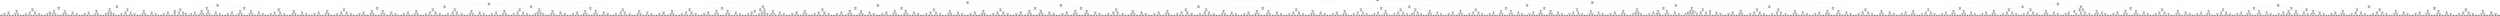 digraph bvh {
	node[group="", shape=none, style="rounded,filled", fontcolor="#101010"]
	NODE0[label="[-347.02,-151.46,-244.56]\n[1012.30,123.88,517.16]\nSA: 3238827.00\nVOL: 285086336.00"];
	NODE1[label="[-347.02,-143.33,-244.56]\n[70.69,62.99,517.16]\nSA: 1123040.12\nVOL: 65647136.00"];
	NODE2[label="[-29.91,-151.46,-171.06]\n[1012.30,123.88,416.69]\nSA: 2122671.25\nVOL: 168656800.00"];
	NODE3[label="[-347.02,-143.33,-244.56]\n[70.69,46.57,189.43]\nSA: 686046.38\nVOL: 34426132.00"];
	NODE4[label="[-261.24,-115.45,146.71]\n[25.40,62.99,517.16]\nSA: 446871.44\nVOL: 18947658.00"];
	NODE5[label="[-29.91,-108.78,-171.06]\n[63.30,47.75,416.69]\nSA: 322743.38\nVOL: 8575304.00"];
	NODE6[label="[-13.72,-151.46,-89.39]\n[1012.30,123.88,390.16]\nSA: 1813138.00\nVOL: 135473376.00"];
	NODE7[label="[-347.02,-143.33,-244.56]\n[70.69,46.57,188.65]\nSA: 685099.00\nVOL: 34364292.00"];
	NODE8[label="[-143.50,-91.72,77.87]\n[-12.35,42.98,189.43]\nSA: 94647.17\nVOL: 1970779.50"];
	NODE9[label="[-160.25,-107.11,146.71]\n[1.99,47.35,317.29]\nSA: 158161.56\nVOL: 4274541.50"];
	NODE10[label="[-261.24,-115.45,230.53]\n[25.40,62.99,517.16]\nSA: 368909.84\nVOL: 14660685.00"];
	NODE11[label="[-27.02,-55.48,-171.06]\n[60.92,46.57,145.45]\nSA: 138209.88\nVOL: 2840239.25"];
	NODE12[label="[-29.91,-108.78,105.77]\n[63.30,47.75,416.69]\nSA: 184475.62\nVOL: 4536347.00"];
	NODE13[label="[-13.72,-91.60,-37.50]\n[92.40,56.36,363.95]\nSA: 235404.80\nVOL: 6303440.50"];
	NODE14[label="[6.56,-151.46,-89.39]\n[1012.30,123.88,390.16]\nSA: 1782521.75\nVOL: 132795832.00"];
	NODE15[label="[-347.02,-143.33,-244.56]\n[0.29,42.03,40.43]\nSA: 432375.31\nVOL: 18347610.00"];
	NODE16[label="[-143.50,-131.44,-36.05]\n[70.69,46.57,188.65]\nSA: 252511.98\nVOL: 8567402.00"];
	NODE17[label="[-143.50,-91.72,77.87]\n[-12.35,18.93,189.43]\nSA: 82976.26\nVOL: 1619008.75"];
	NODE18[label="[-143.04,-17.37,83.02]\n[-12.95,42.98,188.86]\nSA: 56012.76\nVOL: 830902.62"];
	NODE19[label="[-143.50,-101.34,146.71]\n[1.99,10.20,223.26]\nSA: 71803.09\nVOL: 1242149.12"];
	NODE20[label="[-160.25,-107.11,196.84]\n[-3.79,47.35,317.29]\nSA: 123235.41\nVOL: 2910943.75"];
	NODE21[label="[-261.24,-115.45,230.53]\n[25.40,62.99,517.16]\nSA: 368909.84\nVOL: 14660685.00"];
	NODE22[label="[-130.45,-72.03,294.02]\n[-10.53,47.75,449.00]\nSA: 103022.16\nVOL: 2226023.00"];
	NODE23[label="[-27.02,-43.92,-171.06]\n[52.90,42.23,44.55]\nSA: 85376.15\nVOL: 1484304.62"];
	NODE24[label="[-25.67,-55.48,15.62]\n[60.92,46.57,145.45]\nSA: 66652.21\nVOL: 1147160.62"];
	NODE25[label="[-22.70,-108.78,105.77]\n[63.30,24.34,214.14]\nSA: 70390.91\nVOL: 1240724.50"];
	NODE26[label="[-29.91,-108.78,205.34]\n[47.79,47.75,416.69]\nSA: 123327.94\nVOL: 2570377.50"];
	NODE27[label="[7.03,-50.99,-37.50]\n[79.71,56.36,146.43]\nSA: 81831.31\nVOL: 1435116.88"];
	NODE28[label="[-13.72,-91.60,129.42]\n[92.40,42.03,363.95]\nSA: 140818.38\nVOL: 3325827.00"];
	NODE29[label="[23.91,-39.83,4.58]\n[97.41,40.42,236.49]\nSA: 83114.41\nVOL: 1368065.25"];
	NODE30[label="[6.56,-151.46,-89.39]\n[1012.30,123.88,390.16]\nSA: 1782521.75\nVOL: 132795832.00"];
	NODE31[label="[-347.02,-143.33,-244.56]\n[-72.13,25.43,40.43]\nSA: 345660.50\nVOL: 13221393.00"];
	NODE32[label="[-83.36,-58.44,-135.91]\n[0.29,42.03,36.36]\nSA: 80251.03\nVOL: 1447990.50"];
	NODE33[label="[-143.50,-48.74,26.28]\n[-15.22,18.00,70.53]\nSA: 34379.60\nVOL: 378797.25"];
	NODE34[label="[-143.50,-131.44,-36.05]\n[70.69,46.57,188.65]\nSA: 252511.98\nVOL: 8567402.00"];
	NODE35[label="[-143.50,-91.56,77.87]\n[-67.73,18.93,177.99]\nSA: 54039.98\nVOL: 838173.81"];
	NODE36[label="[-93.68,-91.72,92.64]\n[-12.35,18.93,189.43]\nSA: 55166.94\nVOL: 871144.12"];
	NODE37[label="[-143.04,-16.70,83.02]\n[-73.45,42.98,182.52]\nSA: 34030.48\nVOL: 413218.88"];
	NODE38[label="[-89.76,-17.37,83.48]\n[-12.95,34.17,188.86]\nSA: 34965.75\nVOL: 417119.84"];
	NODE39[label="[-143.50,-101.34,146.71]\n[-31.24,10.20,209.30]\nSA: 53058.07\nVOL: 783729.31"];
	NODE40[label="[-51.39,-87.83,162.35]\n[1.99,9.97,223.26]\nSA: 28861.28\nVOL: 318039.38"];
	NODE41[label="[-160.25,-107.11,204.01]\n[-29.35,47.35,317.29]\nSA: 105086.38\nVOL: 2290314.00"];
	NODE42[label="[-58.14,-92.86,196.84]\n[-3.79,20.77,308.56]\nSA: 49889.53\nVOL: 690069.19"];
	NODE43[label="[-234.21,-115.45,277.36]\n[-110.22,62.99,488.10]\nSA: 171727.31\nVOL: 4662971.00"];
	NODE44[label="[-261.24,-72.03,230.53]\n[25.40,47.45,517.16]\nSA: 301308.44\nVOL: 9816441.00"];
	NODE45[label="[-127.36,-72.03,294.02]\n[-10.53,41.39,390.27]\nSA: 70822.49\nVOL: 1275334.12"];
	NODE46[label="[-130.45,-57.45,363.89]\n[-13.22,47.75,449.00]\nSA: 62521.30\nVOL: 1049477.12"];
	NODE47[label="[-24.85,-30.16,-171.06]\n[49.13,42.23,17.10]\nSA: 65791.66\nVOL: 1007647.69"];
	NODE48[label="[-27.02,-43.92,-6.51]\n[52.90,42.03,44.55]\nSA: 30676.62\nVOL: 350736.53"];
	NODE49[label="[-22.98,-35.79,15.62]\n[43.70,32.52,64.54]\nSA: 22316.73\nVOL: 222822.16"];
	NODE50[label="[-25.67,-55.48,57.16]\n[60.92,46.57,145.45]\nSA: 50980.14\nVOL: 780104.38"];
	NODE51[label="[-22.70,-108.78,105.77]\n[63.30,11.38,214.14]\nSA: 65352.18\nVOL: 1119918.75"];
	NODE52[label="[-17.39,-4.55,133.33]\n[33.94,24.34,200.83]\nSA: 13792.89\nVOL: 100068.40"];
	NODE53[label="[-22.01,-108.78,205.34]\n[26.98,28.31,298.06]\nSA: 47932.21\nVOL: 622563.81"];
	NODE54[label="[-29.91,-89.48,291.01]\n[47.79,47.75,416.69]\nSA: 75345.22\nVOL: 1339978.38"];
	NODE55[label="[7.03,-36.51,-37.50]\n[79.71,42.23,62.29]\nSA: 41667.41\nVOL: 571108.00"];
	NODE56[label="[20.49,-50.99,47.65]\n[76.72,56.36,146.43]\nSA: 44390.19\nVOL: 596291.94"];
	NODE57[label="[25.97,-50.43,129.42]\n[92.40,42.03,186.03]\nSA: 30272.70\nVOL: 347691.25"];
	NODE58[label="[-13.72,-91.60,158.04]\n[83.85,38.33,363.95]\nSA: 119044.81\nVOL: 2610421.25"];
	NODE59[label="[50.04,-27.79,4.58]\n[78.61,40.42,121.33]\nSA: 26492.95\nVOL: 227458.83"];
	NODE60[label="[23.91,-39.83,114.94]\n[97.41,28.31,236.49]\nSA: 44449.54\nVOL: 608769.31"];
	NODE61[label="[6.56,-54.07,-30.64]\n[149.91,67.87,291.54]\nSA: 205910.30\nVOL: 5632036.00"];
	NODE62[label="[6.76,-151.46,-89.39]\n[1012.30,123.88,390.16]\nSA: 1782215.00\nVOL: 132769024.00"];
	NODE63[label="[-347.02,-143.33,-244.56]\n[-72.13,25.43,32.05]\nSA: 338224.03\nVOL: 12832584.00"];
	NODE64[label="[-141.51,-26.43,17.00]\n[-74.35,0.06,40.43]\nSA: 7945.63\nVOL: 41675.87"];
	NODE65[label="[-75.57,-58.44,-135.91]\n[0.29,42.03,21.26]\nSA: 70674.12\nVOL: 1197978.25"];
	NODE66[label="[-83.36,-26.43,19.76]\n[-17.92,-2.02,36.36]\nSA: 6176.48\nVOL: 26505.13"];
	NODE67[label="[-143.50,-48.74,26.28]\n[-91.37,17.06,70.53]\nSA: 17294.91\nVOL: 151754.34"];
	NODE68[label="[-95.26,-34.58,32.15]\n[-15.22,18.00,59.29]\nSA: 15616.91\nVOL: 114230.58"];
	NODE69[label="[-143.50,-48.80,51.85]\n[-17.04,46.57,86.87]\nSA: 39655.46\nVOL: 422328.72"];
	NODE70[label="[-141.15,-131.44,-36.05]\n[70.69,19.47,188.65]\nSA: 226960.89\nVOL: 7183501.00"];
	NODE71[label="[-143.50,-91.56,77.87]\n[-67.73,12.75,177.99]\nSA: 51863.16\nVOL: 791232.25"];
	NODE72[label="[-139.76,-35.34,85.08]\n[-70.32,18.93,172.20]\nSA: 29092.92\nVOL: 328324.44"];
	NODE73[label="[-93.68,-91.72,100.04]\n[-12.35,10.51,189.43]\nSA: 49448.70\nVOL: 743287.50"];
	NODE74[label="[-82.12,-35.34,92.64]\n[-15.28,18.93,168.25]\nSA: 25569.34\nVOL: 274272.94"];
	NODE75[label="[-143.04,-10.64,83.02]\n[-73.45,42.98,125.87]\nSA: 18021.79\nVOL: 159891.73"];
	NODE76[label="[-141.51,-16.70,118.50]\n[-81.08,28.28,182.52]\nSA: 18932.42\nVOL: 174006.27"];
	NODE77[label="[-85.93,-17.37,83.48]\n[-12.95,34.17,138.06]\nSA: 21115.82\nVOL: 205303.28"];
	NODE78[label="[-89.76,-17.24,117.29]\n[-15.68,13.51,188.86]\nSA: 19561.33\nVOL: 163047.70"];
	NODE79[label="[-143.50,-98.33,149.45]\n[-38.15,9.38,208.84]\nSA: 48001.23\nVOL: 673906.12"];
	NODE80[label="[-59.04,-101.34,146.71]\n[-31.24,10.20,209.30]\nSA: 23644.90\nVOL: 194090.81"];
	NODE81[label="[-51.39,-87.83,162.35]\n[1.99,-1.20,223.26]\nSA: 26306.66\nVOL: 281700.06"];
	NODE82[label="[-41.09,-15.57,166.54]\n[-11.47,9.97,206.42]\nSA: 5911.77\nVOL: 30163.18"];
	NODE83[label="[-127.72,-107.11,204.01]\n[-51.24,-12.43,309.79]\nSA: 50692.82\nVOL: 765958.12"];
	NODE84[label="[-160.25,-50.78,204.01]\n[-29.35,47.35,317.29]\nSA: 77573.98\nVOL: 1454946.88"];
	NODE85[label="[-58.00,-92.86,204.57]\n[-10.30,-7.44,308.56]\nSA: 35837.68\nVOL: 423740.91"];
	NODE86[label="[-58.14,-22.87,196.84]\n[-3.79,20.77,307.81]\nSA: 26494.06\nVOL: 263240.44"];
	NODE87[label="[-222.19,-57.85,277.36]\n[-110.22,56.05,402.84]\nSA: 82192.34\nVOL: 1600330.12"];
	NODE88[label="[-234.21,-115.45,386.44]\n[-130.27,62.99,488.10]\nSA: 94517.45\nVOL: 1885812.75"];
	NODE89[label="[-169.65,-72.03,280.95]\n[-104.49,47.45,441.49]\nSA: 74852.08\nVOL: 1249797.88"];
	NODE90[label="[-261.24,-72.03,230.53]\n[25.40,43.57,517.16]\nSA: 296868.88\nVOL: 9498309.00"];
	NODE91[label="[-127.36,-72.03,298.84]\n[-55.27,34.42,383.50]\nSA: 45578.59\nVOL: 649682.31"];
	NODE92[label="[-84.02,-72.03,294.02]\n[-10.53,41.39,390.27]\nSA: 52650.38\nVOL: 802260.00"];
	NODE93[label="[-130.45,-57.45,363.89]\n[-47.99,47.45,449.00]\nSA: 49186.82\nVOL: 736079.75"];
	NODE94[label="[-88.14,-57.45,364.10]\n[-13.22,47.75,444.69]\nSA: 44794.02\nVOL: 635164.62"];
	NODE95[label="[-24.85,-30.16,-171.06]\n[49.13,42.23,17.10]\nSA: 65791.66\nVOL: 1007647.69"];
	NODE96[label="[-0.56,0.00,-0.53]\n[0.56,1.03,0.53]\nSA: 6.87\nVOL: 1.22\n263 objects"];
	NODE97[label="[-27.02,-43.92,-6.51]\n[52.90,18.14,44.55]\nSA: 24417.38\nVOL: 253233.59"];
	NODE98[label="[-23.56,-24.29,-4.34]\n[49.13,42.03,35.03]\nSA: 20587.37\nVOL: 189796.33"];
	NODE99[label="[-22.98,-35.79,15.62]\n[32.24,5.91,62.62]\nSA: 13715.90\nVOL: 108225.55"];
	NODE100[label="[-21.68,-12.40,25.07]\n[43.70,32.52,64.54]\nSA: 14581.10\nVOL: 115922.41"];
	NODE101[label="[-25.67,-55.48,57.16]\n[60.92,30.49,145.45]\nSA: 45357.57\nVOL: 657214.31"];
	NODE102[label="[-21.43,-7.70,59.06]\n[43.57,46.57,143.82]\nSA: 27273.42\nVOL: 298990.94"];
	NODE103[label="[-22.64,-108.78,105.77]\n[62.94,3.03,214.14]\nSA: 61918.62\nVOL: 1036931.94"];
	NODE104[label="[-22.70,-31.26,106.24]\n[63.30,11.38,213.71]\nSA: 34983.38\nVOL: 394075.00"];
	NODE105[label="[7.07,-0.53,133.33]\n[33.21,9.39,160.73]\nSA: 2494.76\nVOL: 7105.41"];
	NODE106[label="[-17.39,-4.55,149.74]\n[33.94,24.34,200.83]\nSA: 11160.20\nVOL: 75737.47"];
	NODE107[label="[-21.67,-108.78,206.14]\n[24.63,4.82,298.06]\nSA: 39913.50\nVOL: 483457.44"];
	NODE108[label="[-22.01,-27.07,205.34]\n[26.98,28.31,298.00]\nSA: 24766.15\nVOL: 251358.28"];
	NODE109[label="[-16.68,-89.48,294.98]\n[30.98,-23.45,349.83]\nSA: 18763.90\nVOL: 172585.95"];
	NODE110[label="[-29.91,-48.98,291.01]\n[47.79,47.75,416.69]\nSA: 58871.63\nVOL: 944489.88"];
	NODE111[label="[7.03,-36.51,-37.50]\n[79.71,42.23,39.33]\nSA: 34714.30\nVOL: 439713.53"];
	NODE112[label="[25.53,-24.66,27.50]\n[60.49,21.42,62.29]\nSA: 8862.10\nVOL: 56059.66"];
	NODE113[label="[26.82,-50.99,47.65]\n[76.72,24.60,146.43]\nSA: 32335.88\nVOL: 372593.78"];
	NODE114[label="[20.49,-7.70,58.90]\n[65.29,56.36,137.50]\nSA: 22853.08\nVOL: 225587.33"];
	NODE115[label="[25.97,-50.43,129.42]\n[82.41,15.40,186.03]\nSA: 21275.16\nVOL: 210345.06"];
	NODE116[label="[27.18,-6.99,131.81]\n[92.40,42.03,171.86]\nSA: 15542.89\nVOL: 128018.20"];
	NODE117[label="[-13.72,-91.60,158.04]\n[83.85,22.41,204.66]\nSA: 41974.73\nVOL: 518580.16"];
	NODE118[label="[26.74,-50.11,198.54]\n[65.19,38.33,363.95]\nSA: 48775.97\nVOL: 562430.06"];
	NODE119[label="[50.04,-27.79,4.58]\n[78.61,28.57,85.32]\nSA: 16930.67\nVOL: 129951.42"];
	NODE120[label="[53.18,-24.56,63.40]\n[73.44,40.42,121.33]\nSA: 12510.04\nVOL: 76273.48"];
	NODE121[label="[23.91,-24.56,114.94]\n[97.41,26.36,168.23]\nSA: 20749.62\nVOL: 199496.94"];
	NODE122[label="[55.25,-39.83,158.00]\n[79.11,28.31,236.49]\nSA: 17694.70\nVOL: 127634.10"];
	NODE123[label="[56.58,-54.07,-30.64]\n[88.62,67.87,180.07]\nSA: 72706.96\nVOL: 823270.12"];
	NODE124[label="[6.56,-54.07,148.19]\n[149.91,36.13,291.54]\nSA: 92823.52\nVOL: 1853677.25"];
	NODE125[label="[6.76,-141.94,-53.24]\n[169.17,78.32,310.33]\nSA: 349793.81\nVOL: 13005431.00"];
	NODE126[label="[94.38,-151.46,-89.39]\n[1012.30,123.88,390.16]\nSA: 1649930.00\nVOL: 121200016.00"];
	NODE127[label="[-347.02,-143.33,-244.56]\n[-77.72,25.43,21.60]\nSA: 324088.53\nVOL: 12096652.00"];
	NODE128[label="[-143.50,-48.74,-15.76]\n[-72.13,15.23,32.05]\nSA: 22070.74\nVOL: 218258.02"];
	NODE129[label="[-141.51,-18.82,17.00]\n[-75.35,0.06,40.43]\nSA: 6483.00\nVOL: 29263.82"];
	NODE130[label="[-89.87,-26.43,18.27]\n[-74.35,0.03,35.54]\nSA: 2270.84\nVOL: 7089.77"];
	NODE131[label="[-75.37,-58.44,-135.91]\n[0.29,42.03,20.36]\nSA: 70256.43\nVOL: 1188059.62"];
	NODE132[label="[-75.57,-14.17,19.38]\n[-17.65,-2.35,21.26]\nSA: 1632.35\nVOL: 1289.22"];
	NODE133[label="[-75.27,-26.43,19.76]\n[-52.47,-2.02,36.36]\nSA: 2680.13\nVOL: 9236.65"];
	NODE134[label="[-83.36,-16.56,19.78]\n[-17.92,-2.02,34.99]\nSA: 4335.73\nVOL: 14469.86"];
	NODE135[label="[-143.50,-48.74,26.28]\n[-91.37,5.53,70.53]\nSA: 15072.90\nVOL: 125166.07"];
	NODE136[label="[-141.51,-18.82,34.29]\n[-91.66,17.06,69.81]\nSA: 9667.80\nVOL: 63533.88"];
	NODE137[label="[-95.26,-26.29,34.59]\n[-88.25,-4.03,57.04]\nSA: 1626.61\nVOL: 3504.40"];
	NODE138[label="[-90.72,-34.58,32.15]\n[-15.22,18.00,59.29]\nSA: 14893.37\nVOL: 107754.57"];
	NODE139[label="[-143.50,-48.74,51.85]\n[-86.65,5.53,86.87]\nSA: 13953.57\nVOL: 108048.15"];
	NODE140[label="[-89.56,-48.80,54.23]\n[-17.04,46.57,74.38]\nSA: 20597.28\nVOL: 139343.45"];
	NODE141[label="[-141.15,-131.44,-36.05]\n[70.69,15.25,188.65]\nSA: 223277.94\nVOL: 6982702.50"];
	NODE142[label="[-138.86,-60.59,24.17]\n[-78.85,19.47,145.83]\nSA: 43691.45\nVOL: 584529.75"];
	NODE143[label="[-139.76,-91.56,86.92]\n[-74.74,-20.87,165.24]\nSA: 30451.52\nVOL: 360002.84"];
	NODE144[label="[-143.50,-51.88,77.87]\n[-67.73,12.75,177.99]\nSA: 37905.23\nVOL: 490240.00"];
	NODE145[label="[-139.76,-35.34,85.08]\n[-75.92,18.93,123.03]\nSA: 15891.80\nVOL: 131452.97"];
	NODE146[label="[-104.37,-19.27,120.17]\n[-70.32,-0.81,172.20]\nSA: 6721.65\nVOL: 32710.28"];
	NODE147[label="[-93.68,-91.72,100.04]\n[-12.73,10.51,189.43]\nSA: 49303.41\nVOL: 739822.81"];
	NODE148[label="[-91.60,-22.75,110.95]\n[-12.35,-1.38,177.99]\nSA: 16878.87\nVOL: 113558.05"];
	NODE149[label="[-69.32,-35.34,92.64]\n[-18.08,18.93,149.30]\nSA: 17518.04\nVOL: 157560.36"];
	NODE150[label="[-82.12,-21.17,147.06]\n[-15.28,-1.45,168.25]\nSA: 6303.97\nVOL: 27925.06"];
	NODE151[label="[-143.04,-10.64,83.02]\n[-78.45,34.17,122.53]\nSA: 14434.19\nVOL: 114363.44"];
	NODE152[label="[-96.53,-10.64,94.97]\n[-73.45,42.98,125.87]\nSA: 7214.52\nVOL: 38235.96"];
	NODE153[label="[-141.51,-10.13,118.50]\n[-81.08,28.28,149.50]\nSA: 10770.17\nVOL: 71953.22"];
	NODE154[label="[-104.82,-16.70,125.54]\n[-81.08,7.03,182.52]\nSA: 6535.96\nVOL: 32096.30"];
	NODE155[label="[-85.93,-17.37,83.48]\n[-51.55,28.28,134.31]\nSA: 11275.92\nVOL: 79788.11"];
	NODE156[label="[-61.86,-12.97,104.98]\n[-12.95,34.17,138.06]\nSA: 10965.72\nVOL: 76270.02"];
	NODE157[label="[-89.76,-17.24,117.29]\n[-37.01,13.51,188.86]\nSA: 15196.54\nVOL: 116101.63"];
	NODE158[label="[-44.98,-12.97,120.93]\n[-15.68,12.32,172.20]\nSA: 7079.56\nVOL: 37990.57"];
	NODE159[label="[-143.50,-98.33,167.94]\n[-38.15,9.38,208.84]\nSA: 40121.72\nVOL: 464083.91"];
	NODE160[label="[-141.51,-22.50,149.45]\n[-44.19,3.89,205.01]\nSA: 18883.63\nVOL: 142694.34"];
	NODE161[label="[-54.20,-101.34,166.67]\n[-34.91,-7.40,209.30]\nSA: 13279.36\nVOL: 77260.51"];
	NODE162[label="[-59.04,-20.27,146.71]\n[-31.24,10.20,209.00]\nSA: 8954.23\nVOL: 52770.97"];
	NODE163[label="[-51.39,-87.83,162.35]\n[1.99,-1.20,223.26]\nSA: 26306.66\nVOL: 281700.06"];
	NODE164[label="[-32.66,-15.42,173.60]\n[-18.71,-14.36,178.56]\nSA: 178.37\nVOL: 73.36\n132 objects"];
	NODE165[label="[-41.09,-15.42,166.54]\n[-11.52,8.96,178.78]\nSA: 2762.06\nVOL: 8822.18"];
	NODE166[label="[-41.09,-15.57,170.83]\n[-11.47,9.97,206.42]\nSA: 5438.54\nVOL: 26918.31"];
	NODE167[label="[-110.65,-107.11,204.01]\n[-54.96,-12.43,279.10]\nSA: 33129.85\nVOL: 395960.88"];
	NODE168[label="[-127.72,-65.39,274.22]\n[-51.24,-13.75,309.79]\nSA: 17012.38\nVOL: 140472.06"];
	NODE169[label="[-160.25,-50.78,220.34]\n[-75.43,47.35,317.29]\nSA: 52119.89\nVOL: 806932.56"];
	NODE170[label="[-106.78,-34.19,204.01]\n[-29.35,20.09,304.40]\nSA: 34846.27\nVOL: 421837.59"];
	NODE171[label="[-58.00,-92.86,204.57]\n[-10.30,-7.44,255.95]\nSA: 21830.08\nVOL: 209372.62"];
	NODE172[label="[-56.50,-73.15,243.69]\n[-10.87,-11.06,308.56]\nSA: 19642.95\nVOL: 183803.66"];
	NODE173[label="[-58.14,-21.85,196.84]\n[-3.79,20.77,240.45]\nSA: 13091.68\nVOL: 101030.77"];
	NODE174[label="[-56.65,-22.87,227.93]\n[-10.74,18.44,307.81]\nSA: 17724.91\nVOL: 151464.22"];
	NODE175[label="[-188.37,-57.85,277.36]\n[-110.22,56.05,390.79]\nSA: 61371.32\nVOL: 1009692.19"];
	NODE176[label="[-222.19,-57.85,365.01]\n[-130.52,47.45,402.84]\nSA: 34207.63\nVOL: 365155.72"];
	NODE177[label="[-234.21,-115.45,386.44]\n[-130.27,30.55,488.10]\nSA: 81176.97\nVOL: 1542975.88"];
	NODE178[label="[-228.61,-33.77,386.44]\n[-130.27,62.99,482.69]\nSA: 56592.10\nVOL: 915966.38"];
	NODE179[label="[-151.93,-57.85,280.95]\n[-113.10,47.45,364.68]\nSA: 32309.04\nVOL: 342282.62"];
	NODE180[label="[-169.65,-72.03,331.06]\n[-104.49,14.62,441.49]\nSA: 44823.65\nVOL: 623554.94"];
	NODE181[label="[-140.19,-72.03,292.58]\n[-105.22,36.55,434.33]\nSA: 48287.28\nVOL: 538163.44"];
	NODE182[label="[-261.24,-72.03,230.53]\n[25.40,43.57,517.16]\nSA: 296868.88\nVOL: 9498309.00"];
	NODE183[label="[-115.62,-72.03,299.09]\n[-68.57,-21.95,379.01]\nSA: 20237.68\nVOL: 188310.56"];
	NODE184[label="[-127.36,-34.95,298.84]\n[-55.27,34.42,383.50]\nSA: 33952.97\nVOL: 423359.47"];
	NODE185[label="[-79.79,-72.03,297.71]\n[-10.53,-5.23,381.31]\nSA: 32004.23\nVOL: 386814.03"];
	NODE186[label="[-84.02,-32.39,294.02]\n[-11.03,41.39,390.27]\nSA: 39022.22\nVOL: 518296.44"];
	NODE187[label="[-130.45,-57.45,363.89]\n[-60.73,-0.96,435.54]\nSA: 25961.47\nVOL: 282169.56"];
	NODE188[label="[-120.51,-11.65,376.16]\n[-47.99,47.45,449.00]\nSA: 27744.36\nVOL: 312153.97"];
	NODE189[label="[-88.14,-57.45,364.10]\n[-17.85,22.24,409.16]\nSA: 24721.83\nVOL: 252451.83"];
	NODE190[label="[-79.77,6.47,368.16]\n[-13.22,47.75,444.69]\nSA: 21997.18\nVOL: 210212.36"];
	NODE191[label="[-24.72,-30.16,-171.06]\n[49.13,42.23,-17.30]\nSA: 55659.33\nVOL: 821902.31"];
	NODE192[label="[-24.85,-21.91,-29.11]\n[32.12,15.91,17.10]\nSA: 13070.67\nVOL: 99575.72"];
	NODE193[label="[-19.60,-43.92,0.72]\n[0.62,-3.01,30.51]\nSA: 5296.61\nVOL: 24642.48"];
	NODE194[label="[-27.02,-43.92,-6.51]\n[52.90,18.14,44.55]\nSA: 24417.38\nVOL: 253233.59"];
	NODE195[label="[-22.64,-7.37,-2.79]\n[4.78,28.43,35.03]\nSA: 6745.24\nVOL: 37126.48"];
	NODE196[label="[-23.56,-24.29,-4.34]\n[49.13,42.03,34.67]\nSA: 20489.06\nVOL: 188091.67"];
	NODE197[label="[-22.98,-28.56,15.62]\n[30.71,5.91,62.62]\nSA: 11988.53\nVOL: 86983.47"];
	NODE198[label="[17.08,-35.79,31.60]\n[32.24,-3.64,56.35]\nSA: 3317.83\nVOL: 12069.98"];
	NODE199[label="[-21.68,-8.49,25.07]\n[9.57,32.52,64.54]\nSA: 8267.11\nVOL: 50581.84"];
	NODE200[label="[1.38,-12.40,27.06]\n[43.70,32.52,61.84]\nSA: 9869.81\nVOL: 66112.62"];
	NODE201[label="[-25.67,-38.65,59.85]\n[43.64,30.49,109.58]\nSA: 23355.20\nVOL: 238324.84"];
	NODE202[label="[-19.64,-55.48,57.16]\n[60.92,16.85,145.45]\nSA: 38648.10\nVOL: 514399.06"];
	NODE203[label="[-21.43,-7.70,59.06]\n[43.57,46.57,82.44]\nSA: 12633.44\nVOL: 82492.10"];
	NODE204[label="[-11.16,-4.08,76.80]\n[35.24,32.57,143.82]\nSA: 14532.62\nVOL: 113964.87"];
	NODE205[label="[-22.64,-108.78,105.77]\n[62.94,-16.32,213.78]\nSA: 54284.79\nVOL: 854629.81"];
	NODE206[label="[-22.64,-33.61,161.37]\n[24.04,3.03,214.14]\nSA: 12213.44\nVOL: 90244.77"];
	NODE207[label="[-19.71,-31.26,106.24]\n[63.30,11.38,186.18]\nSA: 27164.21\nVOL: 282889.50"];
	NODE208[label="[-22.70,-22.00,160.71]\n[35.03,6.53,213.71]\nSA: 12439.82\nVOL: 87319.07"];
	NODE209[label="[7.07,-0.03,141.19]\n[27.99,9.39,146.59]\nSA: 722.43\nVOL: 1065.61"];
	NODE210[label="[8.29,-0.53,133.33]\n[33.21,6.57,160.73]\nSA: 2107.74\nVOL: 4844.24"];
	NODE211[label="[-17.39,-4.55,149.74]\n[29.76,24.34,200.83]\nSA: 10491.64\nVOL: 69569.03"];
	NODE212[label="[14.35,-4.08,149.74]\n[33.94,18.37,198.05]\nSA: 4940.92\nVOL: 21241.91"];
	NODE213[label="[-19.53,-108.78,206.14]\n[24.63,-28.73,298.00]\nSA: 29889.20\nVOL: 324710.97"];
	NODE214[label="[-21.67,-49.46,206.14]\n[24.63,4.82,298.06]\nSA: 23514.50\nVOL: 230977.67"];
	NODE215[label="[-22.01,-27.07,205.34]\n[24.50,18.56,243.79]\nSA: 11331.31\nVOL: 81613.84"];
	NODE216[label="[-20.55,-21.97,236.16]\n[26.98,28.31,298.00]\nSA: 16875.66\nVOL: 147768.45"];
	NODE217[label="[-12.73,-89.48,294.98]\n[30.98,-47.40,345.62]\nSA: 12366.87\nVOL: 93135.12"];
	NODE218[label="[-16.68,-54.84,294.98]\n[30.98,-23.45,349.83]\nSA: 11663.42\nVOL: 82053.47"];
	NODE219[label="[-20.90,-32.15,291.01]\n[30.61,19.71,326.96]\nSA: 12774.98\nVOL: 96032.54"];
	NODE220[label="[-29.91,-48.98,292.01]\n[47.79,47.75,416.69]\nSA: 58523.44\nVOL: 936988.44"];
	NODE221[label="[29.45,-36.51,-17.65]\n[62.32,3.37,39.33]\nSA: 10911.15\nVOL: 74679.54"];
	NODE222[label="[7.03,-12.24,-37.50]\n[79.71,42.23,34.44]\nSA: 26212.15\nVOL: 284799.12"];
	NODE223[label="[25.53,-24.66,32.73]\n[60.49,2.98,62.29]\nSA: 5634.36\nVOL: 28570.01"];
	NODE224[label="[27.32,-8.80,27.50]\n[59.18,21.42,62.25]\nSA: 6239.98\nVOL: 33455.85"];
	NODE225[label="[27.44,-24.24,47.65]\n[74.44,15.52,105.32]\nSA: 13745.53\nVOL: 107782.36"];
	NODE226[label="[26.82,-50.99,102.16]\n[76.72,24.60,146.43]\nSA: 18653.81\nVOL: 166968.03"];
	NODE227[label="[20.49,-7.70,58.90]\n[65.29,56.36,113.91]\nSA: 17716.69\nVOL: 157877.36"];
	NODE228[label="[30.17,8.60,100.61]\n[61.11,40.42,137.50]\nSA: 6599.93\nVOL: 36322.54"];
	NODE229[label="[25.97,-50.43,129.42]\n[82.41,15.40,186.03]\nSA: 21275.16\nVOL: 210345.06"];
	NODE230[label="[52.46,10.30,157.26]\n[60.74,11.36,162.04]\nSA: 106.80\nVOL: 41.97\n132 objects"];
	NODE231[label="[27.18,-0.64,131.81]\n[60.63,30.74,171.86]\nSA: 7292.22\nVOL: 42039.83"];
	NODE232[label="[27.94,-6.99,133.16]\n[92.40,42.03,167.76]\nSA: 14172.69\nVOL: 109331.19"];
	NODE233[label="[-13.72,-91.60,162.86]\n[83.85,15.45,204.66]\nSA: 37993.73\nVOL: 436540.91"];
	NODE234[label="[26.92,-3.56,158.04]\n[68.26,22.41,204.66]\nSA: 8423.49\nVOL: 50053.70"];
	NODE235[label="[28.15,-16.67,198.54]\n[63.27,36.20,214.03]\nSA: 6439.54\nVOL: 28761.54"];
	NODE236[label="[26.74,-50.11,207.59]\n[65.19,38.33,363.95]\nSA: 46481.67\nVOL: 531688.50"];
	NODE237[label="[58.46,-26.91,4.58]\n[74.21,28.57,19.62]\nSA: 3889.22\nVOL: 13136.58"];
	NODE238[label="[50.04,-27.79,13.66]\n[78.61,12.47,85.32]\nSA: 12162.30\nVOL: 82391.41"];
	NODE239[label="[59.47,-24.56,63.40]\n[73.44,11.04,120.66]\nSA: 6671.62\nVOL: 28478.13"];
	NODE240[label="[53.18,-0.18,64.75]\n[72.82,40.42,121.33]\nSA: 8412.90\nVOL: 45130.79"];
	NODE241[label="[23.91,-24.56,115.23]\n[97.41,24.62,163.29]\nSA: 19023.26\nVOL: 173746.23"];
	NODE242[label="[55.00,-24.56,114.94]\n[78.86,26.36,168.23]\nSA: 10402.35\nVOL: 64769.98"];
	NODE243[label="[59.98,10.30,161.39]\n[69.01,15.42,166.60]\nSA: 239.91\nVOL: 240.89\n131 objects"];
	NODE244[label="[55.25,-39.83,158.00]\n[79.11,28.31,236.49]\nSA: 17694.70\nVOL: 127634.10"];
	NODE245[label="[56.58,-27.79,-30.64]\n[85.15,54.82,72.61]\nSA: 27677.46\nVOL: 243636.28"];
	NODE246[label="[62.80,-54.07,69.55]\n[88.62,67.87,180.07]\nSA: 38959.95\nVOL: 348003.25"];
	NODE247[label="[6.56,-54.07,148.19]\n[149.91,28.31,291.54]\nSA: 88338.47\nVOL: 1692941.00"];
	NODE248[label="[75.06,-54.07,177.76]\n[91.16,36.13,216.81]\nSA: 11206.95\nVOL: 56712.65"];
	NODE249[label="[77.49,-93.35,-53.24]\n[105.54,78.32,190.50]\nSA: 106997.54\nVOL: 1173976.50"];
	NODE250[label="[6.76,-141.94,147.92]\n[169.17,65.85,310.33]\nSA: 187739.00\nVOL: 5480704.50"];
	NODE251[label="[94.38,-115.45,132.34]\n[163.06,123.88,390.16]\nSA: 191697.53\nVOL: 4237931.50"];
	NODE252[label="[135.61,-151.46,-89.39]\n[1012.30,119.46,369.79]\nSA: 1528944.12\nVOL: 109060440.00"];
	NODE253[label="[-347.02,-143.33,-244.56]\n[-95.20,25.43,21.60]\nSA: 308886.69\nVOL: 11311634.00"];
	NODE254[label="[-104.95,-39.56,-45.71]\n[-77.72,15.23,8.98]\nSA: 11956.26\nVOL: 81608.16"];
	NODE255[label="[-143.50,-48.74,-0.92]\n[-99.06,10.74,32.05]\nSA: 12136.62\nVOL: 87122.79"];
	NODE256[label="[-108.12,-39.56,-15.76]\n[-72.13,15.23,21.96]\nSA: 10793.19\nVOL: 74390.75"];
	NODE257[label="[-141.51,-18.82,17.00]\n[-100.13,-4.03,40.43]\nSA: 3855.98\nVOL: 14338.53"];
	NODE258[label="[-105.89,-16.07,18.21]\n[-75.35,0.06,34.63]\nSA: 2517.33\nVOL: 8085.43"];
	NODE259[label="[-89.87,-26.43,18.68]\n[-74.35,-6.28,33.50]\nSA: 1681.46\nVOL: 4629.35"];
	NODE260[label="[-89.59,-15.61,18.27]\n[-75.08,0.03,35.54]\nSA: 1495.10\nVOL: 3918.55"];
	NODE261[label="[-75.37,-58.44,-135.91]\n[0.29,42.03,20.13]\nSA: 70175.34\nVOL: 1186309.62"];
	NODE262[label="[-75.29,-25.59,17.49]\n[-19.19,0.12,20.36]\nSA: 3353.20\nVOL: 4141.34"];
	NODE263[label="[-75.57,-14.17,19.40]\n[-17.65,-2.35,21.26]\nSA: 1629.56\nVOL: 1275.54"];
	NODE264[label="[-46.52,-13.99,19.38]\n[-25.60,-2.35,21.26]\nSA: 609.47\nVOL: 458.27"];
	NODE265[label="[-75.22,-26.43,20.26]\n[-52.49,-9.13,36.36]\nSA: 2075.54\nVOL: 6331.57"];
	NODE266[label="[-75.27,-16.12,19.76]\n[-52.47,-2.02,35.07]\nSA: 1773.21\nVOL: 4923.20"];
	NODE267[label="[-83.36,-15.00,19.78]\n[-17.92,-2.02,34.57]\nSA: 4019.24\nVOL: 12566.31"];
	NODE268[label="[-43.70,-16.56,21.09]\n[-17.92,-2.35,34.99]\nSA: 1843.88\nVOL: 5090.02"];
	NODE269[label="[-143.50,-48.74,26.28]\n[-91.37,5.53,70.53]\nSA: 15072.90\nVOL: 125166.07"];
	NODE270[label="[-103.96,-14.11,38.40]\n[-92.99,-13.05,55.08]\nSA: 424.72\nVOL: 194.26\n66 objects"];
	NODE271[label="[-141.51,-18.82,34.29]\n[-101.23,17.06,69.81]\nSA: 8301.08\nVOL: 51336.62"];
	NODE272[label="[-102.78,-14.11,35.97]\n[-91.66,-7.92,55.08]\nSA: 799.18\nVOL: 1314.93"];
	NODE273[label="[-94.56,-26.29,34.59]\n[-88.25,-4.03,52.63]\nSA: 1311.69\nVOL: 2534.59"];
	NODE274[label="[-95.26,-26.29,51.28]\n[-88.94,-5.87,57.04]\nSA: 566.11\nVOL: 743.29"];
	NODE275[label="[-90.72,-34.58,33.09]\n[-85.01,-2.19,58.78]\nSA: 2328.24\nVOL: 4754.30"];
	NODE276[label="[-89.43,-25.10,32.15]\n[-15.22,18.00,59.29]\nSA: 12764.38\nVOL: 86805.12"];
	NODE277[label="[-143.50,-48.74,51.85]\n[-101.97,5.53,86.87]\nSA: 11216.59\nVOL: 78919.62"];
	NODE278[label="[-110.52,-41.54,52.06]\n[-86.65,-0.16,72.92]\nSA: 4698.52\nVOL: 20611.18"];
	NODE279[label="[-89.56,-48.80,54.23]\n[-23.45,5.71,74.38]\nSA: 12067.66\nVOL: 72604.60"];
	NODE280[label="[-89.36,-22.03,57.37]\n[-17.04,46.57,73.60]\nSA: 14496.21\nVOL: 80516.66"];
	NODE281[label="[-127.39,-48.80,54.68]\n[-58.85,-3.62,87.61]\nSA: 13683.21\nVOL: 101976.13"];
	NODE282[label="[-141.15,-131.44,-36.05]\n[70.69,15.25,188.65]\nSA: 223277.94\nVOL: 6982702.50"];
	NODE283[label="[-135.61,-60.59,24.17]\n[-78.85,19.47,145.83]\nSA: 42381.12\nVOL: 552895.31"];
	NODE284[label="[-138.86,-59.96,79.62]\n[-80.60,19.47,96.22]\nSA: 13827.78\nVOL: 76834.27"];
	NODE285[label="[-139.76,-59.96,86.92]\n[-81.54,-24.10,96.73]\nSA: 6019.96\nVOL: 20472.25"];
	NODE286[label="[-139.75,-91.56,94.34]\n[-74.74,-20.87,165.24]\nSA: 28435.01\nVOL: 325852.94"];
	NODE287[label="[-139.76,-25.09,78.01]\n[-72.43,-13.79,123.12]\nSA: 8617.74\nVOL: 34342.12"];
	NODE288[label="[-143.50,-51.88,77.87]\n[-67.73,12.75,177.99]\nSA: 37905.23\nVOL: 490240.00"];
	NODE289[label="[-139.76,-35.34,85.08]\n[-92.35,18.93,115.33]\nSA: 11297.40\nVOL: 77826.12"];
	NODE290[label="[-96.74,-35.34,88.29]\n[-75.92,18.93,123.03]\nSA: 7476.22\nVOL: 39246.92"];
	NODE291[label="[-102.72,-19.27,120.17]\n[-70.43,-0.81,172.14]\nSA: 6469.13\nVOL: 30995.01"];
	NODE292[label="[-104.37,-16.94,145.52]\n[-70.32,-0.81,172.20]\nSA: 3777.06\nVOL: 14660.59"];
	NODE293[label="[-93.68,-91.72,108.20]\n[-12.73,10.51,189.12]\nSA: 46198.85\nVOL: 669693.25"];
	NODE294[label="[-91.20,-24.06,100.04]\n[-17.82,-10.44,189.43]\nSA: 17556.61\nVOL: 89395.45"];
	NODE295[label="[-91.60,-19.27,110.95]\n[-40.50,-3.70,169.07]\nSA: 9342.41\nVOL: 46255.30"];
	NODE296[label="[-48.68,-22.75,113.26]\n[-12.35,-1.38,177.99]\nSA: 9022.68\nVOL: 50259.77"];
	NODE297[label="[-66.07,-35.34,92.64]\n[-18.73,18.93,142.27]\nSA: 15224.37\nVOL: 127509.79"];
	NODE298[label="[-69.32,-13.25,133.93]\n[-18.08,-3.76,149.30]\nSA: 2840.48\nVOL: 7480.62"];
	NODE299[label="[-82.12,-14.59,150.59]\n[-46.93,-4.21,165.65]\nSA: 2102.81\nVOL: 5499.63"];
	NODE300[label="[-53.36,-21.17,147.06]\n[-15.28,-1.45,168.25]\nSA: 3950.83\nVOL: 15908.44"];
	NODE301[label="[-143.04,-7.66,83.02]\n[-122.15,34.17,103.91]\nSA: 4368.20\nVOL: 18255.40"];
	NODE302[label="[-132.40,-10.64,86.92]\n[-78.45,19.47,122.53]\nSA: 9235.79\nVOL: 57847.14"];
	NODE303[label="[-96.53,-10.64,94.97]\n[-80.84,4.61,122.41]\nSA: 2176.43\nVOL: 6564.98"];
	NODE304[label="[-94.34,1.15,104.98]\n[-73.45,42.98,125.87]\nSA: 4368.19\nVOL: 18255.36"];
	NODE305[label="[-141.51,-10.13,118.50]\n[-90.88,6.65,149.50]\nSA: 5879.54\nVOL: 26344.17"];
	NODE306[label="[-92.56,-7.91,120.17]\n[-81.08,28.28,137.27]\nSA: 2460.78\nVOL: 7102.33"];
	NODE307[label="[-103.94,-14.78,136.62]\n[-81.08,6.65,147.11]\nSA: 1908.98\nVOL: 5138.28"];
	NODE308[label="[-104.82,-16.70,125.54]\n[-81.08,7.03,182.52]\nSA: 6535.96\nVOL: 32096.30"];
	NODE309[label="[-85.93,-17.37,83.48]\n[-51.55,28.28,118.41]\nSA: 8731.01\nVOL: 54832.78"];
	NODE310[label="[-85.54,-8.63,112.99]\n[-51.67,28.28,134.31]\nSA: 5519.10\nVOL: 26658.79"];
	NODE311[label="[-61.86,-7.66,104.98]\n[-40.97,34.17,133.51]\nSA: 5325.74\nVOL: 24925.89"];
	NODE312[label="[-51.21,-12.97,106.93]\n[-12.95,19.47,138.06]\nSA: 6884.78\nVOL: 38643.07"];
	NODE313[label="[-89.76,-14.78,121.80]\n[-37.01,13.51,158.46]\nSA: 8927.76\nVOL: 54721.65"];
	NODE314[label="[-85.34,-17.24,117.29]\n[-43.00,11.77,188.86]\nSA: 12669.03\nVOL: 87903.04"];
	NODE315[label="[-44.98,-12.97,120.93]\n[-15.73,12.32,156.17]\nSA: 5324.17\nVOL: 26073.34"];
	NODE316[label="[-41.09,-12.54,150.13]\n[-15.68,8.22,172.20]\nSA: 3092.59\nVOL: 11640.15"];
	NODE317[label="[-92.34,-98.33,180.20]\n[-50.34,-29.44,206.35]\nSA: 11586.42\nVOL: 75662.35"];
	NODE318[label="[-143.50,-44.89,167.94]\n[-38.15,9.38,208.84]\nSA: 24490.75\nVOL: 233828.83"];
	NODE319[label="[-141.51,-22.50,149.45]\n[-81.08,3.89,192.09]\nSA: 10593.56\nVOL: 67999.66"];
	NODE320[label="[-89.76,-20.97,160.79]\n[-44.19,3.87,205.01]\nSA: 8490.09\nVOL: 50045.54"];
	NODE321[label="[-54.20,-101.34,180.80]\n[-36.67,-19.53,209.30]\nSA: 8530.63\nVOL: 40874.51"];
	NODE322[label="[-54.20,-28.21,166.67]\n[-34.91,-7.40,208.08]\nSA: 4124.16\nVOL: 16624.39"];
	NODE323[label="[-52.60,-19.60,146.71]\n[-31.24,10.20,199.78]\nSA: 6704.57\nVOL: 33794.07"];
	NODE324[label="[-59.04,-20.27,172.55]\n[-31.24,9.37,209.00]\nSA: 5835.42\nVOL: 30034.82"];
	NODE325[label="[-51.39,-87.83,162.35]\n[1.99,-1.20,223.26]\nSA: 26306.66\nVOL: 281700.06"];
	NODE326[label="[-35.36,-15.42,173.60]\n[-18.71,-14.36,178.56]\nSA: 210.85\nVOL: 87.56\n66 objects"];
	NODE327[label="[-41.09,-15.42,166.54]\n[-11.52,8.96,178.78]\nSA: 2762.06\nVOL: 8822.18"];
	NODE328[label="[-24.56,-15.42,173.60]\n[-19.25,8.96,176.31]\nSA: 419.24\nVOL: 349.72"];
	NODE329[label="[-41.09,-15.42,170.83]\n[-19.16,8.22,181.83]\nSA: 2039.71\nVOL: 5703.84"];
	NODE330[label="[-41.09,-15.57,177.65]\n[-11.47,9.97,206.42]\nSA: 4686.18\nVOL: 21759.50"];
	NODE331[label="[-110.65,-107.11,204.01]\n[-55.16,-37.33,279.10]\nSA: 26558.90\nVOL: 290781.19"];
	NODE332[label="[-86.95,-66.70,204.01]\n[-54.96,-12.43,279.10]\nSA: 16428.62\nVOL: 130387.75"];
	NODE333[label="[-127.72,-65.39,274.48]\n[-65.51,-13.75,309.79]\nSA: 14464.67\nVOL: 113429.40"];
	NODE334[label="[-69.41,-65.39,274.22]\n[-51.24,-20.57,303.86]\nSA: 5361.79\nVOL: 24130.51"];
	NODE335[label="[-160.25,-50.78,232.53]\n[-75.43,41.79,317.29]\nSA: 45772.24\nVOL: 665465.12"];
	NODE336[label="[-157.81,11.45,220.34]\n[-102.16,47.35,306.89]\nSA: 19843.24\nVOL: 172908.94"];
	NODE337[label="[-106.55,-34.19,204.01]\n[-29.35,20.09,289.07]\nSA: 30742.39\nVOL: 356329.56"];
	NODE338[label="[-106.78,-34.19,262.96]\n[-54.90,20.09,304.40]\nSA: 14429.19\nVOL: 116681.47"];
	NODE339[label="[-58.00,-92.86,204.63]\n[-10.30,-11.01,244.76]\nSA: 18206.06\nVOL: 156675.25"];
	NODE340[label="[-58.00,-33.65,204.57]\n[-17.04,-7.44,255.95]\nSA: 9050.13\nVOL: 55164.31"];
	NODE341[label="[-43.71,-38.29,243.69]\n[-17.04,-11.06,256.86]\nSA: 2872.06\nVOL: 9562.81"];
	NODE342[label="[-56.50,-73.15,255.79]\n[-10.87,-11.06,308.56]\nSA: 17036.08\nVOL: 149520.53"];
	NODE343[label="[-58.14,-17.85,207.01]\n[-32.77,20.77,240.45]\nSA: 6240.32\nVOL: 32773.73"];
	NODE344[label="[-46.21,-21.85,196.84]\n[-3.79,1.73,239.26]\nSA: 7603.02\nVOL: 42458.40"];
	NODE345[label="[-56.65,-22.87,227.93]\n[-17.04,18.44,256.86]\nSA: 7953.35\nVOL: 47325.68"];
	NODE346[label="[-54.63,-20.37,252.95]\n[-10.74,2.87,307.81]\nSA: 9405.47\nVOL: 55957.49"];
	NODE347[label="[-184.08,-57.85,317.38]\n[-110.22,32.71,390.79]\nSA: 37515.95\nVOL: 490987.47"];
	NODE348[label="[-188.37,21.35,277.36]\n[-125.39,56.05,376.31]\nSA: 23702.70\nVOL: 216261.19"];
	NODE349[label="[-183.35,-57.85,367.64]\n[-130.52,-2.04,399.20]\nSA: 12752.86\nVOL: 93034.54"];
	NODE350[label="[-222.19,-14.37,365.01]\n[-134.58,47.45,402.84]\nSA: 22137.72\nVOL: 204882.83"];
	NODE351[label="[-234.21,-115.45,389.94]\n[-130.27,30.55,488.10]\nSA: 79423.09\nVOL: 1489729.62"];
	NODE352[label="[-192.41,-43.43,386.44]\n[-130.27,-10.79,447.94]\nSA: 15713.89\nVOL: 124728.27"];
	NODE353[label="[-228.61,-33.77,386.44]\n[-151.75,62.99,482.69]\nSA: 48298.50\nVOL: 715870.25"];
	NODE354[label="[-171.54,-30.17,393.03]\n[-130.27,49.55,456.58]\nSA: 21959.78\nVOL: 209113.45"];
	NODE355[label="[-149.65,-57.85,283.92]\n[-113.10,18.20,364.68]\nSA: 23743.63\nVOL: 224446.31"];
	NODE356[label="[-151.93,8.60,280.95]\n[-121.13,47.45,363.09]\nSA: 13833.11\nVOL: 98265.82"];
	NODE357[label="[-169.65,-72.03,331.06]\n[-104.49,13.55,422.90]\nSA: 38842.67\nVOL: 512172.53"];
	NODE358[label="[-152.22,-63.90,412.65]\n[-126.47,14.62,441.49]\nSA: 10057.74\nVOL: 58305.41"];
	NODE359[label="[-140.19,-58.65,292.58]\n[-105.22,36.55,355.80]\nSA: 23112.94\nVOL: 210413.73"];
	NODE360[label="[-136.25,-72.03,338.38]\n[-110.51,31.99,434.33]\nSA: 30260.25\nVOL: 256988.20"];
	NODE361[label="[-261.24,-72.03,230.53]\n[25.40,43.36,517.16]\nSA: 296629.31\nVOL: 9481142.00"];
	NODE362[label="[-129.13,-72.03,299.68]\n[-99.24,43.57,426.43]\nSA: 43798.21\nVOL: 438090.12"];
	NODE363[label="[-115.62,-72.03,299.09]\n[-68.57,-22.45,353.23]\nSA: 15129.24\nVOL: 126302.34"];
	NODE364[label="[-115.62,-72.03,330.14]\n[-72.13,-21.95,379.01]\nSA: 13500.90\nVOL: 106430.52"];
	NODE365[label="[-123.86,-29.50,298.84]\n[-68.00,34.42,353.23]\nSA: 20172.39\nVOL: 194226.19"];
	NODE366[label="[-127.36,-34.95,311.87]\n[-55.27,18.10,383.50]\nSA: 25575.26\nVOL: 273921.44"];
	NODE367[label="[-79.79,-72.03,297.71]\n[-10.53,-5.23,354.01]\nSA: 24575.21\nVOL: 260504.91"];
	NODE368[label="[-79.58,-57.55,342.10]\n[-23.73,-11.64,381.31]\nSA: 13107.27\nVOL: 100528.21"];
	NODE369[label="[-81.29,-30.91,294.02]\n[-32.87,-2.68,340.76]\nSA: 9899.48\nVOL: 63896.26"];
	NODE370[label="[-84.02,-32.39,332.86]\n[-11.03,41.39,390.27]\nSA: 27620.40\nVOL: 309127.94"];
	NODE371[label="[-118.63,-57.45,367.97]\n[-73.34,-0.96,396.72]\nSA: 10967.49\nVOL: 73533.79"];
	NODE372[label="[-130.45,-57.25,363.89]\n[-60.73,-0.96,435.54]\nSA: 25904.92\nVOL: 281170.50"];
	NODE373[label="[-120.51,-11.65,376.16]\n[-58.21,47.45,438.46]\nSA: 22490.10\nVOL: 229380.75"];
	NODE374[label="[-117.75,-0.35,379.51]\n[-47.99,47.45,449.00]\nSA: 23004.75\nVOL: 231673.14"];
	NODE375[label="[-88.14,-57.45,364.10]\n[-22.53,6.12,403.21]\nSA: 18448.31\nVOL: 163155.12"];
	NODE376[label="[-80.54,-11.65,371.91]\n[-17.85,22.24,409.16]\nSA: 11443.80\nVOL: 79134.48"];
	NODE377[label="[-77.26,6.47,368.16]\n[-16.33,47.75,400.62]\nSA: 11664.53\nVOL: 81630.13"];
	NODE378[label="[-79.77,11.65,381.90]\n[-13.22,47.45,444.69]\nSA: 17615.26\nVOL: 149553.75"];
	NODE379[label="[-23.56,-30.16,-171.06]\n[49.13,42.23,-23.40]\nSA: 53365.73\nVOL: 776911.00"];
	NODE380[label="[-24.72,-17.22,-34.68]\n[32.78,13.02,-17.30]\nSA: 6525.39\nVOL: 30203.80"];
	NODE381[label="[-24.85,-21.91,-22.46]\n[27.89,12.34,17.10]\nSA: 10496.33\nVOL: 71466.66"];
	NODE382[label="[-13.40,-17.22,-29.11]\n[32.12,15.91,7.52]\nSA: 8777.01\nVOL: 55231.14"];
	NODE383[label="[-19.50,-43.92,7.29]\n[0.62,-10.47,21.12]\nSA: 2827.07\nVOL: 9304.07"];
	NODE384[label="[-19.60,-21.93,0.72]\n[-0.13,-3.01,30.51]\nSA: 3024.80\nVOL: 10978.11"];
	NODE385[label="[-27.02,-43.92,-6.51]\n[52.90,18.14,44.55]\nSA: 24417.38\nVOL: 253233.59"];
	NODE386[label="[14.15,-36.84,2.88]\n[31.84,0.44,18.41]\nSA: 3026.45\nVOL: 10242.87"];
	NODE387[label="[-3.41,-2.27,-2.79]\n[1.47,12.43,8.13]\nSA: 571.40\nVOL: 783.87"];
	NODE388[label="[-22.64,-7.37,5.36]\n[4.78,28.43,35.03]\nSA: 5714.64\nVOL: 29124.61"];
	NODE389[label="[-23.56,-24.29,-4.34]\n[49.13,42.03,34.67]\nSA: 20489.06\nVOL: 188091.67"];
	NODE390[label="[14.08,-12.24,-4.34]\n[31.64,42.03,26.52]\nSA: 6339.16\nVOL: 29406.89"];
	NODE391[label="[-19.60,-24.11,25.95]\n[-9.27,1.30,40.68]\nSA: 1578.42\nVOL: 3868.31"];
	NODE392[label="[-22.98,-28.56,15.62]\n[30.71,5.91,62.62]\nSA: 11988.53\nVOL: 86983.47"];
	NODE393[label="[17.08,-35.79,31.60]\n[29.45,-11.25,56.35]\nSA: 2434.93\nVOL: 7516.17"];
	NODE394[label="[17.08,-19.28,35.60]\n[32.24,-3.64,56.31]\nSA: 1751.11\nVOL: 4915.23"];
	NODE395[label="[-16.26,-8.49,26.23]\n[2.49,2.98,64.54]\nSA: 2745.31\nVOL: 8236.09"];
	NODE396[label="[-21.68,-2.50,25.07]\n[9.57,32.52,63.68]\nSA: 7306.01\nVOL: 42252.71"];
	NODE397[label="[1.38,-12.40,32.22]\n[32.23,5.81,61.23]\nSA: 3970.16\nVOL: 16298.06"];
	NODE398[label="[1.51,-2.22,27.06]\n[43.70,32.52,61.84]\nSA: 8282.68\nVOL: 50977.56"];
	NODE399[label="[-25.59,-38.65,59.85]\n[15.85,18.14,109.58]\nSA: 14476.89\nVOL: 117034.88"];
	NODE400[label="[-25.67,-24.29,61.03]\n[43.64,30.49,92.36]\nSA: 15370.22\nVOL: 118972.19"];
	NODE401[label="[-17.15,-37.42,57.16]\n[60.92,16.85,126.50]\nSA: 26825.39\nVOL: 293765.44"];
	NODE402[label="[-19.64,-55.48,96.63]\n[36.88,16.85,145.45]\nSA: 20754.56\nVOL: 199540.75"];
	NODE403[label="[-21.43,-7.70,59.06]\n[15.79,46.57,80.72]\nSA: 8003.08\nVOL: 43750.02"];
	NODE404[label="[8.32,1.90,60.75]\n[43.57,32.57,82.44]\nSA: 5021.79\nVOL: 23450.71"];
	NODE405[label="[-11.16,-3.26,76.80]\n[33.42,32.57,108.24]\nSA: 8249.83\nVOL: 50210.61"];
	NODE406[label="[6.61,-4.08,105.61]\n[35.24,18.60,143.82]\nSA: 5219.61\nVOL: 24809.79"];
	NODE407[label="[-22.64,-103.78,105.77]\n[62.94,-16.32,209.67]\nSA: 50922.69\nVOL: 777565.88"];
	NODE408[label="[-20.14,-108.78,203.48]\n[24.23,-21.28,213.78]\nSA: 10481.42\nVOL: 40005.03"];
	NODE409[label="[-18.71,-33.61,161.37]\n[-10.19,3.03,176.76]\nSA: 2014.18\nVOL: 4803.75"];
	NODE410[label="[-22.64,-30.29,176.20]\n[24.04,-9.23,214.14]\nSA: 7106.91\nVOL: 37306.53"];
	NODE411[label="[-19.71,-22.63,129.89]\n[-11.53,-1.00,178.53]\nSA: 3253.66\nVOL: 8603.90"];
	NODE412[label="[-13.98,-31.26,106.24]\n[63.30,11.38,186.18]\nSA: 25759.88\nVOL: 263365.94"];
	NODE413[label="[-22.70,-22.00,176.56]\n[-8.37,3.82,204.36]\nSA: 2973.59\nVOL: 10293.22"];
	NODE414[label="[-9.79,-22.00,160.71]\n[35.03,6.53,213.71]\nSA: 10334.17\nVOL: 67790.08"];
	NODE415[label="[7.07,-0.03,142.54]\n[24.39,9.39,146.59]\nSA: 543.50\nVOL: 662.03"];
	NODE416[label="[23.94,-0.03,141.19]\n[27.99,1.03,146.59]\nSA: 63.88\nVOL: 23.25\n66 objects"];
	NODE417[label="[8.29,-0.53,133.33]\n[33.21,6.57,160.73]\nSA: 2107.74\nVOL: 4844.24"];
	NODE418[label="[20.79,-0.03,147.94]\n[27.99,1.03,150.19]\nSA: 52.54\nVOL: 17.23\n66 objects"];
	NODE419[label="[-4.71,-4.55,149.74]\n[29.76,22.39,185.91]\nSA: 6298.84\nVOL: 33581.90"];
	NODE420[label="[-17.39,-3.95,178.76]\n[22.75,24.34,200.83]\nSA: 5290.59\nVOL: 25055.01"];
	NODE421[label="[22.14,-0.03,149.74]\n[27.99,1.03,152.44]\nSA: 49.81\nVOL: 16.80\n66 objects"];
	NODE422[label="[14.35,-4.08,151.99]\n[33.94,18.37,198.05]\nSA: 4751.77\nVOL: 20252.65"];
	NODE423[label="[-18.96,-108.78,206.14]\n[24.63,-30.59,217.89]\nSA: 9678.53\nVOL: 40043.34"];
	NODE424[label="[-19.53,-103.78,213.65]\n[21.59,-28.73,298.00]\nSA: 25768.61\nVOL: 260280.22"];
	NODE425[label="[-18.96,-42.94,206.14]\n[24.63,-5.73,244.89]\nSA: 9505.98\nVOL: 62851.68"];
	NODE426[label="[-21.67,-49.46,240.84]\n[3.26,4.82,298.06]\nSA: 11770.23\nVOL: 77423.66"];
	NODE427[label="[-22.01,-27.07,205.34]\n[2.25,18.56,243.79]\nSA: 7589.37\nVOL: 42569.65"];
	NODE428[label="[-3.74,-23.12,206.84]\n[24.50,3.25,240.51]\nSA: 5167.92\nVOL: 25081.94"];
	NODE429[label="[-20.28,-20.73,236.16]\n[4.57,21.03,255.48]\nSA: 4650.29\nVOL: 20056.20"];
	NODE430[label="[-20.55,-21.97,250.18]\n[26.98,28.31,298.00]\nSA: 14133.21\nVOL: 114269.36"];
	NODE431[label="[-10.65,-89.48,294.98]\n[23.74,-47.40,316.43]\nSA: 6174.14\nVOL: 31039.04"];
	NODE432[label="[-12.73,-89.48,302.21]\n[30.98,-47.44,345.62]\nSA: 11120.76\nVOL: 79777.59"];
	NODE433[label="[-10.65,-49.84,294.98]\n[23.74,-29.15,312.42]\nSA: 3345.00\nVOL: 12414.64"];
	NODE434[label="[-16.68,-54.84,302.21]\n[30.98,-23.45,349.83]\nSA: 10520.23\nVOL: 71236.41"];
	NODE435[label="[-20.90,-32.15,294.98]\n[30.61,-10.19,326.96]\nSA: 6962.08\nVOL: 36180.16"];
	NODE436[label="[-10.66,-18.89,291.01]\n[30.03,19.71,326.96]\nSA: 8842.62\nVOL: 56467.76"];
	NODE437[label="[-26.41,-32.15,292.01]\n[47.79,12.58,366.21]\nSA: 24284.67\nVOL: 246230.16"];
	NODE438[label="[-29.91,-48.98,335.42]\n[27.99,47.75,416.69]\nSA: 36332.84\nVOL: 455134.50"];
	NODE439[label="[29.45,-36.51,-17.65]\n[62.28,3.37,21.62]\nSA: 8328.70\nVOL: 51410.91"];
	NODE440[label="[30.42,-25.88,14.23]\n[62.32,3.02,39.33]\nSA: 4897.10\nVOL: 23148.06"];
	NODE441[label="[7.03,-12.24,-37.50]\n[79.71,42.23,34.00]\nSA: 26100.11\nVOL: 283055.00"];
	NODE442[label="[51.81,-5.12,-17.65]\n[67.15,26.44,34.44]\nSA: 5854.89\nVOL: 25224.52"];
	NODE443[label="[25.53,-24.19,33.56]\n[55.87,-0.82,55.57]\nSA: 3782.88\nVOL: 15608.60"];
	NODE444[label="[46.32,-24.66,32.73]\n[60.49,2.98,62.29]\nSA: 3255.86\nVOL: 11582.25"];
	NODE445[label="[27.32,-5.99,27.50]\n[59.14,21.42,62.25]\nSA: 5859.51\nVOL: 30297.62"];
	NODE446[label="[29.02,-8.80,44.16]\n[59.18,20.86,61.71]\nSA: 3888.49\nVOL: 15697.14"];
	NODE447[label="[27.44,-24.24,47.65]\n[74.44,13.80,98.71]\nSA: 12261.96\nVOL: 91311.82"];
	NODE448[label="[29.64,-16.13,63.40]\n[65.30,15.52,105.32]\nSA: 7901.42\nVOL: 47319.75"];
	NODE449[label="[26.82,-50.99,102.16]\n[76.72,14.17,146.43]\nSA: 16688.69\nVOL: 143920.36"];
	NODE450[label="[27.89,-0.54,102.16]\n[68.11,24.60,135.82]\nSA: 6422.08\nVOL: 34032.98"];
	NODE451[label="[27.43,-7.70,59.06]\n[65.29,46.57,110.52]\nSA: 13591.28\nVOL: 105730.98"];
	NODE452[label="[20.49,19.70,58.90]\n[65.08,56.36,113.91]\nSA: 12208.04\nVOL: 89917.23"];
	NODE453[label="[30.17,8.60,100.61]\n[58.12,40.42,116.59]\nSA: 3689.69\nVOL: 14218.29"];
	NODE454[label="[31.41,13.01,103.18]\n[61.11,24.27,137.50]\nSA: 3480.44\nVOL: 11479.16"];
	NODE455[label="[25.97,-50.43,129.42]\n[82.41,15.40,186.03]\nSA: 21275.16\nVOL: 210345.06"];
	NODE456[label="[56.60,10.30,153.76]\n[60.74,11.36,169.67]\nSA: 174.38\nVOL: 69.96\n66 objects"];
	NODE457[label="[31.01,-0.64,131.81]\n[60.63,30.74,165.76]\nSA: 6000.92\nVOL: 31556.52"];
	NODE458[label="[27.18,10.30,162.77]\n[60.48,15.38,171.86]\nSA: 1035.98\nVOL: 1537.62"];
	NODE459[label="[56.12,10.30,133.16]\n[60.62,22.61,167.76]\nSA: 1273.93\nVOL: 1915.99"];
	NODE460[label="[27.94,-6.99,133.22]\n[92.40,42.03,167.76]\nSA: 14161.19\nVOL: 109171.01"];
	NODE461[label="[-13.72,-91.60,162.86]\n[83.85,-4.95,201.66]\nSA: 31205.38\nVOL: 328037.94"];
	NODE462[label="[18.51,-25.90,162.86]\n[63.35,15.45,204.66]\nSA: 10912.46\nVOL: 77488.67"];
	NODE463[label="[30.76,-3.56,158.04]\n[65.20,20.28,181.90]\nSA: 4424.02\nVOL: 19596.38"];
	NODE464[label="[26.92,-3.01,175.89]\n[68.26,22.41,204.66]\nSA: 5941.83\nVOL: 30222.32"];
	NODE465[label="[28.15,-16.67,198.90]\n[51.03,9.77,212.72]\nSA: 2572.16\nVOL: 8355.64"];
	NODE466[label="[30.96,1.95,198.54]\n[63.27,36.20,214.03]\nSA: 4276.24\nVOL: 17146.48"];
	NODE467[label="[36.38,-16.67,207.59]\n[51.12,38.33,217.05]\nSA: 2941.89\nVOL: 7674.79"];
	NODE468[label="[26.74,-50.11,210.07]\n[65.19,33.73,363.95]\nSA: 44083.95\nVOL: 496057.47"];
	NODE469[label="[58.82,-26.91,5.41]\n[72.32,0.83,19.62]\nSA: 1920.42\nVOL: 5318.85"];
	NODE470[label="[58.46,-0.10,4.58]\n[74.21,28.57,19.60]\nSA: 2237.08\nVOL: 6780.69"];
	NODE471[label="[58.77,-26.91,13.66]\n[73.15,12.10,42.00]\nSA: 4147.05\nVOL: 15888.90"];
	NODE472[label="[50.04,-27.79,34.26]\n[78.61,12.47,85.32]\nSA: 9327.35\nVOL: 58708.98"];
	NODE473[label="[59.54,-11.54,63.40]\n[70.98,11.04,89.16]\nSA: 2269.55\nVOL: 6655.09"];
	NODE474[label="[59.47,-24.56,87.83]\n[73.44,6.77,120.66]\nSA: 3849.48\nVOL: 14367.54"];
	NODE475[label="[59.72,-0.09,64.75]\n[71.69,11.91,89.16]\nSA: 1458.15\nVOL: 3508.82"];
	NODE476[label="[53.18,-0.18,87.85]\n[72.82,40.42,121.33]\nSA: 5629.79\nVOL: 26707.58"];
	NODE477[label="[23.91,-23.62,115.23]\n[97.41,24.62,163.29]\nSA: 18794.23\nVOL: 170418.53"];
	NODE478[label="[60.27,-24.56,116.46]\n[66.29,20.10,161.72]\nSA: 5124.46\nVOL: 12160.52"];
	NODE479[label="[60.69,-24.56,114.94]\n[71.52,26.36,136.70]\nSA: 3791.39\nVOL: 12006.20"];
	NODE480[label="[55.00,-11.23,133.11]\n[78.86,24.27,168.23]\nSA: 5865.45\nVOL: 29762.91"];
	NODE481[label="[60.18,10.30,162.75]\n[69.27,15.38,171.84]\nSA: 349.95\nVOL: 419.74"];
	NODE482[label="[55.25,-39.83,158.00]\n[79.11,28.31,236.49]\nSA: 17694.70\nVOL: 127634.10"];
	NODE483[label="[56.58,-27.79,-30.64]\n[85.15,54.82,62.59]\nSA: 25449.80\nVOL: 219996.27"];
	NODE484[label="[68.54,-24.32,53.94]\n[80.85,44.89,72.61]\nSA: 4747.76\nVOL: 15905.37"];
	NODE485[label="[63.49,-54.07,69.55]\n[88.62,0.03,180.07]\nSA: 20234.83\nVOL: 150284.03"];
	NODE486[label="[62.80,-6.68,69.55]\n[88.62,67.87,180.07]\nSA: 26036.20\nVOL: 212748.25"];
	NODE487[label="[6.56,-53.13,148.19]\n[149.91,28.31,291.54]\nSA: 87798.37\nVOL: 1673584.88"];
	NODE488[label="[77.88,-54.07,177.19]\n[85.08,21.43,209.95]\nSA: 6505.02\nVOL: 17795.67"];
	NODE489[label="[81.02,-54.07,177.76]\n[89.91,-0.91,209.61]\nSA: 4897.58\nVOL: 15051.72"];
	NODE490[label="[75.06,-9.67,177.76]\n[91.16,36.13,216.81]\nSA: 6309.39\nVOL: 28796.37"];
	NODE491[label="[77.49,-93.35,-53.24]\n[105.54,78.32,183.34]\nSA: 104135.16\nVOL: 1139463.25"];
	NODE492[label="[79.49,-54.07,174.40]\n[97.12,23.15,190.50]\nSA: 5778.42\nVOL: 21927.23"];
	NODE493[label="[6.76,-141.94,147.92]\n[169.17,30.18,310.33]\nSA: 164569.58\nVOL: 4539986.00"];
	NODE494[label="[91.86,21.51,208.38]\n[110.74,65.85,227.26]\nSA: 4061.50\nVOL: 15804.98"];
	NODE495[label="[114.82,-65.04,132.34]\n[144.74,11.18,152.35]\nSA: 8806.85\nVOL: 45615.36"];
	NODE496[label="[94.38,-115.45,148.57]\n[163.06,123.88,390.16]\nSA: 181701.19\nVOL: 3971194.50"];
	NODE497[label="[135.61,-26.48,137.41]\n[151.71,23.15,214.26]\nSA: 11700.76\nVOL: 61407.51"];
	NODE498[label="[144.18,-151.46,-89.39]\n[1012.30,119.46,369.79]\nSA: 1516420.50\nVOL: 107993504.00"];
	NODE499[label="[-347.02,-143.33,-244.56]\n[-102.58,23.44,21.60]\nSA: 300421.22\nVOL: 10849866.00"];
	NODE500[label="[-116.09,-25.17,-11.62]\n[-95.20,25.43,9.28]\nSA: 5101.39\nVOL: 22084.75"];
	NODE501[label="[-104.95,-39.56,-45.71]\n[-79.13,-14.15,8.98]\nSA: 6916.45\nVOL: 35887.42"];
	NODE502[label="[-104.95,-16.39,-8.17]\n[-77.72,15.23,2.09]\nSA: 2931.02\nVOL: 8842.89"];
	NODE503[label="[-143.50,-48.74,-0.92]\n[-99.06,5.53,32.05]\nSA: 11331.13\nVOL: 79500.53"];
	NODE504[label="[-112.80,-7.67,-0.29]\n[-99.06,10.74,6.46]\nSA: 940.52\nVOL: 1709.58"];
	NODE505[label="[-108.12,-39.56,-15.76]\n[-72.13,-10.22,21.96]\nSA: 7042.16\nVOL: 39845.71"];
	NODE506[label="[-102.92,-16.07,-6.55]\n[-74.42,15.23,20.56]\nSA: 5026.30\nVOL: 24182.44"];
	NODE507[label="[-141.51,-18.82,17.00]\n[-100.75,-4.38,40.43]\nSA: 3763.41\nVOL: 13787.32"];
	NODE508[label="[-101.91,-8.27,20.67]\n[-100.13,-4.03,32.26]\nSA: 154.37\nVOL: 87.14\n33 objects"];
	NODE509[label="[-102.18,-16.07,18.21]\n[-95.77,0.06,33.33]\nSA: 888.37\nVOL: 1563.44"];
	NODE510[label="[-105.89,-16.07,18.21]\n[-75.35,-2.02,34.63]\nSA: 2321.73\nVOL: 7041.33"];
	NODE511[label="[-89.87,-26.43,18.68]\n[-75.02,-13.13,33.50]\nSA: 1228.67\nVOL: 2924.52"];
	NODE512[label="[-88.98,-17.97,19.03]\n[-74.35,-6.28,33.36]\nSA: 1096.23\nVOL: 2450.27"];
	NODE513[label="[-89.59,-11.06,18.27]\n[-75.08,0.03,21.17]\nSA: 470.57\nVOL: 467.56"];
	NODE514[label="[-89.12,-15.61,19.49]\n[-75.15,-2.35,35.54]\nSA: 1244.79\nVOL: 2973.95"];
	NODE515[label="[-75.12,-58.44,-135.91]\n[0.29,42.03,20.13]\nSA: 70044.98\nVOL: 1182325.88"];
	NODE516[label="[-75.37,-16.92,15.00]\n[-20.34,-2.00,20.12]\nSA: 2358.33\nVOL: 4203.01"];
	NODE517[label="[-75.29,-16.13,17.80]\n[-50.09,0.12,20.36]\nSA: 1031.33\nVOL: 1049.58"];
	NODE518[label="[-52.63,-25.59,17.49]\n[-19.19,0.12,20.36]\nSA: 2058.19\nVOL: 2468.28"];
	NODE519[label="[-75.07,-14.02,19.61]\n[-59.85,-2.35,21.05]\nSA: 432.63\nVOL: 255.35"];
	NODE520[label="[-75.57,-14.17,19.40]\n[-17.65,-2.35,21.26]\nSA: 1629.56\nVOL: 1275.54"];
	NODE521[label="[-46.52,-13.99,19.38]\n[-35.08,-2.35,21.17]\nSA: 349.04\nVOL: 238.90\n33 objects"];
	NODE522[label="[-38.26,-13.99,19.40]\n[-25.60,-2.35,21.26]\nSA: 385.26\nVOL: 274.46"];
	NODE523[label="[-75.22,-26.43,20.81]\n[-62.80,-10.51,33.36]\nSA: 1107.32\nVOL: 2483.35"];
	NODE524[label="[-64.91,-14.63,20.26]\n[-52.49,-9.13,36.36]\nSA: 713.88\nVOL: 1100.23"];
	NODE525[label="[-75.27,-14.05,19.76]\n[-70.99,-2.35,35.07]\nSA: 589.49\nVOL: 766.75"];
	NODE526[label="[-71.16,-16.12,26.87]\n[-52.47,-2.02,34.42]\nSA: 1022.68\nVOL: 1991.20"];
	NODE527[label="[-83.36,-15.00,19.78]\n[-17.92,-2.02,34.57]\nSA: 4019.24\nVOL: 12566.31"];
	NODE528[label="[-46.42,-14.04,20.26]\n[-38.98,-2.35,33.96]\nSA: 698.55\nVOL: 1192.75"];
	NODE529[label="[-43.70,-14.87,21.09]\n[-34.02,-2.35,33.51]\nSA: 793.74\nVOL: 1504.93"];
	NODE530[label="[-38.49,-16.56,21.51]\n[-17.92,-2.35,34.99]\nSA: 1522.10\nVOL: 3939.70"];
	NODE531[label="[-133.62,-47.15,33.06]\n[-92.28,-19.81,70.53]\nSA: 7405.87\nVOL: 42336.25"];
	NODE532[label="[-143.50,-48.74,26.28]\n[-91.37,5.53,69.83]\nSA: 14925.31\nVOL: 123204.00"];
	NODE533[label="[-141.51,-18.82,34.29]\n[-102.12,17.06,69.81]\nSA: 8172.80\nVOL: 50191.71"];
	NODE534[label="[-103.84,-16.05,36.30]\n[-101.23,-2.02,55.08]\nSA: 698.43\nVOL: 689.20"];
	NODE535[label="[-102.78,-14.11,35.97]\n[-91.66,-7.92,51.48]\nSA: 674.57\nVOL: 1067.27"];
	NODE536[label="[-101.42,-14.11,51.03]\n[-99.62,-13.05,55.08]\nSA: 27.06\nVOL: 7.76\n33 objects"];
	NODE537[label="[-94.56,-26.29,48.04]\n[-88.25,-13.05,52.63]\nSA: 346.80\nVOL: 383.87"];
	NODE538[label="[-94.55,-14.11,34.59]\n[-89.05,-4.03,51.94]\nSA: 651.37\nVOL: 961.74"];
	NODE539[label="[-95.26,-26.29,51.28]\n[-88.94,-13.05,57.04]\nSA: 392.74\nVOL: 482.06"];
	NODE540[label="[-92.99,-14.11,51.92]\n[-89.04,-5.87,56.39]\nSA: 174.26\nVOL: 145.76\n33 objects"];
	NODE541[label="[-90.17,-34.58,33.41]\n[-85.01,-2.41,58.78]\nSA: 2225.94\nVOL: 4209.23"];
	NODE542[label="[-90.72,-8.06,33.09]\n[-86.61,-2.19,56.70]\nSA: 519.85\nVOL: 570.42"];
	NODE543[label="[-89.43,-25.10,32.33]\n[-52.78,18.00,59.29]\nSA: 7458.90\nVOL: 42582.17"];
	NODE544[label="[-57.01,-19.09,32.15]\n[-15.22,3.40,42.60]\nSA: 3223.36\nVOL: 9821.86"];
	NODE545[label="[-143.50,-48.74,51.85]\n[-101.97,5.53,86.87]\nSA: 11216.59\nVOL: 78919.62"];
	NODE546[label="[-133.87,-24.11,55.12]\n[-102.84,-1.23,86.14]\nSA: 4764.14\nVOL: 22020.12"];
	NODE547[label="[-110.52,-41.54,52.06]\n[-86.65,-14.83,69.05]\nSA: 2994.50\nVOL: 10836.66"];
	NODE548[label="[-109.88,-18.55,54.56]\n[-87.15,-0.16,72.92]\nSA: 2345.24\nVOL: 7671.01"];
	NODE549[label="[-89.56,-36.90,60.34]\n[-83.10,-9.00,73.83]\nSA: 1287.64\nVOL: 2431.70"];
	NODE550[label="[-86.53,-48.80,54.23]\n[-23.45,5.71,74.38]\nSA: 11614.91\nVOL: 69274.62"];
	NODE551[label="[-89.36,-22.03,58.04]\n[-82.73,-1.23,73.07]\nSA: 1100.51\nVOL: 2073.78"];
	NODE552[label="[-87.52,-22.03,57.37]\n[-17.04,46.57,73.60]\nSA: 14183.63\nVOL: 78465.44"];
	NODE553[label="[-127.39,-37.29,70.37]\n[-82.55,-9.00,79.55]\nSA: 3880.98\nVOL: 11654.73"];
	NODE554[label="[-91.78,-48.80,54.68]\n[-58.85,-3.62,87.61]\nSA: 8120.10\nVOL: 48994.75"];
	NODE555[label="[-141.15,-131.44,-36.05]\n[70.69,15.25,188.65]\nSA: 223277.94\nVOL: 6982702.50"];
	NODE556[label="[-127.60,-48.79,77.76]\n[-65.14,-1.23,83.43]\nSA: 7187.95\nVOL: 16842.05"];
	NODE557[label="[-135.61,-59.02,24.17]\n[-78.85,-1.23,145.83]\nSA: 34430.42\nVOL: 399026.81"];
	NODE558[label="[-135.61,-60.59,79.83]\n[-80.60,19.47,94.59]\nSA: 12796.32\nVOL: 65000.96"];
	NODE559[label="[-138.86,-59.96,86.88]\n[-81.35,-13.79,91.00]\nSA: 6166.62\nVOL: 10961.08"];
	NODE560[label="[-138.86,-16.44,79.62]\n[-80.60,19.47,96.22]\nSA: 7310.91\nVOL: 34732.39"];
	NODE561[label="[-139.76,-59.96,86.96]\n[-130.08,-24.10,96.45]\nSA: 1558.29\nVOL: 3293.45"];
	NODE562[label="[-131.91,-59.96,86.92]\n[-81.54,-24.10,96.73]\nSA: 5302.64\nVOL: 17710.18"];
	NODE563[label="[-139.75,-59.96,94.34]\n[-125.21,-24.10,100.77]\nSA: 1691.62\nVOL: 3355.40"];
	NODE564[label="[-139.00,-91.56,96.30]\n[-74.74,-20.87,165.24]\nSA: 27693.95\nVOL: 313195.88"];
	NODE565[label="[-139.76,-25.09,86.92]\n[-125.87,-15.39,101.10]\nSA: 939.01\nVOL: 1912.20"];
	NODE566[label="[-128.87,-25.00,78.01]\n[-72.43,-13.79,123.12]\nSA: 7369.54\nVOL: 28552.52"];
	NODE567[label="[-143.50,-51.88,77.87]\n[-67.73,12.75,176.87]\nSA: 37591.52\nVOL: 484769.22"];
	NODE568[label="[-143.50,-44.89,144.02]\n[-69.35,9.38,177.99]\nSA: 16772.09\nVOL: 136689.14"];
	NODE569[label="[-103.19,-15.75,85.08]\n[-92.35,-10.90,115.33]\nSA: 1053.96\nVOL: 1589.11"];
	NODE570[label="[-139.76,-35.34,89.13]\n[-92.50,18.93,108.63]\nSA: 9091.24\nVOL: 50034.27"];
	NODE571[label="[-96.74,-16.46,88.29]\n[-78.59,-7.70,120.31]\nSA: 2041.13\nVOL: 5091.19"];
	NODE572[label="[-96.74,-35.34,90.77]\n[-75.92,18.93,123.03]\nSA: 7104.82\nVOL: 36452.52"];
	NODE573[label="[-102.72,-19.27,120.17]\n[-74.50,-3.70,147.65]\nSA: 3285.24\nVOL: 12073.80"];
	NODE574[label="[-101.24,-19.27,121.10]\n[-70.43,-0.81,172.14]\nSA: 6169.18\nVOL: 29046.04"];
	NODE575[label="[-104.37,-16.94,145.52]\n[-87.42,-0.81,172.20]\nSA: 2312.42\nVOL: 7296.40"];
	NODE576[label="[-91.08,-16.88,151.87]\n[-70.32,-3.32,165.39]\nSA: 1490.81\nVOL: 3805.02"];
	NODE577[label="[-93.68,-91.72,110.48]\n[-12.73,10.16,189.12]\nSA: 45250.08\nVOL: 648561.38"];
	NODE578[label="[-67.75,-51.88,108.20]\n[-16.51,10.51,153.94]\nSA: 16792.36\nVOL: 146274.22"];
	NODE579[label="[-89.64,-24.06,100.04]\n[-17.82,-11.70,189.43]\nSA: 16828.09\nVOL: 79408.52"];
	NODE580[label="[-91.20,-23.49,147.83]\n[-25.92,-10.44,178.06]\nSA: 6439.48\nVOL: 25752.38"];
	NODE581[label="[-91.60,-19.27,110.95]\n[-40.50,-3.70,152.87]\nSA: 7181.88\nVOL: 33361.60"];
	NODE582[label="[-89.95,-18.90,151.36]\n[-44.00,-6.72,169.07]\nSA: 3178.54\nVOL: 9914.48"];
	NODE583[label="[-48.02,-22.75,113.26]\n[-15.28,-1.38,155.93]\nSA: 6017.97\nVOL: 29862.39"];
	NODE584[label="[-48.68,-22.50,151.36]\n[-12.35,-6.90,177.99]\nSA: 3897.88\nVOL: 15083.93"];
	NODE585[label="[-58.58,-15.49,108.20]\n[-21.74,-6.73,135.62]\nSA: 3147.00\nVOL: 8853.38"];
	NODE586[label="[-66.07,-35.34,92.64]\n[-18.73,18.93,142.27]\nSA: 15224.37\nVOL: 127509.79"];
	NODE587[label="[-69.32,-13.25,133.93]\n[-20.01,-3.76,148.43]\nSA: 2642.43\nVOL: 6792.42"];
	NODE588[label="[-22.38,-12.26,135.32]\n[-18.08,-5.93,149.30]\nSA: 351.46\nVOL: 380.18"];
	NODE589[label="[-82.12,-12.16,150.59]\n[-52.54,-5.61,165.65]\nSA: 1475.95\nVOL: 2918.27"];
	NODE590[label="[-63.12,-14.59,151.36]\n[-46.93,-4.21,165.39]\nSA: 1081.03\nVOL: 2355.70"];
	NODE591[label="[-53.36,-16.23,147.06]\n[-29.77,-4.21,168.25]\nSA: 2076.29\nVOL: 6008.89"];
	NODE592[label="[-38.76,-21.17,147.16]\n[-15.28,-1.45,161.91]\nSA: 2200.52\nVOL: 6829.77"];
	NODE593[label="[-139.76,-7.66,86.96]\n[-130.08,9.82,101.06]\nSA: 1104.58\nVOL: 2386.69"];
	NODE594[label="[-143.04,1.14,83.02]\n[-122.15,34.17,103.91]\nSA: 3632.59\nVOL: 14413.43"];
	NODE595[label="[-132.40,-7.66,86.92]\n[-125.84,19.47,101.10]\nSA: 1311.24\nVOL: 2523.34"];
	NODE596[label="[-126.72,-10.64,89.39]\n[-78.45,19.47,122.53]\nSA: 8103.28\nVOL: 48177.89"];
	NODE597[label="[-96.53,-10.64,94.97]\n[-80.84,2.08,115.44]\nSA: 1562.07\nVOL: 4084.66"];
	NODE598[label="[-92.64,-8.03,112.20]\n[-81.71,4.61,122.41]\nSA: 758.02\nVOL: 1411.78"];
	NODE599[label="[-92.57,1.15,108.20]\n[-80.84,18.63,122.41]\nSA: 1240.26\nVOL: 2913.58"];
	NODE600[label="[-94.34,9.95,104.98]\n[-73.45,42.98,125.87]\nSA: 3632.58\nVOL: 14413.40"];
	NODE601[label="[-141.51,-10.13,118.50]\n[-90.96,6.62,149.50]\nSA: 5865.79\nVOL: 26244.76"];
	NODE602[label="[-92.64,3.89,122.23]\n[-90.88,6.65,138.48]\nSA: 156.87\nVOL: 79.21\n33 objects"];
	NODE603[label="[-92.55,-7.91,120.17]\n[-81.08,4.63,137.27]\nSA: 1108.34\nVOL: 2457.91"];
	NODE604[label="[-92.56,2.09,121.57]\n[-81.40,28.28,137.25]\nSA: 1756.25\nVOL: 4584.69"];
	NODE605[label="[-103.94,-6.68,139.13]\n[-90.88,6.65,145.01]\nSA: 658.83\nVOL: 1024.42"];
	NODE606[label="[-92.57,-14.78,136.62]\n[-81.08,6.65,147.11]\nSA: 1182.85\nVOL: 2581.71"];
	NODE607[label="[-104.82,-14.78,142.07]\n[-81.08,7.03,155.03]\nSA: 2216.44\nVOL: 6711.30"];
	NODE608[label="[-104.82,-16.70,125.54]\n[-81.08,7.03,182.52]\nSA: 6535.96\nVOL: 32096.30"];
	NODE609[label="[-85.86,-17.37,83.48]\n[-53.81,10.85,118.41]\nSA: 6019.61\nVOL: 31594.65"];
	NODE610[label="[-85.93,2.18,108.42]\n[-51.55,28.28,118.41]\nSA: 3003.50\nVOL: 8965.94"];
	NODE611[label="[-85.54,-8.63,112.99]\n[-51.67,9.82,134.31]\nSA: 3481.13\nVOL: 13325.14"];
	NODE612[label="[-83.70,1.15,112.99]\n[-51.67,28.28,123.06]\nSA: 2929.52\nVOL: 8751.41"];
	NODE613[label="[-57.65,-7.66,108.20]\n[-45.11,9.82,133.51]\nSA: 1958.44\nVOL: 5550.39"];
	NODE614[label="[-61.86,1.14,104.98]\n[-40.97,34.17,133.51]\nSA: 4455.74\nVOL: 19680.09"];
	NODE615[label="[-51.21,-9.39,108.88]\n[-43.00,19.47,134.73]\nSA: 2390.55\nVOL: 6126.95"];
	NODE616[label="[-45.48,-12.97,106.93]\n[-12.95,19.47,138.06]\nSA: 6155.81\nVOL: 32852.60"];
	NODE617[label="[-89.76,-10.66,129.90]\n[-44.19,6.29,153.79]\nSA: 4531.37\nVOL: 18449.17"];
	NODE618[label="[-57.21,-14.78,121.80]\n[-37.01,13.51,158.46]\nSA: 4699.31\nVOL: 20957.00"];
	NODE619[label="[-85.34,-8.61,117.29]\n[-44.04,11.77,188.86]\nSA: 10510.12\nVOL: 60216.88"];
	NODE620[label="[-84.17,-17.24,155.41]\n[-43.00,5.98,170.71]\nSA: 3883.24\nVOL: 14632.05"];
	NODE621[label="[-39.96,-11.65,120.93]\n[-16.62,10.20,156.17]\nSA: 4204.59\nVOL: 17969.32"];
	NODE622[label="[-44.98,-12.97,139.27]\n[-15.73,12.32,153.79]\nSA: 3063.91\nVOL: 10744.07"];
	NODE623[label="[-41.09,-12.54,151.97]\n[-26.39,8.22,172.20]\nSA: 2044.71\nVOL: 6172.13"];
	NODE624[label="[-40.36,-11.40,150.13]\n[-15.68,7.86,167.68]\nSA: 2492.24\nVOL: 8338.53"];
	NODE625[label="[-92.34,-98.33,180.20]\n[-50.34,-42.46,206.35]\nSA: 9811.69\nVOL: 61361.85"];
	NODE626[label="[-64.86,-54.69,196.35]\n[-50.34,-29.44,206.35]\nSA: 1528.39\nVOL: 3664.90"];
	NODE627[label="[-143.50,-44.89,167.94]\n[-38.15,9.38,206.35]\nSA: 23696.43\nVOL: 219603.30"];
	NODE628[label="[-63.13,-38.11,167.94]\n[-50.34,-14.91,208.84]\nSA: 3538.65\nVOL: 12144.18"];
	NODE629[label="[-141.51,-16.94,149.45]\n[-89.45,-0.81,188.70]\nSA: 7033.58\nVOL: 32972.45"];
	NODE630[label="[-91.13,-22.50,164.65]\n[-81.08,3.89,192.09]\nSA: 2530.57\nVOL: 7279.53"];
	NODE631[label="[-89.76,-20.97,160.79]\n[-44.19,3.87,192.33]\nSA: 6705.42\nVOL: 35701.43"];
	NODE632[label="[-67.35,-20.97,166.92]\n[-49.38,0.46,205.01]\nSA: 3771.55\nVOL: 14667.20"];
	NODE633[label="[-54.20,-101.34,186.52]\n[-36.98,-21.70,209.30]\nSA: 7156.24\nVOL: 31245.29"];
	NODE634[label="[-54.20,-38.20,180.80]\n[-36.67,-19.53,208.08]\nSA: 2629.32\nVOL: 8926.84"];
	NODE635[label="[-53.16,-22.50,166.67]\n[-34.91,-7.40,176.31]\nSA: 1194.46\nVOL: 2657.44"];
	NODE636[label="[-54.20,-28.21,176.30]\n[-34.91,-14.05,208.08]\nSA: 2672.49\nVOL: 8681.82"];
	NODE637[label="[-52.60,-19.60,146.71]\n[-31.24,8.17,199.78]\nSA: 6401.80\nVOL: 31487.94"];
	NODE638[label="[-49.82,-15.42,158.55]\n[-31.24,10.20,189.55]\nSA: 3692.69\nVOL: 14758.12"];
	NODE639[label="[-53.66,-15.42,172.55]\n[-31.24,8.00,181.85]\nSA: 1902.65\nVOL: 4883.13"];
	NODE640[label="[-59.04,-20.27,174.39]\n[-35.83,9.37,209.00]\nSA: 5033.76\nVOL: 23806.41"];
	NODE641[label="[-41.46,-87.83,170.30]\n[-8.48,-11.07,206.34]\nSA: 12973.25\nVOL: 91236.49"];
	NODE642[label="[-51.39,-35.53,162.35]\n[1.99,-1.20,223.26]\nSA: 14350.99\nVOL: 111631.28"];
	NODE643[label="[-41.09,-15.42,166.54]\n[-19.76,8.96,178.78]\nSA: 2158.70\nVOL: 6363.79"];
	NODE644[label="[-39.28,-15.42,166.55]\n[-11.52,8.17,177.55]\nSA: 2439.03\nVOL: 7201.98"];
	NODE645[label="[-24.56,-15.42,173.60]\n[-19.61,-14.36,176.31]\nSA: 43.03\nVOL: 14.21\n33 objects"];
	NODE646[label="[-24.23,-15.42,173.60]\n[-19.25,8.96,176.31]\nSA: 401.24\nVOL: 327.82"];
	NODE647[label="[-27.26,-15.42,175.85]\n[-19.61,-14.36,177.66]\nSA: 47.68\nVOL: 14.65\n33 objects"];
	NODE648[label="[-41.09,-15.42,170.83]\n[-19.16,8.22,181.83]\nSA: 2039.71\nVOL: 5703.84"];
	NODE649[label="[-41.09,-15.57,177.65]\n[-11.47,9.97,206.42]\nSA: 4686.18\nVOL: 21759.50"];
	NODE650[label="[-27.63,-15.42,177.65]\n[-19.25,9.97,206.42]\nSA: 2368.87\nVOL: 6121.60"];
	NODE651[label="[-110.65,-107.11,204.01]\n[-55.16,-37.33,273.97]\nSA: 25273.71\nVOL: 270918.38"];
	NODE652[label="[-72.16,-65.39,270.16]\n[-57.60,-39.04,279.10]\nSA: 1498.45\nVOL: 3428.97"];
	NODE653[label="[-86.95,-66.70,204.01]\n[-54.96,-12.43,273.97]\nSA: 15543.45\nVOL: 121479.54"];
	NODE654[label="[-72.16,-47.80,270.26]\n[-57.60,-20.57,279.10]\nSA: 1531.93\nVOL: 3506.02"];
	NODE655[label="[-127.72,-64.36,274.48]\n[-65.54,-13.75,309.79]\nSA: 14258.53\nVOL: 111112.72"];
	NODE656[label="[-71.91,-65.39,274.48]\n[-65.51,-20.57,284.35]\nSA: 1584.96\nVOL: 2832.11"];
	NODE657[label="[-67.50,-65.39,274.22]\n[-56.25,-24.00,303.05]\nSA: 3965.80\nVOL: 13420.53"];
	NODE658[label="[-69.41,-46.86,274.22]\n[-51.24,-20.57,303.86]\nSA: 3590.26\nVOL: 14154.35"];
	NODE659[label="[-157.39,-50.78,233.43]\n[-75.43,25.71,306.94]\nSA: 35835.03\nVOL: 460870.38"];
	NODE660[label="[-160.25,-12.49,232.53]\n[-92.62,41.79,317.29]\nSA: 28003.87\nVOL: 311073.47"];
	NODE661[label="[-157.81,11.45,220.34]\n[-102.16,47.35,291.44]\nSA: 17014.04\nVOL: 142041.00"];
	NODE662[label="[-146.32,11.45,281.87]\n[-120.45,47.35,306.89]\nSA: 4948.11\nVOL: 23234.90"];
	NODE663[label="[-104.11,-33.57,204.01]\n[-51.56,16.17,244.34]\nSA: 13480.14\nVOL: 105437.09"];
	NODE664[label="[-106.55,-34.19,214.87]\n[-29.35,20.09,289.07]\nSA: 27886.74\nVOL: 310829.53"];
	NODE665[label="[-106.78,-29.33,273.37]\n[-54.90,-12.78,304.40]\nSA: 5963.20\nVOL: 26635.45"];
	NODE666[label="[-105.32,-34.19,262.96]\n[-55.93,20.09,303.04]\nSA: 13668.16\nVOL: 107405.92"];
	NODE667[label="[-58.00,-92.86,204.63]\n[-10.30,-11.01,241.65]\nSA: 17400.61\nVOL: 144538.67"];
	NODE668[label="[-56.25,-42.94,205.52]\n[-17.04,-27.13,244.76]\nSA: 5556.66\nVOL: 24316.85"];
	NODE669[label="[-58.00,-32.82,204.57]\n[-18.53,-7.44,223.24]\nSA: 4425.14\nVOL: 18703.79"];
	NODE670[label="[-56.48,-33.65,220.57]\n[-17.04,-11.03,255.95]\nSA: 6177.21\nVOL: 31575.60"];
	NODE671[label="[-43.71,-38.29,243.69]\n[-17.04,-20.13,256.86]\nSA: 2149.42\nVOL: 6377.78"];
	NODE672[label="[-43.71,-29.19,243.69]\n[-17.04,-11.06,256.86]\nSA: 2147.19\nVOL: 6367.93"];
	NODE673[label="[-55.76,-73.15,265.50]\n[-10.87,-11.07,308.47]\nSA: 14765.41\nVOL: 119733.58"];
	NODE674[label="[-56.50,-38.27,255.79]\n[-17.04,-11.06,308.56]\nSA: 9184.37\nVOL: 56664.66"];
	NODE675[label="[-56.59,-17.85,207.01]\n[-32.77,-0.21,232.93]\nSA: 2990.35\nVOL: 10894.68"];
	NODE676[label="[-58.14,-11.06,213.70]\n[-35.95,20.77,240.45]\nSA: 4302.42\nVOL: 18892.41"];
	NODE677[label="[-41.01,-15.53,205.98]\n[-24.69,-0.81,234.07]\nSA: 2224.34\nVOL: 6748.35"];
	NODE678[label="[-46.21,-21.85,196.84]\n[-3.79,1.73,239.26]\nSA: 7603.02\nVOL: 42458.40"];
	NODE679[label="[-43.71,-22.87,227.93]\n[-17.04,-1.27,256.86]\nSA: 3945.92\nVOL: 16671.93"];
	NODE680[label="[-56.65,-11.08,234.27]\n[-17.04,18.44,256.86]\nSA: 5460.29\nVOL: 26401.82"];
	NODE681[label="[-43.71,-20.37,252.95]\n[-10.74,-1.35,284.57]\nSA: 4543.28\nVOL: 19837.55"];
	NODE682[label="[-54.63,-20.37,266.73]\n[-10.80,2.87,307.81]\nSA: 7548.17\nVOL: 41848.47"];
	NODE683[label="[-178.36,-57.85,322.64]\n[-110.22,10.34,390.79]\nSA: 27871.07\nVOL: 316594.66"];
	NODE684[label="[-184.08,-4.27,317.38]\n[-118.93,32.71,382.51]\nSA: 18122.98\nVOL: 156934.28"];
	NODE685[label="[-188.37,22.55,277.36]\n[-125.39,47.45,376.31]\nSA: 20525.67\nVOL: 155126.39"];
	NODE686[label="[-181.08,21.35,348.42]\n[-138.47,56.05,374.60]\nSA: 7005.36\nVOL: 38710.66"];
	NODE687[label="[-183.35,-57.85,367.64]\n[-137.45,-22.58,399.20]\nSA: 8359.76\nVOL: 51077.88"];
	NODE688[label="[-183.35,-35.85,367.93]\n[-130.52,-2.04,399.20]\nSA: 8991.41\nVOL: 55858.48"];
	NODE689[label="[-222.19,-14.37,371.27]\n[-158.26,47.45,402.84]\nSA: 15842.08\nVOL: 124739.99"];
	NODE690[label="[-171.62,-13.05,365.01]\n[-134.58,38.22,398.95]\nSA: 9793.62\nVOL: 64463.64"];
	NODE691[label="[-194.04,-72.03,389.94]\n[-130.27,-43.15,449.57]\nSA: 14734.56\nVOL: 109841.52"];
	NODE692[label="[-234.21,-115.45,389.94]\n[-130.27,30.55,488.10]\nSA: 79423.09\nVOL: 1489729.62"];
	NODE693[label="[-192.41,-43.43,386.44]\n[-157.31,-10.79,447.94]\nSA: 10621.31\nVOL: 70436.41"];
	NODE694[label="[-164.65,-43.43,389.85]\n[-130.27,-10.79,441.54]\nSA: 9173.56\nVOL: 58010.34"];
	NODE695[label="[-197.25,-33.77,386.44]\n[-151.75,27.25,446.88]\nSA: 18430.69\nVOL: 167831.09"];
	NODE696[label="[-228.61,-0.90,386.44]\n[-158.76,62.99,482.69]\nSA: 34674.09\nVOL: 429603.56"];
	NODE697[label="[-171.54,-17.32,393.03]\n[-130.27,1.31,441.54]\nSA: 7349.16\nVOL: 37294.06"];
	NODE698[label="[-171.54,-30.17,393.03]\n[-130.27,49.55,456.58]\nSA: 21959.78\nVOL: 209113.45"];
	NODE699[label="[-149.65,-36.25,283.92]\n[-113.10,11.84,347.59]\nSA: 14290.88\nVOL: 111883.92"];
	NODE700[label="[-143.04,-57.85,332.78]\n[-122.01,18.20,364.68]\nSA: 9392.23\nVOL: 51019.20"];
	NODE701[label="[-151.93,11.55,280.95]\n[-121.83,47.35,338.95]\nSA: 9798.15\nVOL: 62485.68"];
	NODE702[label="[-143.45,8.60,326.08]\n[-121.13,47.45,363.09]\nSA: 6261.54\nVOL: 32089.28"];
	NODE703[label="[-169.65,-57.85,331.06]\n[-104.49,13.55,396.92]\nSA: 27292.43\nVOL: 306408.31"];
	NODE704[label="[-155.81,-72.03,374.26]\n[-118.31,-7.07,422.90]\nSA: 14841.45\nVOL: 118513.27"];
	NODE705[label="[-143.12,-63.90,416.07]\n[-128.82,-24.48,441.49]\nSA: 3859.74\nVOL: 14336.79"];
	NODE706[label="[-152.22,-28.11,412.65]\n[-126.47,14.62,441.49]\nSA: 6150.48\nVOL: 31731.18"];
	NODE707[label="[-140.19,-58.65,292.58]\n[-105.22,-2.16,355.80]\nSA: 15512.99\nVOL: 124862.38"];
	NODE708[label="[-130.72,-12.75,301.19]\n[-116.81,36.55,345.29]\nSA: 6946.37\nVOL: 30245.22"];
	NODE709[label="[-130.83,-72.03,341.76]\n[-115.71,-20.25,417.80]\nSA: 11741.58\nVOL: 59559.95"];
	NODE710[label="[-136.25,-30.91,338.38]\n[-110.51,31.99,434.33]\nSA: 20251.38\nVOL: 155399.81"];
	NODE711[label="[-131.72,-72.03,300.46]\n[-105.86,43.36,433.04]\nSA: 43421.54\nVOL: 395550.69"];
	NODE712[label="[-261.24,-59.50,230.53]\n[25.40,31.32,517.16]\nSA: 268450.84\nVOL: 7461902.00"];
	NODE713[label="[-128.30,-58.65,299.68]\n[-99.24,43.57,357.39]\nSA: 21094.22\nVOL: 171447.20"];
	NODE714[label="[-129.13,-72.03,356.61]\n[-101.81,25.45,426.43]\nSA: 22752.87\nVOL: 185940.23"];
	NODE715[label="[-115.62,-72.03,299.09]\n[-77.16,-22.45,331.35]\nSA: 9492.33\nVOL: 61497.48"];
	NODE716[label="[-115.62,-72.03,319.07]\n[-68.57,-22.45,353.23]\nSA: 11267.36\nVOL: 79688.12"];
	NODE717[label="[-114.19,-72.03,339.32]\n[-72.13,-38.18,377.92]\nSA: 8708.20\nVOL: 54961.39"];
	NODE718[label="[-115.62,-64.65,330.14]\n[-73.91,-21.95,379.01]\nSA: 11811.21\nVOL: 87026.23"];
	NODE719[label="[-123.86,-29.50,298.84]\n[-68.00,-1.22,353.23]\nSA: 12313.45\nVOL: 85934.95"];
	NODE720[label="[-117.98,-24.20,299.60]\n[-68.27,34.42,352.93]\nSA: 17383.43\nVOL: 155416.45"];
	NODE721[label="[-127.36,-30.91,338.05]\n[-85.93,0.21,383.50]\nSA: 9173.39\nVOL: 58599.06"];
	NODE722[label="[-123.85,-34.95,311.87]\n[-55.27,18.10,380.45]\nSA: 23958.34\nVOL: 249492.14"];
	NODE723[label="[-79.79,-72.03,297.71]\n[-52.86,-23.59,354.01]\nSA: 11095.63\nVOL: 73436.36"];
	NODE724[label="[-61.39,-72.03,299.14]\n[-10.53,-5.23,350.80]\nSA: 18952.73\nVOL: 175527.00"];
	NODE725[label="[-79.58,-57.55,342.10]\n[-43.32,-11.64,381.31]\nSA: 9773.16\nVOL: 65272.13"];
	NODE726[label="[-58.22,-57.55,345.43]\n[-23.73,-11.64,381.31]\nSA: 8936.60\nVOL: 56815.27"];
	NODE727[label="[-81.29,-30.91,297.57]\n[-46.10,-2.68,340.76]\nSA: 7465.09\nVOL: 42906.77"];
	NODE728[label="[-78.93,-30.91,294.02]\n[-32.87,-2.68,339.85]\nSA: 9409.88\nVOL: 59593.79"];
	NODE729[label="[-77.15,-30.47,336.54]\n[-18.13,-1.28,386.40]\nSA: 12240.54\nVOL: 85881.81"];
	NODE730[label="[-84.02,-32.39,332.86]\n[-11.03,41.39,390.27]\nSA: 27620.40\nVOL: 309127.94"];
	NODE731[label="[-111.64,-57.45,372.60]\n[-75.43,-24.26,393.48]\nSA: 5301.81\nVOL: 25094.24"];
	NODE732[label="[-118.63,-37.01,367.97]\n[-73.34,-0.96,396.72]\nSA: 7942.03\nVOL: 46934.75"];
	NODE733[label="[-130.45,-57.25,363.89]\n[-66.21,-0.96,429.57]\nSA: 23061.54\nVOL: 237451.17"];
	NODE734[label="[-125.91,-57.25,370.76]\n[-60.73,-0.96,435.54]\nSA: 23074.12\nVOL: 237653.52"];
	NODE735[label="[-102.84,-11.65,376.16]\n[-67.68,45.86,404.10]\nSA: 9222.25\nVOL: 56495.45"];
	NODE736[label="[-120.51,-11.65,376.17]\n[-58.21,47.45,438.46]\nSA: 22487.50\nVOL: 229341.31"];
	NODE737[label="[-113.99,-0.35,405.43]\n[-93.77,47.45,441.77]\nSA: 6876.32\nVOL: 35120.01"];
	NODE738[label="[-117.75,-0.25,379.51]\n[-47.99,47.45,449.00]\nSA: 22975.71\nVOL: 231167.62"];
	NODE739[label="[-88.14,-57.45,364.10]\n[-23.74,6.12,403.21]\nSA: 18200.66\nVOL: 160156.53"];
	NODE740[label="[-55.65,-57.45,372.60]\n[-22.53,-1.06,393.41]\nSA: 7460.23\nVOL: 38864.27"];
	NODE741[label="[-80.54,-11.65,371.91]\n[-46.40,22.24,409.16]\nSA: 7382.22\nVOL: 43098.19"];
	NODE742[label="[-80.06,-11.65,374.85]\n[-17.85,22.24,409.03]\nSA: 10784.74\nVOL: 72048.81"];
	NODE743[label="[-77.26,11.55,372.02]\n[-44.23,47.75,400.62]\nSA: 6350.09\nVOL: 34186.68"];
	NODE744[label="[-50.23,6.47,368.16]\n[-16.33,47.75,398.21]\nSA: 7316.65\nVOL: 42048.52"];
	NODE745[label="[-79.77,11.65,389.50]\n[-54.74,47.45,420.28]\nSA: 5536.07\nVOL: 27576.06"];
	NODE746[label="[-73.90,11.65,381.90]\n[-13.22,44.98,444.69]\nSA: 15849.22\nVOL: 126975.52"];
	NODE747[label="[-23.56,-30.16,-171.06]\n[49.13,42.23,-27.10]\nSA: 52290.80\nVOL: 757418.12"];
	NODE748[label="[-14.02,-10.58,-34.45]\n[20.93,26.66,-23.40]\nSA: 4198.96\nVOL: 14388.53"];
	NODE749[label="[-15.73,-17.22,-28.82]\n[3.26,8.74,-17.55]\nSA: 1998.42\nVOL: 5553.04"];
	NODE750[label="[-24.72,-13.66,-34.68]\n[32.78,13.02,-17.30]\nSA: 5993.31\nVOL: 26653.99"];
	NODE751[label="[-16.54,-10.40,-19.56]\n[-1.57,8.74,-2.46]\nSA: 1738.87\nVOL: 4896.51"];
	NODE752[label="[-24.85,-21.91,-22.46]\n[27.89,12.34,17.10]\nSA: 10496.33\nVOL: 71466.66"];
	NODE753[label="[-13.40,-17.22,-29.11]\n[32.01,12.34,7.52]\nSA: 8174.52\nVOL: 49146.23"];
	NODE754[label="[12.71,-14.42,-22.56]\n[32.12,15.91,7.49]\nSA: 4167.39\nVOL: 17693.39"];
	NODE755[label="[-18.87,-43.92,7.29]\n[0.62,-11.88,21.12]\nSA: 2674.44\nVOL: 8636.67"];
	NODE756[label="[-19.50,-21.93,7.59]\n[-1.62,-10.47,18.50]\nSA: 1050.30\nVOL: 2236.50"];
	NODE757[label="[-19.25,-21.93,0.72]\n[-2.06,-3.01,15.22]\nSA: 1698.46\nVOL: 4719.21"];
	NODE758[label="[-19.60,-21.93,9.34]\n[-0.13,-3.01,30.51]\nSA: 2362.59\nVOL: 7800.53"];
	NODE759[label="[-19.00,-43.92,4.51]\n[30.68,18.14,30.51]\nSA: 11976.86\nVOL: 80157.18"];
	NODE760[label="[-27.02,-36.84,-6.51]\n[52.90,0.28,44.55]\nSA: 17885.58\nVOL: 151484.72"];
	NODE761[label="[15.48,-36.84,2.88]\n[31.84,-11.56,18.41]\nSA: 2121.26\nVOL: 6426.49"];
	NODE762[label="[14.15,-19.90,9.16]\n[27.77,0.44,18.29]\nSA: 1173.63\nVOL: 2527.95"];
	NODE763[label="[-2.49,-2.27,-0.26]\n[0.32,0.75,2.80]\nSA: 52.80\nVOL: 26.08\n32 objects"];
	NODE764[label="[-3.41,-1.86,-2.79]\n[1.47,12.43,8.13]\nSA: 558.55\nVOL: 762.20"];
	NODE765[label="[-18.65,-7.37,5.79]\n[4.02,9.40,35.03]\nSA: 3066.66\nVOL: 11115.23"];
	NODE766[label="[-22.64,1.28,5.36]\n[4.78,28.43,10.97]\nSA: 2101.61\nVOL: 4178.32"];
	NODE767[label="[-23.56,-24.29,-4.34]\n[49.13,42.03,34.67]\nSA: 20489.06\nVOL: 188091.67"];
	NODE768[label="[11.22,-7.83,-1.03]\n[20.12,35.13,26.60]\nSA: 3629.74\nVOL: 10560.50"];
	NODE769[label="[14.08,-12.24,-1.31]\n[31.64,42.03,26.52]\nSA: 5903.80\nVOL: 26519.14"];
	NODE770[label="[14.95,5.80,-4.34]\n[28.13,40.72,23.75]\nSA: 3624.30\nVOL: 12938.28"];
	NODE771[label="[-19.41,-24.11,25.95]\n[-9.71,-12.65,40.68]\nSA: 845.97\nVOL: 1638.12"];
	NODE772[label="[-19.60,-18.30,29.77]\n[-9.27,1.30,40.68]\nSA: 1058.38\nVOL: 2210.19"];
	NODE773[label="[-22.98,-28.56,15.62]\n[30.71,5.91,62.62]\nSA: 11988.53\nVOL: 86983.47"];
	NODE774[label="[13.90,-23.65,36.51]\n[21.20,-4.86,56.60]\nSA: 1323.24\nVOL: 2758.41"];
	NODE775[label="[19.88,-35.79,31.60]\n[27.58,-14.65,41.45]\nSA: 893.75\nVOL: 1603.40"];
	NODE776[label="[17.08,-26.22,36.63]\n[29.45,-11.25,56.35]\nSA: 1448.98\nVOL: 3652.87"];
	NODE777[label="[17.85,-19.28,35.60]\n[32.24,-3.64,48.15]\nSA: 1204.41\nVOL: 2826.44"];
	NODE778[label="[17.08,-15.09,41.66]\n[29.36,-3.83,56.31]\nSA: 966.95\nVOL: 2027.84"];
	NODE779[label="[-16.26,-8.49,26.23]\n[2.44,2.98,40.68]\nSA: 1300.47\nVOL: 3097.53"];
	NODE780[label="[-16.08,-8.49,35.34]\n[2.49,2.98,64.54]\nSA: 2179.68\nVOL: 6215.66"];
	NODE781[label="[-12.97,-1.71,25.07]\n[3.03,13.49,55.30]\nSA: 2372.06\nVOL: 7348.65"];
	NODE782[label="[-21.68,-2.50,52.05]\n[9.57,32.52,63.68]\nSA: 3730.48\nVOL: 12732.20"];
	NODE783[label="[1.38,-6.71,35.24]\n[18.90,4.84,60.71]\nSA: 1885.91\nVOL: 5156.14"];
	NODE784[label="[18.00,-12.40,32.22]\n[32.23,5.81,61.23]\nSA: 2400.62\nVOL: 7518.36"];
	NODE785[label="[1.51,-1.29,32.28]\n[22.08,30.82,61.23]\nSA: 4371.63\nVOL: 19124.68"];
	NODE786[label="[8.18,-2.22,27.06]\n[43.70,32.52,61.84]\nSA: 7355.57\nVOL: 42920.40"];
	NODE787[label="[-25.59,-38.65,59.85]\n[15.85,18.14,109.58]\nSA: 14476.89\nVOL: 117034.88"];
	NODE788[label="[-21.68,-2.75,61.83]\n[8.55,6.89,88.85]\nSA: 2737.97\nVOL: 7877.91"];
	NODE789[label="[-25.67,-24.29,61.03]\n[43.64,30.49,88.45]\nSA: 14398.22\nVOL: 104101.73"];
	NODE790[label="[8.19,-23.45,63.32]\n[29.50,23.14,92.36]\nSA: 5928.88\nVOL: 28827.18"];
	NODE791[label="[-17.15,-37.42,85.44]\n[9.16,16.85,110.20]\nSA: 6845.58\nVOL: 35349.63"];
	NODE792[label="[-8.42,-30.12,57.16]\n[60.92,7.76,126.50]\nSA: 20122.92\nVOL: 182134.97"];
	NODE793[label="[-19.64,-55.48,104.63]\n[29.16,16.85,145.45]\nSA: 16947.31\nVOL: 144067.38"];
	NODE794[label="[6.14,-4.59,96.63]\n[36.88,9.20,143.97]\nSA: 5063.61\nVOL: 20067.42"];
	NODE795[label="[-15.64,-3.55,60.78]\n[15.79,13.49,80.72]\nSA: 3002.75\nVOL: 10671.86"];
	NODE796[label="[-21.43,-7.70,59.06]\n[15.69,46.57,73.92]\nSA: 6746.69\nVOL: 29947.07"];
	NODE797[label="[9.18,1.90,60.75]\n[25.97,29.57,80.28]\nSA: 2666.16\nVOL: 9075.41"];
	NODE798[label="[8.32,6.02,60.75]\n[43.57,32.57,82.44]\nSA: 4553.35\nVOL: 20305.27"];
	NODE799[label="[-11.16,0.51,78.43]\n[28.04,32.57,108.24]\nSA: 6761.24\nVOL: 37457.88"];
	NODE800[label="[15.32,-3.26,76.80]\n[33.42,32.57,107.39]\nSA: 4596.93\nVOL: 19841.92"];
	NODE801[label="[17.80,-2.54,105.61]\n[30.56,11.26,123.59]\nSA: 1307.27\nVOL: 3166.00"];
	NODE802[label="[6.61,-4.08,115.31]\n[35.24,18.60,143.82]\nSA: 4224.05\nVOL: 18510.33"];
	NODE803[label="[-22.64,-102.80,105.77]\n[62.94,-16.32,203.93]\nSA: 48578.63\nVOL: 726431.62"];
	NODE804[label="[-18.16,-103.78,196.02]\n[22.32,-20.92,209.67]\nSA: 10073.54\nVOL: 45758.02"];
	NODE805[label="[-20.14,-108.78,203.95]\n[24.23,-39.74,211.83]\nSA: 7913.16\nVOL: 24140.96"];
	NODE806[label="[-20.14,-48.42,203.48]\n[24.23,-21.28,213.78]\nSA: 3881.74\nVOL: 12408.00"];
	NODE807[label="[-18.71,-33.61,161.37]\n[-10.19,3.03,174.96]\nSA: 1851.62\nVOL: 4241.91"];
	NODE808[label="[-18.71,-15.42,174.95]\n[-13.76,-14.36,176.76]\nSA: 32.21\nVOL: 9.48\n33 objects"];
	NODE809[label="[-22.64,-28.54,176.30]\n[-5.55,-10.84,214.14]\nSA: 3237.53\nVOL: 11444.56"];
	NODE810[label="[-9.74,-30.29,176.20]\n[24.04,-9.23,213.78]\nSA: 5546.00\nVOL: 26746.19"];
	NODE811[label="[-19.71,-22.63,129.89]\n[-15.14,-1.00,154.62]\nSA: 1493.20\nVOL: 2442.09"];
	NODE812[label="[-19.39,-18.10,149.67]\n[-11.53,-5.27,178.53]\nSA: 1395.51\nVOL: 2908.44"];
	NODE813[label="[20.79,-0.03,141.19]\n[27.99,1.03,142.54]\nSA: 37.64\nVOL: 10.34\n33 objects"];
	NODE814[label="[-13.98,-31.26,106.24]\n[63.30,11.38,186.18]\nSA: 25759.88\nVOL: 263365.94"];
	NODE815[label="[-18.99,-22.00,176.56]\n[-8.37,3.82,189.89]\nSA: 1520.08\nVOL: 3655.72"];
	NODE816[label="[-22.70,-15.05,184.57]\n[-8.63,3.73,204.36]\nSA: 1828.46\nVOL: 5228.40"];
	NODE817[label="[-9.79,-22.00,160.71]\n[35.03,6.53,207.43]\nSA: 9412.40\nVOL: 59754.43"];
	NODE818[label="[-6.49,-17.57,202.34]\n[24.10,3.42,213.71]\nSA: 2457.47\nVOL: 7302.97"];
	NODE819[label="[7.07,-0.03,142.54]\n[22.59,9.39,146.59]\nSA: 494.98\nVOL: 593.26"];
	NODE820[label="[22.14,-0.03,142.54]\n[24.39,1.03,146.59]\nSA: 31.66\nVOL: 9.70\n33 objects"];
	NODE821[label="[8.29,-0.53,133.33]\n[33.21,6.57,160.73]\nSA: 2107.74\nVOL: 4844.24"];
	NODE822[label="[20.79,-0.03,147.04]\n[27.99,1.03,148.39]\nSA: 37.68\nVOL: 10.36\n33 objects"];
	NODE823[label="[6.14,-4.55,149.74]\n[29.76,18.37,169.69]\nSA: 2938.86\nVOL: 10795.82"];
	NODE824[label="[-4.71,-3.95,164.61]\n[22.64,22.39,185.91]\nSA: 3727.99\nVOL: 15344.65"];
	NODE825[label="[-17.39,-3.95,181.29]\n[-1.31,24.34,200.83]\nSA: 2643.35\nVOL: 8886.44"];
	NODE826[label="[-5.87,-3.10,178.76]\n[22.75,19.74,197.69]\nSA: 3256.82\nVOL: 12381.40"];
	NODE827[label="[14.35,-4.08,151.99]\n[33.94,18.37,173.10]\nSA: 2654.14\nVOL: 9282.13"];
	NODE828[label="[20.38,-3.10,167.18]\n[29.71,16.21,198.05]\nSA: 2129.03\nVOL: 5564.03"];
	NODE829[label="[-13.24,-108.78,209.78]\n[24.63,-40.53,216.29]\nSA: 6551.08\nVOL: 16823.46"];
	NODE830[label="[-18.96,-49.59,206.14]\n[24.63,-30.59,217.89]\nSA: 3128.09\nVOL: 9734.54"];
	NODE831[label="[-19.53,-103.78,213.65]\n[21.59,-28.73,292.64]\nSA: 24522.92\nVOL: 243735.92"];
	NODE832[label="[-9.95,-65.88,291.80]\n[3.26,-38.60,298.00]\nSA: 1223.43\nVOL: 2236.85"];
	NODE833[label="[-18.96,-42.94,206.14]\n[10.38,-5.73,244.89]\nSA: 7341.14\nVOL: 42305.53"];
	NODE834[label="[9.75,-39.56,209.39]\n[24.63,-22.07,218.28]\nSA: 1096.23\nVOL: 2314.37"];
	NODE835[label="[-17.42,-38.29,240.84]\n[-1.50,-13.89,256.86]\nSA: 2069.26\nVOL: 6225.55"];
	NODE836[label="[-21.67,-49.46,255.79]\n[3.26,4.82,298.06]\nSA: 9400.94\nVOL: 57185.68"];
	NODE837[label="[-22.01,-27.07,205.34]\n[-4.14,-6.46,233.14]\nSA: 2875.44\nVOL: 10235.12"];
	NODE838[label="[-20.32,-13.97,212.76]\n[2.25,18.56,243.79]\nSA: 4888.75\nVOL: 22787.54"];
	NODE839[label="[-1.36,-23.12,206.84]\n[24.50,3.25,216.43]\nSA: 2365.98\nVOL: 6540.06"];
	NODE840[label="[-3.74,-23.12,212.68]\n[22.51,1.14,240.51]\nSA: 4085.21\nVOL: 17723.81"];
	NODE841[label="[-20.28,-20.73,239.15]\n[2.31,0.97,255.48]\nSA: 2427.10\nVOL: 8005.78"];
	NODE842[label="[-17.42,-3.94,236.16]\n[4.57,21.03,250.76]\nSA: 2469.99\nVOL: 8019.46"];
	NODE843[label="[-20.55,-21.97,250.18]\n[3.91,-3.87,298.00]\nSA: 4955.11\nVOL: 21164.07"];
	NODE844[label="[-18.31,-13.11,250.18]\n[26.98,28.31,298.00]\nSA: 12044.77\nVOL: 89705.33"];
	NODE845[label="[-10.65,-89.48,294.98]\n[23.74,-56.18,316.43]\nSA: 5194.09\nVOL: 24564.86"];
	NODE846[label="[-10.65,-64.86,294.98]\n[23.74,-47.40,312.42]\nSA: 3008.96\nVOL: 10469.89"];
	NODE847[label="[-12.73,-89.48,302.21]\n[19.16,-47.44,345.62]\nSA: 9101.55\nVOL: 58213.75"];
	NODE848[label="[6.25,-89.48,302.83]\n[30.98,-49.85,328.30]\nSA: 5239.60\nVOL: 24969.51"];
	NODE849[label="[-10.65,-48.31,294.98]\n[-0.34,-29.84,306.02]\nSA: 1016.17\nVOL: 2101.95"];
	NODE850[label="[-2.40,-49.84,294.98]\n[23.74,-29.15,312.42]\nSA: 2716.01\nVOL: 9437.47"];
	NODE851[label="[-16.68,-54.84,323.50]\n[9.45,-28.48,349.83]\nSA: 4141.76\nVOL: 18136.16"];
	NODE852[label="[2.63,-49.84,302.21]\n[30.98,-23.45,338.26]\nSA: 5442.79\nVOL: 26968.75"];
	NODE853[label="[-20.90,-30.72,294.98]\n[-0.05,-12.26,315.41]\nSA: 2375.80\nVOL: 7862.41"];
	NODE854[label="[-3.54,-32.15,294.98]\n[30.61,-10.19,326.96]\nSA: 5090.13\nVOL: 23993.02"];
	NODE855[label="[-10.66,-13.19,291.01]\n[4.50,19.71,306.17]\nSA: 2455.85\nVOL: 7566.56"];
	NODE856[label="[-2.40,-18.89,294.98]\n[30.03,5.24,326.96]\nSA: 5182.43\nVOL: 25022.94"];
	NODE857[label="[-26.41,-32.15,292.01]\n[47.79,-1.90,366.21]\nSA: 19988.82\nVOL: 166546.61"];
	NODE858[label="[-16.77,-29.70,324.55]\n[27.16,12.58,348.49]\nSA: 7841.50\nVOL: 44457.41"];
	NODE859[label="[-29.91,-48.98,335.42]\n[27.99,30.44,413.55]\nSA: 30655.33\nVOL: 359290.81"];
	NODE860[label="[-29.38,-12.89,337.20]\n[24.81,47.75,416.69]\nSA: 24823.39\nVOL: 261142.62"];
	NODE861[label="[29.98,-36.51,-17.65]\n[62.28,-3.86,20.50]\nSA: 7064.76\nVOL: 40232.17"];
	NODE862[label="[29.45,-17.73,-17.52]\n[62.28,3.37,21.62]\nSA: 5606.40\nVOL: 27107.09"];
	NODE863[label="[30.42,-21.72,14.23]\n[54.19,-0.43,39.33]\nSA: 3274.68\nVOL: 12705.22"];
	NODE864[label="[46.58,-25.88,15.29]\n[62.32,3.02,34.44]\nSA: 2618.84\nVOL: 8707.39"];
	NODE865[label="[7.03,-1.16,-32.69]\n[79.71,28.43,12.06]\nSA: 13454.37\nVOL: 96236.70"];
	NODE866[label="[38.96,-12.24,-37.50]\n[55.38,42.23,34.00]\nSA: 11926.30\nVOL: 63961.25"];
	NODE867[label="[53.24,-4.01,-17.65]\n[62.53,21.54,15.71]\nSA: 2799.86\nVOL: 7921.53"];
	NODE868[label="[51.81,-5.12,10.22]\n[67.15,26.44,34.44]\nSA: 3240.35\nVOL: 11727.65"];
	NODE869[label="[27.67,-20.62,33.85]\n[47.31,-0.82,55.57]\nSA: 2491.58\nVOL: 8449.18"];
	NODE870[label="[25.53,-24.19,33.56]\n[55.87,-0.82,49.71]\nSA: 3153.39\nVOL: 11452.51"];
	NODE871[label="[46.32,-24.66,32.73]\n[60.49,2.98,44.22]\nSA: 1744.56\nVOL: 4501.94"];
	NODE872[label="[46.64,-24.16,38.47]\n[60.38,-1.37,62.29]\nSA: 2366.26\nVOL: 7458.14"];
	NODE873[label="[29.74,-5.99,32.69]\n[59.14,18.84,46.31]\nSA: 2937.35\nVOL: 9944.08"];
	NODE874[label="[27.32,-5.56,27.50]\n[58.87,21.42,62.25]\nSA: 5769.30\nVOL: 29572.20"];
	NODE875[label="[29.02,-8.24,44.16]\n[49.93,20.86,60.25]\nSA: 2825.90\nVOL: 9788.32"];
	NODE876[label="[44.83,-8.80,44.74]\n[59.18,4.54,61.71]\nSA: 1323.12\nVOL: 3250.33"];
	NODE877[label="[28.55,-24.24,54.21]\n[65.06,13.80,66.80]\nSA: 4656.71\nVOL: 17495.13"];
	NODE878[label="[27.44,-13.27,47.65]\n[74.44,13.80,98.71]\nSA: 10108.86\nVOL: 64964.89"];
	NODE879[label="[31.07,-11.40,63.40]\n[65.30,15.32,98.23]\nSA: 6074.93\nVOL: 31854.99"];
	NODE880[label="[29.64,-16.13,85.64]\n[50.27,15.52,105.32]\nSA: 3363.66\nVOL: 12850.40"];
	NODE881[label="[26.82,-50.99,102.45]\n[76.72,11.82,146.43]\nSA: 16182.00\nVOL: 137835.39"];
	NODE882[label="[27.39,5.02,102.16]\n[63.05,14.17,133.51]\nSA: 3462.45\nVOL: 10230.92"];
	NODE883[label="[27.89,-0.54,102.16]\n[50.10,24.60,134.18]\nSA: 4149.00\nVOL: 17878.81"];
	NODE884[label="[37.50,6.44,102.45]\n[68.11,21.31,135.82]\nSA: 3944.53\nVOL: 15180.82"];
	NODE885[label="[29.25,13.01,78.86]\n[57.59,20.43,107.75]\nSA: 2487.64\nVOL: 6082.16"];
	NODE886[label="[27.43,-7.70,59.06]\n[65.29,46.57,110.52]\nSA: 13591.28\nVOL: 105730.98"];
	NODE887[label="[20.49,19.70,58.90]\n[44.62,32.57,93.69]\nSA: 3195.41\nVOL: 10802.95"];
	NODE888[label="[30.16,19.70,84.51]\n[65.08,56.36,113.91]\nSA: 6768.35\nVOL: 37629.43"];
	NODE889[label="[30.17,8.60,106.51]\n[56.24,22.35,116.59]\nSA: 1520.35\nVOL: 3616.46"];
	NODE890[label="[30.36,14.97,100.61]\n[58.12,40.42,116.03]\nSA: 3054.73\nVOL: 10898.77"];
	NODE891[label="[31.41,13.01,103.18]\n[60.90,24.27,127.75]\nSA: 2666.73\nVOL: 8160.13"];
	NODE892[label="[48.95,13.01,121.29]\n[61.11,24.27,137.50]\nSA: 1033.36\nVOL: 2220.39"];
	NODE893[label="[25.97,-50.43,129.42]\n[82.41,15.40,186.03]\nSA: 21275.16\nVOL: 210345.06"];
	NODE894[label="[27.11,-0.98,131.59]\n[65.46,15.34,170.40]\nSA: 5495.66\nVOL: 24290.86"];
	NODE895[label="[31.01,-0.64,131.81]\n[60.63,30.74,163.21]\nSA: 5689.52\nVOL: 29183.80"];
	NODE896[label="[36.71,-0.59,159.29]\n[57.24,24.56,165.76]\nSA: 1623.06\nVOL: 3338.25"];
	NODE897[label="[27.18,10.30,163.30]\n[55.65,14.82,171.60]\nSA: 804.55\nVOL: 1067.46"];
	NODE898[label="[51.39,10.30,162.77]\n[60.48,15.38,171.86]\nSA: 349.95\nVOL: 419.75"];
	NODE899[label="[56.12,10.30,133.16]\n[60.62,22.61,164.26]\nSA: 1156.26\nVOL: 1722.17"];
	NODE900[label="[56.67,10.30,162.66]\n[60.59,15.42,167.76]\nSA: 132.47\nVOL: 102.49\n33 objects"];
	NODE901[label="[58.82,10.30,133.22]\n[60.42,15.79,167.76]\nSA: 507.10\nVOL: 302.63"];
	NODE902[label="[27.94,-6.99,136.86]\n[92.40,42.03,167.76]\nSA: 13333.25\nVOL: 97643.86"];
	NODE903[label="[-13.72,-91.60,172.29]\n[83.85,-6.15,201.66]\nSA: 27425.20\nVOL: 244866.56"];
	NODE904[label="[41.21,-25.17,162.86]\n[59.50,-4.95,186.87]\nSA: 2589.32\nVOL: 8881.91"];
	NODE905[label="[18.51,-25.90,172.09]\n[59.52,8.31,204.66]\nSA: 7705.11\nVOL: 45688.17"];
	NODE906[label="[41.21,-21.45,162.86]\n[63.35,15.45,200.08]\nSA: 6029.44\nVOL: 30413.67"];
	NODE907[label="[30.76,-3.56,171.72]\n[51.35,20.28,181.42]\nSA: 1843.59\nVOL: 4760.40"];
	NODE908[label="[41.21,-0.98,158.04]\n[65.20,15.49,181.90]\nSA: 2720.86\nVOL: 9426.29"];
	NODE909[label="[26.92,-3.01,175.89]\n[52.81,22.41,199.21]\nSA: 3708.11\nVOL: 15339.71"];
	NODE910[label="[46.69,-0.85,176.50]\n[68.26,21.01,204.66]\nSA: 3388.96\nVOL: 13277.82"];
	NODE911[label="[36.47,-16.67,203.14]\n[51.03,1.99,212.72]\nSA: 1178.73\nVOL: 2598.96"];
	NODE912[label="[28.15,1.01,198.90]\n[50.38,9.77,212.72]\nSA: 1246.06\nVOL: 2691.49"];
	NODE913[label="[30.96,1.95,199.82]\n[63.27,20.58,212.72]\nSA: 2519.03\nVOL: 7769.14"];
	NODE914[label="[31.91,6.73,198.54]\n[56.35,36.20,214.03]\nSA: 3110.55\nVOL: 11156.11"];
	NODE915[label="[36.72,-16.67,207.84]\n[51.03,10.71,214.82]\nSA: 1365.40\nVOL: 2734.19"];
	NODE916[label="[36.38,9.66,207.59]\n[51.12,38.33,217.05]\nSA: 1667.07\nVOL: 4000.43"];
	NODE917[label="[34.91,-16.67,210.07]\n[50.40,33.73,218.67]\nSA: 2694.22\nVOL: 6712.34"];
	NODE918[label="[26.74,-50.11,213.52]\n[65.19,32.05,363.95]\nSA: 42603.22\nVOL: 475185.12"];
	NODE919[label="[58.82,-26.91,5.42]\n[72.30,-9.01,19.62]\nSA: 1373.37\nVOL: 3424.75"];
	NODE920[label="[58.84,-17.69,5.41]\n[72.32,0.83,18.87]\nSA: 1360.58\nVOL: 3359.84"];
	NODE921[label="[58.46,-0.10,5.47]\n[72.41,10.54,19.60]\nSA: 992.09\nVOL: 2098.37"];
	NODE922[label="[58.72,8.28,4.58]\n[74.21,28.57,19.18]\nSA: 1673.35\nVOL: 4588.77"];
	NODE923[label="[61.50,-26.91,13.66]\n[73.08,-0.11,40.95]\nSA: 2715.39\nVOL: 8469.86"];
	NODE924[label="[58.77,-8.79,13.66]\n[73.15,12.10,42.00]\nSA: 2599.17\nVOL: 8508.89"];
	NODE925[label="[58.98,-27.79,39.35]\n[70.66,7.76,55.55]\nSA: 2359.36\nVOL: 6720.48"];
	NODE926[label="[50.04,-11.39,34.26]\n[78.61,12.47,85.32]\nSA: 6716.52\nVOL: 34797.96"];
	NODE927[label="[59.54,-11.54,63.40]\n[70.81,9.72,88.71]\nSA: 2125.53\nVOL: 6062.74"];
	NODE928[label="[59.72,-8.94,74.10]\n[70.98,11.04,89.16]\nSA: 1390.63\nVOL: 3387.23"];
	NODE929[label="[59.47,-24.56,87.83]\n[72.63,6.77,114.17]\nSA: 3168.46\nVOL: 10859.92"];
	NODE930[label="[59.71,-24.56,110.65]\n[73.44,3.02,120.66]\nSA: 1583.59\nVOL: 3787.15"];
	NODE931[label="[59.72,-0.09,64.75]\n[71.69,11.91,79.87]\nSA: 1012.88\nVOL: 2174.22"];
	NODE932[label="[60.03,-0.09,76.32]\n[70.99,11.91,89.16]\nSA: 852.50\nVOL: 1688.23"];
	NODE933[label="[53.18,-0.18,87.85]\n[72.82,14.17,118.16]\nSA: 2624.38\nVOL: 8542.42"];
	NODE934[label="[53.18,6.60,88.05]\n[70.12,40.42,121.33]\nSA: 4525.06\nVOL: 19070.63"];
	NODE935[label="[23.91,-23.62,117.31]\n[97.41,24.62,161.72]\nSA: 17905.42\nVOL: 157474.59"];
	NODE936[label="[59.54,-15.74,115.23]\n[64.40,19.58,163.29]\nSA: 4205.19\nVOL: 8251.92"];
	NODE937[label="[60.27,-24.56,116.46]\n[66.29,20.10,157.90]\nSA: 4737.49\nVOL: 11134.65"];
	NODE938[label="[61.69,10.30,157.26]\n[63.92,11.36,161.72]\nSA: 34.11\nVOL: 10.56\n33 objects"];
	NODE939[label="[60.69,-24.56,118.22]\n[71.52,8.59,124.93]\nSA: 1308.45\nVOL: 2410.10"];
	NODE940[label="[62.92,-0.09,114.94]\n[71.52,26.36,136.70]\nSA: 1981.61\nVOL: 4956.21"];
	NODE941[label="[55.00,-11.23,133.80]\n[78.86,15.27,168.23]\nSA: 4733.95\nVOL: 21781.04"];
	NODE942[label="[60.03,6.44,133.11]\n[69.80,24.27,163.22]\nSA: 2010.57\nVOL: 5246.00"];
	NODE943[label="[60.42,10.30,164.90]\n[63.28,11.36,168.40]\nSA: 33.63\nVOL: 10.67\n33 objects"];
	NODE944[label="[60.18,10.30,162.75]\n[69.27,15.38,171.84]\nSA: 349.95\nVOL: 419.74"];
	NODE945[label="[55.25,-25.20,158.00]\n[79.11,15.27,181.86]\nSA: 5002.99\nVOL: 23053.33"];
	NODE946[label="[57.38,-39.83,172.83]\n[73.46,28.31,236.49]\nSA: 12912.57\nVOL: 69730.77"];
	NODE947[label="[69.78,-25.97,-30.64]\n[80.85,54.82,24.25]\nSA: 11875.47\nVOL: 49128.97"];
	NODE948[label="[56.58,-27.79,5.52]\n[85.15,54.82,62.59]\nSA: 17409.06\nVOL: 134667.52"];
	NODE949[label="[68.54,-24.32,53.94]\n[80.85,6.04,72.61]\nSA: 2340.63\nVOL: 6976.84"];
	NODE950[label="[68.91,-7.13,53.94]\n[80.85,44.89,72.19]\nSA: 3576.31\nVOL: 11333.34"];
	NODE951[label="[68.31,-47.48,69.55]\n[87.93,-1.11,168.49]\nSA: 14877.26\nVOL: 89997.48"];
	NODE952[label="[63.49,-54.07,162.59]\n[88.62,0.03,180.07]\nSA: 5489.78\nVOL: 23769.74"];
	NODE953[label="[68.61,-6.68,69.55]\n[80.85,54.82,119.52]\nSA: 8876.47\nVOL: 37624.93"];
	NODE954[label="[62.80,-5.65,116.81]\n[88.62,67.87,180.07]\nSA: 16366.67\nVOL: 120103.04"];
	NODE955[label="[6.56,-13.53,148.19]\n[149.91,28.31,291.54]\nSA: 65089.93\nVOL: 859756.06"];
	NODE956[label="[75.81,-53.13,181.85]\n[82.61,21.43,209.53]\nSA: 5518.71\nVOL: 14040.60"];
	NODE957[label="[79.73,-54.07,177.19]\n[85.08,-4.77,209.95]\nSA: 4108.87\nVOL: 8643.03"];
	NODE958[label="[77.88,-13.45,177.19]\n[85.08,21.43,209.95]\nSA: 3258.31\nVOL: 8219.73"];
	NODE959[label="[82.26,-54.07,177.76]\n[87.63,-18.46,190.01]\nSA: 1386.80\nVOL: 2343.62"];
	NODE960[label="[81.02,-27.14,177.76]\n[89.91,-0.91,209.61]\nSA: 2703.16\nVOL: 7425.95"];
	NODE961[label="[81.02,-9.67,177.76]\n[89.91,8.63,209.61]\nSA: 2057.52\nVOL: 5182.32"];
	NODE962[label="[75.06,3.02,185.56]\n[91.16,36.13,216.81]\nSA: 4142.17\nVOL: 16660.75"];
	NODE963[label="[77.49,-93.35,-53.24]\n[105.54,78.32,179.54]\nSA: 102619.42\nVOL: 1121187.38"];
	NODE964[label="[86.70,-54.07,175.19]\n[94.48,8.63,183.34]\nSA: 2124.87\nVOL: 3976.88"];
	NODE965[label="[87.31,-54.07,179.22]\n[94.86,-17.52,187.80]\nSA: 1309.26\nVOL: 2369.39"];
	NODE966[label="[79.49,-26.28,174.40]\n[97.12,23.15,190.50]\nSA: 3903.28\nVOL: 14036.20"];
	NODE967[label="[6.76,-141.94,147.92]\n[169.17,22.74,310.33]\nSA: 159734.17\nVOL: 4343660.50"];
	NODE968[label="[22.86,12.67,166.32]\n[166.21,30.18,309.67]\nSA: 51143.20\nVOL: 359930.56"];
	NODE969[label="[92.82,21.51,210.22]\n[104.14,39.13,225.04]\nSA: 1256.75\nVOL: 2955.87"];
	NODE970[label="[91.86,38.15,208.38]\n[110.74,65.85,227.26]\nSA: 2804.50\nVOL: 9872.21"];
	NODE971[label="[114.82,-65.04,132.34]\n[144.74,11.18,152.35]\nSA: 8806.85\nVOL: 45615.36"];
	NODE972[label="[135.63,-9.67,138.10]\n[144.74,8.63,150.68]\nSA: 1023.28\nVOL: 2097.81"];
	NODE973[label="[100.66,-43.94,148.57]\n[143.75,47.86,217.02]\nSA: 26381.57\nVOL: 270834.31"];
	NODE974[label="[94.38,-115.45,214.00]\n[163.06,123.88,390.16]\nSA: 141396.14\nVOL: 2895715.50"];
	NODE975[label="[142.82,-26.48,137.60]\n[150.42,8.63,146.35]\nSA: 1281.03\nVOL: 2334.59"];
	NODE976[label="[135.61,-26.48,137.41]\n[151.71,23.15,214.26]\nSA: 11700.76\nVOL: 61407.51"];
	NODE977[label="[144.18,-115.45,-71.56]\n[206.30,65.88,306.64]\nSA: 206675.22\nVOL: 4260056.50"];
	NODE978[label="[177.31,-151.46,-89.39]\n[1012.30,119.46,369.79]\nSA: 1468044.50\nVOL: 103872160.00"];
	NODE979[label="[-347.02,-143.33,-244.56]\n[-102.65,23.44,21.60]\nSA: 300366.97\nVOL: 10847086.00\n16 objects"];
	NODE980[label="[-111.91,-25.17,-7.83]\n[-102.58,10.74,-3.82]\nSA: 1032.53\nVOL: 1343.42\n16 objects"];
	NODE981[label="[-112.81,-25.17,-7.67]\n[-103.13,-6.69,1.82]\nSA: 892.18\nVOL: 1697.46\n16 objects"];
	NODE982[label="[-116.09,-7.67,-11.62]\n[-95.20,25.43,9.28]\nSA: 3639.73\nVOL: 14450.71\n17 objects"];
	NODE983[label="[-103.22,-39.56,-45.71]\n[-79.13,-14.15,-6.00]\nSA: 5156.03\nVOL: 24310.76\n16 objects"];
	NODE984[label="[-104.95,-27.67,-7.87]\n[-79.78,-14.15,8.98]\nSA: 1984.81\nVOL: 5735.54\n17 objects"];
	NODE985[label="[-104.95,-16.39,-8.17]\n[-88.52,2.03,2.09]\nSA: 1321.28\nVOL: 3108.61\n16 objects"];
	NODE986[label="[-104.95,-9.31,-8.17]\n[-77.72,15.23,2.09]\nSA: 2399.42\nVOL: 6860.83\n17 objects"];
	NODE987[label="[-143.50,-48.74,-0.92]\n[-99.06,5.53,32.05]\nSA: 11331.13\nVOL: 79500.53\n16 objects"];
	NODE988[label="[-141.25,-16.39,-0.29]\n[-99.34,-6.69,32.05]\nSA: 4152.24\nVOL: 13154.75\n17 objects"];
	NODE989[label="[-112.80,-7.67,-0.29]\n[-99.06,2.03,6.46]\nSA: 583.53\nVOL: 901.04\n16 objects"];
	NODE990[label="[-112.80,1.03,-0.29]\n[-99.34,10.74,6.46]\nSA: 574.42\nVOL: 882.90\n17 objects"];
	NODE991[label="[-105.06,-39.56,-15.76]\n[-72.13,-14.15,17.17]\nSA: 5515.63\nVOL: 27552.77\n16 objects"];
	NODE992[label="[-108.12,-39.56,7.20]\n[-75.31,-10.22,21.96]\nSA: 3761.37\nVOL: 14217.62\n17 objects"];
	NODE993[label="[-102.92,-16.07,0.82]\n[-75.08,-2.37,19.89]\nSA: 2346.87\nVOL: 7272.10\n16 objects"];
	NODE994[label="[-102.92,-11.61,-6.55]\n[-74.42,15.23,20.56]\nSA: 4530.44\nVOL: 20737.68\n17 objects"];
	NODE995[label="[-141.51,-18.82,17.00]\n[-101.32,-4.38,40.43]\nSA: 3719.87\nVOL: 13592.87\n16 objects"];
	NODE996[label="[-101.85,-14.48,20.50]\n[-100.75,-7.37,36.54]\nSA: 278.83\nVOL: 125.18\n16 objects"];
	NODE997[label="[-102.18,-16.07,18.21]\n[-95.77,-4.38,33.33]\nSA: 697.16\nVOL: 1132.99\n16 objects"];
	NODE998[label="[-102.18,-9.22,18.21]\n[-96.50,0.06,30.40]\nSA: 470.37\nVOL: 643.17\n17 objects"];
	NODE999[label="[-102.38,-16.07,19.00]\n[-88.73,-2.37,32.89]\nSA: 1134.30\nVOL: 2599.25\n16 objects"];
	NODE1000[label="[-105.89,-14.17,18.21]\n[-75.35,-2.02,34.63]\nSA: 2143.59\nVOL: 6090.44\n17 objects"];
	NODE1001[label="[-89.87,-26.43,19.67]\n[-75.33,-13.34,33.50]\nSA: 1144.13\nVOL: 2629.58\n16 objects"];
	NODE1002[label="[-83.38,-26.43,18.68]\n[-75.02,-13.13,33.36]\nSA: 858.37\nVOL: 1632.49\n17 objects"];
	NODE1003[label="[-88.98,-13.96,19.16]\n[-81.27,-9.13,33.18]\nSA: 426.04\nVOL: 521.88\n16 objects"];
	NODE1004[label="[-83.38,-17.97,19.03]\n[-74.35,-6.28,33.36]\nSA: 804.92\nVOL: 1512.61\n17 objects"];
	NODE1005[label="[-89.59,-11.06,18.27]\n[-78.13,0.03,21.09]\nSA: 381.55\nVOL: 358.90\n16 objects"];
	NODE1006[label="[-79.34,-11.06,18.32]\n[-75.08,-2.35,21.17]\nSA: 148.21\nVOL: 105.81\n17 objects"];
	NODE1007[label="[-87.64,-10.42,19.49]\n[-75.15,-2.35,33.05]\nSA: 759.46\nVOL: 1367.49\n16 objects"];
	NODE1008[label="[-89.12,-15.61,32.00]\n[-75.21,-2.36,35.54]\nSA: 560.61\nVOL: 651.84\n17 objects"];
	NODE1009[label="[-75.12,-58.44,-135.91]\n[0.29,42.03,19.21]\nSA: 69721.83\nVOL: 1175365.25\n16 objects"];
	NODE1010[label="[-75.09,-20.70,13.76]\n[-20.54,-2.49,20.13]\nSA: 2913.11\nVOL: 6325.62\n16 objects"];
	NODE1011[label="[-75.37,-14.67,15.04]\n[-48.46,-2.00,20.12]\nSA: 1084.49\nVOL: 1733.09\n16 objects"];
	NODE1012[label="[-52.58,-16.92,15.00]\n[-20.34,-2.53,19.61]\nSA: 1357.79\nVOL: 2139.21\n17 objects"];
	NODE1013[label="[-75.29,-16.13,17.80]\n[-60.90,0.12,20.36]\nSA: 624.57\nVOL: 599.24\n16 objects"];
	NODE1014[label="[-62.38,-16.13,18.31]\n[-50.09,-2.37,20.13]\nSA: 432.96\nVOL: 307.43\n17 objects"];
	NODE1015[label="[-52.63,-14.20,17.49]\n[-38.20,0.12,20.36]\nSA: 578.18\nVOL: 593.27\n16 objects"];
	NODE1016[label="[-38.26,-25.59,17.58]\n[-19.19,-2.45,20.33]\nSA: 1114.55\nVOL: 1213.32\n17 objects"];
	NODE1017[label="[-75.07,-13.96,19.61]\n[-64.02,-2.35,21.05]\nSA: 321.89\nVOL: 184.50\n16 objects"];
	NODE1018[label="[-65.07,-14.02,19.62]\n[-59.85,-2.35,20.49]\nSA: 151.26\nVOL: 52.94\n17 objects"];
	NODE1019[label="[-61.00,-14.02,19.40]\n[-52.57,-2.35,21.17]\nSA: 268.01\nVOL: 174.53\n16 objects"];
	NODE1020[label="[-75.57,-14.17,19.42]\n[-17.65,-2.35,21.26]\nSA: 1627.22\nVOL: 1264.03\n17 objects"];
	NODE1021[label="[-38.26,-13.99,19.40]\n[-30.92,-2.35,21.26]\nSA: 241.57\nVOL: 159.12\n16 objects"];
	NODE1022[label="[-35.10,-13.99,19.51]\n[-25.60,-3.75,20.32]\nSA: 226.43\nVOL: 78.97\n17 objects"];
	NODE1023[label="[-75.22,-26.43,21.13]\n[-62.80,-13.33,33.36]\nSA: 949.91\nVOL: 1990.76\n16 objects"];
	NODE1024[label="[-75.22,-14.27,20.81]\n[-64.08,-10.51,32.75]\nSA: 439.67\nVOL: 499.98\n16 objects"];
	NODE1025[label="[-64.91,-14.27,20.26]\n[-53.65,-10.51,32.54]\nSA: 453.64\nVOL: 519.74\n16 objects"];
	NODE1026[label="[-64.91,-14.63,32.14]\n[-52.49,-9.13,36.36]\nSA: 287.82\nVOL: 288.14\n17 objects"];
	NODE1027[label="[-74.87,-11.48,19.76]\n[-71.45,-3.22,33.02]\nSA: 366.80\nVOL: 375.72\n16 objects"];
	NODE1028[label="[-75.27,-14.05,31.35]\n[-70.99,-2.35,35.07]\nSA: 219.20\nVOL: 186.53\n17 objects"];
	NODE1029[label="[-71.16,-16.12,31.85]\n[-60.18,-2.02,34.42]\nSA: 438.90\nVOL: 398.60\n16 objects"];
	NODE1030[label="[-60.87,-14.09,26.87]\n[-52.47,-2.35,33.96]\nSA: 483.08\nVOL: 699.73\n17 objects"];
	NODE1031[label="[-83.36,-15.00,19.96]\n[-19.11,-2.34,33.31]\nSA: 3681.95\nVOL: 10867.82\n16 objects"];
	NODE1032[label="[-76.01,-14.17,19.78]\n[-17.92,-2.02,34.57]\nSA: 3489.70\nVOL: 10440.33\n17 objects"];
	NODE1033[label="[-45.81,-14.04,20.26]\n[-38.98,-3.20,32.94]\nSA: 596.73\nVOL: 940.18\n16 objects"];
	NODE1034[label="[-46.42,-13.99,31.33]\n[-40.23,-2.35,33.96]\nSA: 237.79\nVOL: 189.24\n17 objects"];
	NODE1035[label="[-43.70,-14.87,21.09]\n[-36.10,-12.87,32.78]\nSA: 254.83\nVOL: 177.68\n16 objects"];
	NODE1036[label="[-42.34,-14.15,21.15]\n[-34.02,-2.35,33.51]\nSA: 693.60\nVOL: 1213.08\n17 objects"];
	NODE1037[label="[-38.49,-16.30,29.81]\n[-28.74,-2.35,34.81]\nSA: 509.09\nVOL: 680.37\n16 objects"];
	NODE1038[label="[-32.82,-16.56,21.51]\n[-17.92,-4.69,34.99]\nSA: 1075.54\nVOL: 2384.42\n17 objects"];
	NODE1039[label="[-133.62,-47.15,33.06]\n[-96.15,-19.81,70.53]\nSA: 6903.32\nVOL: 38365.14\n16 objects"];
	NODE1040[label="[-114.76,-47.14,41.70]\n[-92.28,-23.12,61.40]\nSA: 2911.71\nVOL: 10635.67\n16 objects"];
	NODE1041[label="[-143.50,-48.74,26.28]\n[-91.37,5.53,69.83]\nSA: 14925.31\nVOL: 123204.00\n16 objects"];
	NODE1042[label="[-103.99,-14.87,36.12]\n[-91.72,-12.87,55.46]\nSA: 601.08\nVOL: 474.64\n17 objects"];
	NODE1043[label="[-141.51,-15.06,34.29]\n[-102.99,17.06,69.81]\nSA: 7492.75\nVOL: 43946.96\n16 objects"];
	NODE1044[label="[-106.97,-18.82,35.98]\n[-102.12,-2.31,58.56]\nSA: 1124.37\nVOL: 1805.68\n17 objects"];
	NODE1045[label="[-103.84,-16.05,36.30]\n[-101.23,-2.02,46.74]\nSA: 420.75\nVOL: 383.00\n16 objects"];
	NODE1046[label="[-102.87,-14.11,44.63]\n[-101.42,-3.23,55.08]\nSA: 289.22\nVOL: 164.85\n17 objects"];
	NODE1047[label="[-102.78,-14.11,35.97]\n[-91.66,-7.92,49.68]\nSA: 612.27\nVOL: 943.44\n16 objects"];
	NODE1048[label="[-101.87,-14.11,49.23]\n[-99.62,-13.05,51.48]\nSA: 19.72\nVOL: 5.39\n17 objects"];
	NODE1049[label="[-94.56,-26.29,48.04]\n[-88.25,-13.05,52.63]\nSA: 346.80\nVOL: 383.87\n16 objects"];
	NODE1050[label="[-92.99,-14.11,48.78]\n[-89.84,-13.05,50.13]\nSA: 18.10\nVOL: 4.53\n16 objects"];
	NODE1051[label="[-94.55,-14.11,34.59]\n[-89.05,-4.03,50.58]\nSA: 609.09\nVOL: 886.45\n16 objects"];
	NODE1052[label="[-92.99,-14.11,50.58]\n[-89.05,-5.88,51.94]\nSA: 97.98\nVOL: 44.09\n17 objects"];
	NODE1053[label="[-95.26,-26.29,51.28]\n[-88.94,-13.05,57.04]\nSA: 392.74\nVOL: 482.06\n16 objects"];
	NODE1054[label="[-92.99,-14.11,52.38]\n[-89.84,-13.05,54.18]\nSA: 21.90\nVOL: 6.04\n17 objects"];
	NODE1055[label="[-90.17,-34.58,33.47]\n[-85.01,-6.10,58.78]\nSA: 1996.53\nVOL: 3717.47\n16 objects"];
	NODE1056[label="[-89.80,-14.16,33.41]\n[-86.41,-2.41,55.13]\nSA: 737.13\nVOL: 864.04\n17 objects"];
	NODE1057[label="[-90.72,-8.06,33.09]\n[-86.61,-2.19,47.49]\nSA: 335.87\nVOL: 347.74\n16 objects"];
	NODE1058[label="[-90.72,-7.43,47.47]\n[-86.83,-5.82,56.70]\nSA: 113.98\nVOL: 57.66\n17 objects"];
	NODE1059[label="[-89.43,-25.10,32.56]\n[-60.31,-2.47,59.29]\nSA: 4083.53\nVOL: 17608.59\n16 objects"];
	NODE1060[label="[-88.82,-14.16,32.33]\n[-52.78,18.00,56.52]\nSA: 5617.83\nVOL: 28039.65\n17 objects"];
	NODE1061[label="[-57.01,-14.08,32.69]\n[-37.92,3.40,42.26]\nSA: 1367.64\nVOL: 3194.10\n16 objects"];
	NODE1062[label="[-42.16,-19.09,32.15]\n[-15.22,3.40,42.60]\nSA: 2244.89\nVOL: 6331.42\n17 objects"];
	NODE1063[label="[-127.60,-47.15,51.85]\n[-105.27,-24.18,79.33]\nSA: 3514.83\nVOL: 14090.62\n16 objects"];
	NODE1064[label="[-143.50,-48.74,53.94]\n[-101.97,5.53,86.87]\nSA: 10816.28\nVOL: 74211.04\n16 objects"];
	NODE1065[label="[-133.87,-24.11,55.12]\n[-102.84,-1.23,86.14]\nSA: 4764.14\nVOL: 22020.12\n16 objects"];
	NODE1066[label="[-119.21,-20.33,56.62]\n[-104.83,-1.23,78.72]\nSA: 2028.50\nVOL: 6067.18\n17 objects"];
	NODE1067[label="[-108.56,-41.54,54.16]\n[-86.65,-14.83,69.05]\nSA: 2618.96\nVOL: 8718.20\n16 objects"];
	NODE1068[label="[-110.52,-26.30,52.06]\n[-102.88,-14.83,68.53]\nSA: 804.47\nVOL: 1442.64\n17 objects"];
	NODE1069[label="[-109.88,-18.55,57.34]\n[-103.31,-1.23,66.44]\nSA: 662.47\nVOL: 1035.93\n16 objects"];
	NODE1070[label="[-103.65,-18.07,54.56]\n[-87.15,-0.16,72.92]\nSA: 1854.18\nVOL: 5423.94\n17 objects"];
	NODE1071[label="[-89.56,-36.90,60.34]\n[-83.10,-17.82,73.83]\nSA: 935.78\nVOL: 1663.21\n16 objects"];
	NODE1072[label="[-88.47,-20.46,60.34]\n[-83.20,-9.00,68.18]\nSA: 382.98\nVOL: 473.19\n17 objects"];
	NODE1073[label="[-86.53,-48.80,58.56]\n[-67.03,-12.50,74.38]\nSA: 3179.79\nVOL: 11190.18\n16 objects"];
	NODE1074[label="[-84.25,-48.80,54.23]\n[-23.45,5.71,71.09]\nSA: 10517.00\nVOL: 55883.88\n17 objects"];
	NODE1075[label="[-89.36,-22.03,58.04]\n[-82.73,-2.43,73.07]\nSA: 1048.71\nVOL: 1954.56\n16 objects"];
	NODE1076[label="[-88.26,-9.29,59.12]\n[-83.86,-1.23,67.21]\nSA: 272.25\nVOL: 286.35\n17 objects"];
	NODE1077[label="[-87.52,-22.03,57.37]\n[-73.02,-1.23,73.60]\nSA: 1748.52\nVOL: 4892.83\n16 objects"];
	NODE1078[label="[-87.09,-12.50,58.56]\n[-17.04,46.57,69.37]\nSA: 11066.34\nVOL: 44726.44\n17 objects"];
	NODE1079[label="[-127.39,-37.29,70.37]\n[-93.54,-11.88,79.20]\nSA: 2767.72\nVOL: 7601.18\n16 objects"];
	NODE1080[label="[-99.31,-36.90,71.16]\n[-82.55,-9.00,79.55]\nSA: 1684.83\nVOL: 3924.87\n16 objects"];
	NODE1081[label="[-91.78,-48.80,54.68]\n[-58.85,-19.15,87.61]\nSA: 6074.67\nVOL: 32155.20\n16 objects"];
	NODE1082[label="[-88.05,-19.92,58.50]\n[-63.04,-3.62,83.51]\nSA: 2882.94\nVOL: 10202.50\n17 objects"];
	NODE1083[label="[-141.15,-131.44,-36.05]\n[70.69,15.25,188.65]\nSA: 223277.94\nVOL: 6982702.50\n16 objects"];
	NODE1084[label="[-126.72,-29.75,74.56]\n[-67.59,-3.72,80.53]\nSA: 4094.45\nVOL: 9182.29\n17 objects"];
	NODE1085[label="[-127.60,-37.29,77.76]\n[-81.54,-1.23,82.86]\nSA: 4157.09\nVOL: 8458.24\n16 objects"];
	NODE1086[label="[-84.25,-48.79,77.94]\n[-65.14,-1.23,83.43]\nSA: 2549.13\nVOL: 4985.79\n17 objects"];
	NODE1087[label="[-111.12,-28.19,24.17]\n[-80.60,-1.23,145.83]\nSA: 15631.35\nVOL: 100099.79\n16 objects"];
	NODE1088[label="[-135.61,-59.02,78.10]\n[-78.85,-1.23,94.71]\nSA: 10365.72\nVOL: 54488.34\n17 objects"];
	NODE1089[label="[-134.56,-60.59,79.83]\n[-81.35,-6.32,94.58]\nSA: 8944.57\nVOL: 42579.79\n16 objects"];
	NODE1090[label="[-135.61,-20.50,79.84]\n[-80.60,19.47,94.59]\nSA: 7199.00\nVOL: 32425.35\n17 objects"];
	NODE1091[label="[-138.86,-59.96,86.88]\n[-129.54,-15.39,90.81]\nSA: 1255.31\nVOL: 1635.21\n16 objects"];
	NODE1092[label="[-134.63,-58.93,86.88]\n[-81.35,-13.79,91.00]\nSA: 5622.66\nVOL: 9928.01\n17 objects"];
	NODE1093[label="[-138.86,-16.44,86.88]\n[-125.79,19.47,91.00]\nSA: 1343.47\nVOL: 1938.26\n16 objects"];
	NODE1094[label="[-111.68,-14.27,79.62]\n[-80.60,-1.23,96.22]\nSA: 2275.11\nVOL: 6725.54\n17 objects"];
	NODE1095[label="[-139.76,-59.96,86.96]\n[-130.08,-41.60,96.45]\nSA: 887.68\nVOL: 1686.67\n16 objects"];
	NODE1096[label="[-139.76,-42.53,86.96]\n[-130.08,-24.10,96.45]\nSA: 890.00\nVOL: 1692.24\n16 objects"];
	NODE1097[label="[-131.91,-59.96,86.92]\n[-125.87,-25.05,95.70]\nSA: 1141.08\nVOL: 1852.34\n16 objects"];
	NODE1098[label="[-128.87,-59.87,89.91]\n[-81.54,-24.10,96.73]\nSA: 4518.06\nVOL: 11539.42\n17 objects"];
	NODE1099[label="[-139.75,-59.96,94.34]\n[-125.21,-41.60,100.77]\nSA: 957.65\nVOL: 1718.42\n16 objects"];
	NODE1100[label="[-139.75,-42.53,94.34]\n[-125.21,-24.10,100.77]\nSA: 960.19\nVOL: 1724.07\n17 objects"];
	NODE1101[label="[-139.00,-91.56,96.30]\n[-104.97,-26.97,124.38]\nSA: 9936.03\nVOL: 61734.93\n16 objects"];
	NODE1102[label="[-139.00,-46.01,96.30]\n[-74.74,-20.87,165.24]\nSA: 15559.37\nVOL: 111392.31\n17 objects"];
	NODE1103[label="[-139.76,-25.09,86.92]\n[-125.87,-15.39,96.45]\nSA: 719.60\nVOL: 1285.29\n16 objects"];
	NODE1104[label="[-139.75,-25.09,94.34]\n[-126.01,-15.39,101.10]\nSA: 583.54\nVOL: 901.08\n17 objects"];
	NODE1105[label="[-128.87,-25.00,78.01]\n[-79.88,-13.79,123.12]\nSA: 6530.74\nVOL: 24785.38\n16 objects"];
	NODE1106[label="[-83.61,-24.92,89.95]\n[-72.43,-15.22,117.83]\nSA: 1381.09\nVOL: 3023.29\n17 objects"];
	NODE1107[label="[-86.90,-51.88,112.71]\n[-67.73,10.51,122.73]\nSA: 4028.32\nVOL: 11994.65\n16 objects"];
	NODE1108[label="[-143.50,-44.89,77.87]\n[-69.16,12.75,176.87]\nSA: 34699.41\nVOL: 424159.03\n17 objects"];
	NODE1109[label="[-143.50,-44.89,144.02]\n[-80.55,9.38,177.99]\nSA: 14796.66\nVOL: 116053.27\n16 objects"];
	NODE1110[label="[-84.45,-18.06,147.83]\n[-69.35,-13.13,168.14]\nSA: 962.43\nVOL: 1510.82\n17 objects"];
	NODE1111[label="[-103.19,-15.75,85.08]\n[-92.35,-10.90,107.51]\nSA: 808.67\nVOL: 1178.32\n16 objects"];
	NODE1112[label="[-101.51,-14.87,103.57]\n[-95.77,-12.79,115.33]\nSA: 207.99\nVOL: 140.59\n16 objects"];
	NODE1113[label="[-137.03,-16.44,89.13]\n[-92.50,-7.67,108.63]\nSA: 2859.34\nVOL: 7610.87\n16 objects"];
	NODE1114[label="[-139.76,-35.34,89.50]\n[-102.12,18.93,101.10]\nSA: 6218.12\nVOL: 23693.05\n17 objects"];
	NODE1115[label="[-96.74,-15.67,88.29]\n[-89.99,-10.51,109.33]\nSA: 570.63\nVOL: 732.52\n16 objects"];
	NODE1116[label="[-91.34,-16.46,107.00]\n[-78.59,-7.70,120.31]\nSA: 795.73\nVOL: 1486.04\n17 objects"];
	NODE1117[label="[-96.74,-16.38,95.34]\n[-75.92,-6.76,123.03]\nSA: 2085.99\nVOL: 5544.60\n16 objects"];
	NODE1118[label="[-92.24,-35.34,90.77]\n[-76.31,18.93,122.06]\nSA: 6121.33\nVOL: 27041.79\n17 objects"];
	NODE1119[label="[-102.72,-16.05,120.17]\n[-89.46,-8.06,147.65]\nSA: 1380.26\nVOL: 2913.90\n16 objects"];
	NODE1120[label="[-91.46,-19.27,121.62]\n[-74.50,-3.70,143.88]\nSA: 1976.76\nVOL: 5879.97\n17 objects"];
	NODE1121[label="[-99.77,-19.27,121.10]\n[-72.32,-0.81,172.14]\nSA: 5701.33\nVOL: 25873.79\n16 objects"];
	NODE1122[label="[-101.24,-16.93,145.63]\n[-70.43,-2.93,164.49]\nSA: 2553.19\nVOL: 8136.02\n17 objects"];
	NODE1123[label="[-104.37,-16.94,145.52]\n[-89.37,-0.81,166.41]\nSA: 1785.04\nVOL: 5056.51\n16 objects"];
	NODE1124[label="[-101.94,-16.05,159.73]\n[-87.42,-3.32,172.20]\nSA: 1049.23\nVOL: 2304.82\n17 objects"];
	NODE1125[label="[-91.08,-16.88,151.87]\n[-76.65,-3.32,165.39]\nSA: 1148.14\nVOL: 2645.26\n16 objects"];
	NODE1126[label="[-81.86,-16.83,151.87]\n[-70.32,-6.43,159.81]\nSA: 588.45\nVOL: 953.00\n17 objects"];
	NODE1127[label="[-44.60,-91.72,110.48]\n[-12.73,10.16,189.12]\nSA: 27530.01\nVOL: 255334.53\n16 objects"];
	NODE1128[label="[-93.68,-49.05,119.19]\n[-14.16,-16.19,181.22]\nSA: 19167.88\nVOL: 162074.39\n16 objects"];
	NODE1129[label="[-67.75,-51.88,110.95]\n[-16.51,10.51,153.94]\nSA: 16167.13\nVOL: 137478.28\n16 objects"];
	NODE1130[label="[-58.58,-25.01,108.20]\n[-44.02,-15.39,123.06]\nSA: 998.62\nVOL: 2080.93\n17 objects"];
	NODE1131[label="[-57.83,-24.06,108.84]\n[-44.43,-14.34,126.51]\nSA: 1078.31\nVOL: 2304.03\n16 objects"];
	NODE1132[label="[-89.64,-23.50,100.04]\n[-17.82,-11.70,189.43]\nSA: 16646.86\nVOL: 75799.98\n17 objects"];
	NODE1133[label="[-91.20,-21.01,153.01]\n[-40.16,-11.45,178.06]\nSA: 4011.86\nVOL: 12224.23\n16 objects"];
	NODE1134[label="[-61.34,-23.49,147.83]\n[-25.92,-10.44,177.59]\nSA: 3809.45\nVOL: 13756.36\n17 objects"];
	NODE1135[label="[-91.60,-19.27,111.46]\n[-40.50,-3.70,152.87]\nSA: 7113.34\nVOL: 32952.59\n16 objects"];
	NODE1136[label="[-54.21,-16.44,110.95]\n[-47.05,-7.42,152.75]\nSA: 1480.91\nVOL: 2696.58\n17 objects"];
	NODE1137[label="[-89.95,-16.73,152.57]\n[-44.00,-7.52,164.24]\nSA: 2133.66\nVOL: 4938.48\n16 objects"];
	NODE1138[label="[-64.48,-18.90,151.36]\n[-47.21,-6.72,169.07]\nSA: 1464.52\nVOL: 3728.11\n17 objects"];
	NODE1139[label="[-47.96,-22.75,113.26]\n[-15.28,-1.38,152.06]\nSA: 5591.89\nVOL: 27104.50\n16 objects"];
	NODE1140[label="[-48.02,-19.27,142.17]\n[-16.27,-3.70,155.93]\nSA: 2291.10\nVOL: 6802.75\n17 objects"];
	NODE1141[label="[-48.68,-22.50,151.36]\n[-37.94,-6.90,177.99]\nSA: 1737.39\nVOL: 4459.73\n16 objects"];
	NODE1142[label="[-39.43,-20.37,152.16]\n[-12.35,-8.56,165.95]\nSA: 1711.26\nVOL: 4406.39\n17 objects"];
	NODE1143[label="[-58.58,-15.49,108.20]\n[-44.02,-6.73,123.06]\nSA: 948.23\nVOL: 1895.65\n16 objects"];
	NODE1144[label="[-36.90,-12.05,129.19]\n[-21.74,-10.11,135.62]\nSA: 279.01\nVOL: 189.55\n16 objects"];
	NODE1145[label="[-58.47,-13.64,118.28]\n[-20.82,-5.91,134.81]\nSA: 2082.79\nVOL: 4814.41\n16 objects"];
	NODE1146[label="[-66.07,-35.34,92.64]\n[-18.73,18.93,142.27]\nSA: 15224.37\nVOL: 127509.79\n17 objects"];
	NODE1147[label="[-69.32,-13.25,133.93]\n[-34.35,-3.76,148.17]\nSA: 1930.37\nVOL: 4728.66\n16 objects"];
	NODE1148[label="[-35.11,-12.10,134.94]\n[-20.01,-5.98,148.43]\nSA: 757.68\nVOL: 1247.63\n17 objects"];
	NODE1149[label="[-22.38,-12.26,135.32]\n[-18.12,-5.93,144.97]\nSA: 258.04\nVOL: 259.74\n16 objects"];
	NODE1150[label="[-21.93,-11.70,144.38]\n[-18.08,-5.96,149.30]\nSA: 138.56\nVOL: 108.72\n17 objects"];
	NODE1151[label="[-82.12,-12.16,151.46]\n[-52.54,-5.61,165.65]\nSA: 1413.13\nVOL: 2749.84\n16 objects"];
	NODE1152[label="[-72.23,-12.16,150.59]\n[-58.44,-5.70,165.65]\nSA: 788.16\nVOL: 1341.83\n17 objects"];
	NODE1153[label="[-63.12,-11.86,151.87]\n[-52.26,-6.22,159.37]\nSA: 370.07\nVOL: 459.51\n16 objects"];
	NODE1154[label="[-57.35,-14.59,151.36]\n[-46.93,-4.21,165.39]\nSA: 799.16\nVOL: 1515.18\n17 objects"];
	NODE1155[label="[-53.36,-15.53,147.06]\n[-36.67,-4.21,168.25]\nSA: 1564.86\nVOL: 4003.46\n16 objects"];
	NODE1156[label="[-37.78,-16.23,147.46]\n[-29.77,-4.42,154.77]\nSA: 478.89\nVOL: 691.38\n17 objects"];
	NODE1157[label="[-38.76,-21.17,149.76]\n[-15.28,-1.45,161.91]\nSA: 1975.90\nVOL: 5625.97\n16 objects"];
	NODE1158[label="[-23.40,-10.93,147.16]\n[-18.72,-5.82,154.21]\nSA: 186.01\nVOL: 168.81\n17 objects"];
	NODE1159[label="[-139.76,-7.66,86.96]\n[-130.08,2.04,100.45]\nSA: 711.01\nVOL: 1267.62\n16 objects"];
	NODE1160[label="[-139.27,-6.72,86.96]\n[-130.08,9.82,101.06]\nSA: 1029.51\nVOL: 2142.91\n16 objects"];
	NODE1161[label="[-139.76,1.14,86.96]\n[-130.08,18.53,101.06]\nSA: 1100.07\nVOL: 2373.76\n16 objects"];
	NODE1162[label="[-143.04,9.76,83.02]\n[-122.15,34.17,103.91]\nSA: 2912.04\nVOL: 10650.10\n17 objects"];
	NODE1163[label="[-132.40,-7.66,86.92]\n[-125.84,9.82,101.10]\nSA: 911.00\nVOL: 1625.80\n16 objects"];
	NODE1164[label="[-132.40,1.14,86.92]\n[-125.84,19.47,101.10]\nSA: 946.14\nVOL: 1704.60\n17 objects"];
	NODE1165[label="[-126.72,-10.64,89.39]\n[-93.90,19.47,99.11]\nSA: 3200.17\nVOL: 9607.48\n16 objects"];
	NODE1166[label="[-113.96,-6.68,94.89]\n[-78.45,4.88,122.53]\nSA: 3424.53\nVOL: 11354.20\n17 objects"];
	NODE1167[label="[-96.53,-10.64,94.97]\n[-85.37,0.53,107.42]\nSA: 805.37\nVOL: 1552.11\n16 objects"];
	NODE1168[label="[-91.20,-7.91,106.03]\n[-80.84,2.08,115.44]\nSA: 590.24\nVOL: 974.54\n17 objects"];
	NODE1169[label="[-92.44,-8.03,112.20]\n[-82.25,2.08,122.41]\nSA: 621.18\nVOL: 1053.41\n16 objects"];
	NODE1170[label="[-92.64,-2.06,112.71]\n[-81.71,4.61,122.41]\nSA: 487.45\nVOL: 707.59\n17 objects"];
	NODE1171[label="[-92.57,1.15,110.95]\n[-81.94,10.85,121.34]\nSA: 628.75\nVOL: 1071.53\n16 objects"];
	NODE1172[label="[-91.80,2.09,108.20]\n[-80.84,18.63,122.41]\nSA: 1144.57\nVOL: 2577.61\n17 objects"];
	NODE1173[label="[-91.07,9.95,108.20]\n[-81.71,27.34,122.41]\nSA: 1085.64\nVOL: 2312.35\n16 objects"];
	NODE1174[label="[-94.34,18.58,104.98]\n[-73.45,42.98,125.87]\nSA: 2912.03\nVOL: 10650.08\n17 objects"];
	NODE1175[label="[-141.51,-10.13,118.50]\n[-90.97,6.62,149.50]\nSA: 5864.73\nVOL: 26238.99\n16 objects"];
	NODE1176[label="[-92.65,-5.92,123.17]\n[-90.96,6.62,138.83]\nSA: 488.17\nVOL: 332.58\n16 objects"];
	NODE1177[label="[-92.55,-7.91,120.17]\n[-81.40,4.63,129.79]\nSA: 735.16\nVOL: 1344.36\n16 objects"];
	NODE1178[label="[-91.89,-7.91,125.54]\n[-81.08,3.87,137.27]\nSA: 784.49\nVOL: 1493.29\n17 objects"];
	NODE1179[label="[-92.19,5.05,125.62]\n[-91.14,6.12,135.69]\nSA: 44.93\nVOL: 11.31\n16 objects"];
	NODE1180[label="[-92.56,2.09,121.57]\n[-81.40,28.28,137.25]\nSA: 1756.25\nVOL: 4584.69\n17 objects"];
	NODE1181[label="[-103.94,-6.68,140.46]\n[-90.96,3.56,144.39]\nSA: 448.35\nVOL: 522.14\n16 objects"];
	NODE1182[label="[-92.73,2.84,139.13]\n[-90.88,6.65,145.01]\nSA: 80.58\nVOL: 41.35\n17 objects"];
	NODE1183[label="[-92.56,-14.78,136.62]\n[-81.08,6.10,147.11]\nSA: 1158.23\nVOL: 2514.08\n16 objects"];
	NODE1184[label="[-92.57,5.05,138.61]\n[-90.87,6.65,144.70]\nSA: 45.76\nVOL: 16.64\n17 objects"];
	NODE1185[label="[-104.82,-14.21,144.33]\n[-90.94,7.03,148.70]\nSA: 896.27\nVOL: 1286.69\n16 objects"];
	NODE1186[label="[-93.96,-14.78,142.07]\n[-81.08,6.10,155.03]\nSA: 1412.86\nVOL: 3485.08\n17 objects"];
	NODE1187[label="[-97.21,-16.70,125.54]\n[-81.08,6.55,182.52]\nSA: 5238.28\nVOL: 21373.40\n16 objects"];
	NODE1188[label="[-104.82,-14.21,159.67]\n[-81.08,7.03,168.03]\nSA: 1760.37\nVOL: 4214.26\n17 objects"];
	NODE1189[label="[-85.86,-17.37,83.48]\n[-53.81,10.85,114.99]\nSA: 5607.01\nVOL: 28498.74\n16 objects"];
	NODE1190[label="[-81.90,-7.66,111.52]\n[-54.80,10.85,118.41]\nSA: 1632.30\nVOL: 3458.21\n16 objects"];
	NODE1191[label="[-85.93,9.87,108.42]\n[-77.17,28.28,117.01]\nSA: 789.37\nVOL: 1385.39\n16 objects"];
	NODE1192[label="[-80.85,2.18,108.92]\n[-51.55,28.28,118.41]\nSA: 2580.86\nVOL: 7255.87\n17 objects"];
	NODE1193[label="[-85.54,-7.66,112.99]\n[-72.25,3.87,133.00]\nSA: 1299.63\nVOL: 3065.49\n16 objects"];
	NODE1194[label="[-75.58,-8.63,113.30]\n[-51.67,9.82,134.31]\nSA: 2662.03\nVOL: 9267.21\n17 objects"];
	NODE1195[label="[-83.70,1.15,116.69]\n[-77.32,28.28,123.06]\nSA: 773.16\nVOL: 1102.75\n16 objects"];
	NODE1196[label="[-81.18,2.00,112.99]\n[-51.67,28.28,122.41]\nSA: 2602.35\nVOL: 7306.35\n17 objects"];
	NODE1197[label="[-57.65,-7.66,108.20]\n[-47.05,9.82,119.66]\nSA: 1014.55\nVOL: 2124.68\n16 objects"];
	NODE1198[label="[-55.36,-7.66,116.69]\n[-45.11,9.82,133.51]\nSA: 1291.37\nVOL: 3014.83\n17 objects"];
	NODE1199[label="[-54.77,1.14,108.20]\n[-44.04,18.53,133.51]\nSA: 1795.89\nVOL: 4719.69\n16 objects"];
	NODE1200[label="[-61.86,9.76,104.98]\n[-40.97,34.17,125.87]\nSA: 2912.04\nVOL: 10650.09\n17 objects"];
	NODE1201[label="[-51.21,-9.39,108.88]\n[-43.00,9.82,134.73]\nSA: 1733.09\nVOL: 4077.89\n16 objects"];
	NODE1202[label="[-51.21,1.06,108.88]\n[-44.10,19.47,122.73]\nSA: 969.02\nVOL: 1813.81\n17 objects"];
	NODE1203[label="[-45.48,-6.63,106.93]\n[-44.02,19.47,133.44]\nSA: 1537.31\nVOL: 1008.49\n16 objects"];
	NODE1204[label="[-39.08,-12.97,127.05]\n[-12.95,5.01,138.06]\nSA: 1910.87\nVOL: 5172.90\n17 objects"];
	NODE1205[label="[-85.95,-10.66,129.90]\n[-70.27,6.29,152.26]\nSA: 1990.91\nVOL: 5943.61\n16 objects"];
	NODE1206[label="[-89.76,-10.66,138.15]\n[-44.19,-0.75,153.79]\nSA: 2638.93\nVOL: 7064.54\n17 objects"];
	NODE1207[label="[-57.21,-14.78,121.80]\n[-37.01,12.36,152.59]\nSA: 4012.83\nVOL: 16887.20\n16 objects"];
	NODE1208[label="[-57.21,-14.78,127.46]\n[-43.00,13.51,158.46]\nSA: 3439.78\nVOL: 12466.35\n17 objects"];
	NODE1209[label="[-85.34,-8.61,117.29]\n[-49.03,11.77,188.86]\nSA: 9592.55\nVOL: 52941.01\n16 objects"];
	NODE1210[label="[-82.76,-8.52,151.71]\n[-44.04,6.17,159.65]\nSA: 1985.46\nVOL: 4515.62\n17 objects"];
	NODE1211[label="[-84.17,-17.24,155.41]\n[-51.57,5.98,169.33]\nSA: 3067.69\nVOL: 10534.58\n16 objects"];
	NODE1212[label="[-55.01,-16.99,155.63]\n[-43.00,5.30,170.71]\nSA: 1570.01\nVOL: 4037.32\n17 objects"];
	NODE1213[label="[-39.59,-7.13,120.93]\n[-16.62,10.20,156.17]\nSA: 3636.12\nVOL: 14026.37\n16 objects"];
	NODE1214[label="[-39.96,-11.65,129.89]\n[-16.62,-0.43,152.85]\nSA: 2110.20\nVOL: 6010.34\n17 objects"];
	NODE1215[label="[-44.98,-11.67,142.11]\n[-33.60,3.15,152.84]\nSA: 899.45\nVOL: 1809.38\n16 objects"];
	NODE1216[label="[-39.59,-12.97,139.27]\n[-15.73,12.32,153.79]\nSA: 2634.15\nVOL: 8761.88\n17 objects"];
	NODE1217[label="[-40.38,-12.54,151.97]\n[-32.13,-2.47,164.78]\nSA: 635.62\nVOL: 1064.64\n16 objects"];
	NODE1218[label="[-41.09,-6.31,151.97]\n[-26.39,8.22,172.20]\nSA: 1609.42\nVOL: 4319.38\n17 objects"];
	NODE1219[label="[-40.36,-11.40,150.13]\n[-15.68,7.86,167.68]\nSA: 2492.24\nVOL: 8338.53\n16 objects"];
	NODE1220[label="[-23.61,-9.33,151.97]\n[-17.06,-3.74,154.21]\nSA: 127.48\nVOL: 81.84\n17 objects"];
	NODE1221[label="[-64.86,-92.86,196.35]\n[-52.51,-54.54,206.35]\nSA: 1958.79\nVOL: 4727.92\n16 objects"];
	NODE1222[label="[-92.34,-98.33,180.20]\n[-50.34,-42.46,206.35]\nSA: 9811.69\nVOL: 61361.85\n16 objects"];
	NODE1223[label="[-64.41,-54.69,196.35]\n[-50.34,-38.18,206.20]\nSA: 1067.07\nVOL: 2288.32\n16 objects"];
	NODE1224[label="[-64.86,-46.86,196.35]\n[-50.34,-29.44,206.35]\nSA: 1144.47\nVOL: 2528.48\n17 objects"];
	NODE1225[label="[-143.50,-44.89,173.05]\n[-38.15,9.38,197.08]\nSA: 19105.25\nVOL: 137379.52\n16 objects"];
	NODE1226[label="[-64.86,-38.11,167.94]\n[-58.79,-14.91,206.35]\nSA: 2530.53\nVOL: 5409.63\n17 objects"];
	NODE1227[label="[-62.79,-37.26,167.94]\n[-52.51,-14.91,201.02]\nSA: 2618.93\nVOL: 7603.61\n16 objects"];
	NODE1228[label="[-63.13,-38.11,197.04]\n[-50.34,-17.90,208.84]\nSA: 1296.13\nVOL: 3051.34\n17 objects"];
	NODE1229[label="[-141.51,-15.95,149.45]\n[-101.29,-4.67,188.70]\nSA: 4949.62\nVOL: 17802.76\n16 objects"];
	NODE1230[label="[-105.18,-16.94,167.02]\n[-89.45,-0.81,182.36]\nSA: 1485.11\nVOL: 3892.88\n17 objects"];
	NODE1231[label="[-91.03,-22.50,164.65]\n[-81.85,3.89,173.23]\nSA: 1095.66\nVOL: 2081.18\n16 objects"];
	NODE1232[label="[-91.13,-22.50,171.65]\n[-81.08,3.87,192.09]\nSA: 2018.94\nVOL: 5417.66\n17 objects"];
	NODE1233[label="[-84.98,-18.36,160.79]\n[-67.01,3.87,192.33]\nSA: 3334.54\nVOL: 12597.58\n16 objects"];
	NODE1234[label="[-89.76,-20.97,165.70]\n[-44.19,-9.50,178.09]\nSA: 2457.91\nVOL: 6471.70\n17 objects"];
	NODE1235[label="[-65.86,-20.97,166.92]\n[-49.38,-5.13,201.54]\nSA: 2760.43\nVOL: 9039.72\n16 objects"];
	NODE1236[label="[-67.35,-19.83,196.93]\n[-52.36,0.46,205.01]\nSA: 1178.13\nVOL: 2456.38\n17 objects"];
	NODE1237[label="[-54.20,-101.34,186.52]\n[-37.27,-21.70,208.08]\nSA: 6859.09\nVOL: 29057.60\n16 objects"];
	NODE1238[label="[-54.20,-70.08,186.53]\n[-36.98,-21.76,209.30]\nSA: 4649.60\nVOL: 18951.26\n16 objects"];
	NODE1239[label="[-53.41,-38.20,180.80]\n[-37.27,-19.53,203.54]\nSA: 2185.76\nVOL: 6852.05\n16 objects"];
	NODE1240[label="[-54.20,-38.11,198.66]\n[-36.67,-20.47,208.08]\nSA: 1281.33\nVOL: 2914.01\n17 objects"];
	NODE1241[label="[-53.16,-22.50,166.67]\n[-37.61,-7.40,176.31]\nSA: 1060.86\nVOL: 2264.41\n16 objects"];
	NODE1242[label="[-38.06,-15.42,173.60]\n[-34.91,-14.36,176.31]\nSA: 29.48\nVOL: 9.05\n17 objects"];
	NODE1243[label="[-47.43,-21.99,176.30]\n[-34.91,-14.05,178.37]\nSA: 283.93\nVOL: 206.17\n16 objects"];
	NODE1244[label="[-54.20,-28.21,177.65]\n[-36.71,-14.36,208.08]\nSA: 2391.52\nVOL: 7370.03\n17 objects"];
	NODE1245[label="[-52.33,-17.09,151.91]\n[-31.24,8.00,190.08]\nSA: 4583.17\nVOL: 20195.17\n16 objects"];
	NODE1246[label="[-52.60,-19.60,146.71]\n[-35.36,8.17,199.78]\nSA: 5735.93\nVOL: 25418.53\n17 objects"];
	NODE1247[label="[-49.82,-15.42,158.55]\n[-31.24,10.20,189.55]\nSA: 3692.69\nVOL: 14758.12\n16 objects"];
	NODE1248[label="[-44.76,-15.42,174.35]\n[-35.36,1.41,176.31]\nSA: 419.35\nVOL: 310.06\n17 objects"];
	NODE1249[label="[-38.96,-15.42,176.30]\n[-34.91,-14.36,178.56]\nSA: 31.65\nVOL: 9.69\n16 objects"];
	NODE1250[label="[-53.66,-15.42,172.55]\n[-31.24,8.00,181.85]\nSA: 1902.65\nVOL: 4883.13\n17 objects"];
	NODE1251[label="[-53.66,-20.27,174.39]\n[-35.83,5.04,188.64]\nSA: 2131.83\nVOL: 6429.65\n16 objects"];
	NODE1252[label="[-59.04,-20.27,181.88]\n[-36.11,9.37,209.00]\nSA: 4210.50\nVOL: 18430.48\n17 objects"];
	NODE1253[label="[-34.04,-87.83,185.95]\n[-21.15,-51.25,206.18]\nSA: 2944.24\nVOL: 9536.79\n16 objects"];
	NODE1254[label="[-41.46,-84.29,170.30]\n[-8.48,-11.07,206.34]\nSA: 12483.67\nVOL: 87021.04\n16 objects"];
	NODE1255[label="[-39.60,-35.53,162.35]\n[-9.50,-11.00,179.30]\nSA: 3329.79\nVOL: 12521.25\n16 objects"];
	NODE1256[label="[-51.39,-33.11,176.63]\n[1.99,-1.20,223.26]\nSA: 11359.92\nVOL: 79417.41\n17 objects"];
	NODE1257[label="[-41.09,-15.42,166.55]\n[-19.76,8.96,178.78]\nSA: 2158.42\nVOL: 6362.23\n16 objects"];
	NODE1258[label="[-40.36,3.50,166.54]\n[-19.76,8.56,177.55]\nSA: 773.09\nVOL: 1146.74\n16 objects"];
	NODE1259[label="[-39.28,-15.42,166.55]\n[-12.35,8.17,177.55]\nSA: 2381.64\nVOL: 6986.71\n16 objects"];
	NODE1260[label="[-38.94,-15.42,173.60]\n[-11.52,-8.90,176.48]\nSA: 553.18\nVOL: 514.88\n17 objects"];
	NODE1261[label="[-22.31,-15.42,173.60]\n[-20.51,-14.36,176.31]\nSA: 19.32\nVOL: 5.17\n16 objects"];
	NODE1262[label="[-24.23,-15.42,173.60]\n[-19.25,8.96,176.31]\nSA: 401.24\nVOL: 327.82\n17 objects"];
	NODE1263[label="[-27.26,-15.42,176.75]\n[-19.16,-14.36,177.66]\nSA: 33.76\nVOL: 7.77\n16 objects"];
	NODE1264[label="[-41.09,-15.42,170.83]\n[-20.06,8.22,181.83]\nSA: 1977.35\nVOL: 5469.76\n17 objects"];
	NODE1265[label="[-41.09,-15.05,177.75]\n[-19.76,9.97,206.12]\nSA: 3696.83\nVOL: 15137.59\n16 objects"];
	NODE1266[label="[-39.66,-15.57,177.65]\n[-11.47,9.97,206.42]\nSA: 4531.24\nVOL: 20711.41\n17 objects"];
	NODE1267[label="[-25.01,-15.42,177.65]\n[-19.25,9.97,178.64]\nSA: 354.01\nVOL: 144.59\n16 objects"];
	NODE1268[label="[-27.63,-15.42,178.10]\n[-19.83,-7.05,206.42]\nSA: 1046.91\nVOL: 1850.46\n17 objects"];
	NODE1269[label="[-64.20,-92.86,204.01]\n[-55.92,-45.93,211.05]\nSA: 1554.04\nVOL: 2733.84\n16 objects"];
	NODE1270[label="[-110.65,-107.11,208.30]\n[-55.16,-37.33,273.97]\nSA: 24199.72\nVOL: 254319.61\n16 objects"];
	NODE1271[label="[-72.16,-65.39,270.26]\n[-57.60,-47.86,279.10]\nSA: 1077.53\nVOL: 2255.87\n16 objects"];
	NODE1272[label="[-72.16,-56.62,270.16]\n[-57.60,-39.04,279.10]\nSA: 1086.76\nVOL: 2288.87\n17 objects"];
	NODE1273[label="[-64.20,-46.95,204.01]\n[-55.92,-28.50,211.05]\nSA: 681.60\nVOL: 1074.67\n16 objects"];
	NODE1274[label="[-86.95,-66.70,209.94]\n[-54.96,-12.43,273.97]\nSA: 14520.06\nVOL: 111180.27\n17 objects"];
	NODE1275[label="[-72.16,-47.80,270.26]\n[-57.60,-30.28,279.10]\nSA: 1077.28\nVOL: 2255.18\n16 objects"];
	NODE1276[label="[-72.16,-38.96,270.26]\n[-57.60,-20.57,279.10]\nSA: 1118.17\nVOL: 2367.74\n17 objects"];
	NODE1277[label="[-127.72,-58.65,289.52]\n[-95.52,-13.75,306.74]\nSA: 5547.50\nVOL: 24900.92\n16 objects"];
	NODE1278[label="[-108.23,-64.36,274.48]\n[-65.54,-22.32,309.79]\nSA: 9573.22\nVOL: 63372.58\n17 objects"];
	NODE1279[label="[-71.91,-65.39,274.48]\n[-65.51,-39.04,284.35]\nSA: 983.91\nVOL: 1665.06\n16 objects"];
	NODE1280[label="[-71.91,-46.86,274.48]\n[-65.51,-20.57,284.35]\nSA: 981.94\nVOL: 1661.22\n17 objects"];
	NODE1281[label="[-67.50,-65.39,274.22]\n[-57.60,-47.86,284.27]\nSA: 898.07\nVOL: 1743.15\n16 objects"];
	NODE1282[label="[-67.50,-64.65,274.22]\n[-56.25,-24.00,303.05]\nSA: 3907.12\nVOL: 13183.16\n17 objects"];
	NODE1283[label="[-66.44,-46.86,274.22]\n[-57.60,-21.51,283.64]\nSA: 1091.55\nVOL: 2108.40\n16 objects"];
	NODE1284[label="[-69.41,-46.77,279.84]\n[-51.24,-20.57,303.86]\nSA: 3083.58\nVOL: 11434.11\n17 objects"];
	NODE1285[label="[-157.39,-34.19,233.43]\n[-105.53,25.71,305.74]\nSA: 22375.57\nVOL: 224628.03\n16 objects"];
	NODE1286[label="[-127.71,-50.78,236.36]\n[-75.43,4.01,306.94]\nSA: 20842.39\nVOL: 202162.72\n16 objects"];
	NODE1287[label="[-160.25,-12.49,232.53]\n[-92.62,41.79,285.89]\nSA: 20348.64\nVOL: 195831.69\n16 objects"];
	NODE1288[label="[-137.57,-12.49,279.29]\n[-101.32,41.79,317.29]\nSA: 10814.55\nVOL: 74761.64\n17 objects"];
	NODE1289[label="[-157.81,16.45,220.34]\n[-102.16,47.35,284.30]\nSA: 14508.80\nVOL: 109957.44\n16 objects"];
	NODE1290[label="[-145.85,11.45,263.97]\n[-108.87,46.72,291.44]\nSA: 6577.69\nVOL: 35825.95\n17 objects"];
	NODE1291[label="[-143.12,11.45,281.87]\n[-120.45,33.14,306.89]\nSA: 3203.48\nVOL: 12304.33\n16 objects"];
	NODE1292[label="[-146.32,22.45,282.67]\n[-124.05,47.35,306.51]\nSA: 3357.61\nVOL: 13216.96\n17 objects"];
	NODE1293[label="[-104.11,-29.24,204.01]\n[-58.41,14.77,244.34]\nSA: 11259.39\nVOL: 81123.52\n16 objects"];
	NODE1294[label="[-63.79,-33.57,205.08]\n[-51.56,16.17,241.86]\nSA: 5776.38\nVOL: 22381.98\n17 objects"];
	NODE1295[label="[-106.55,-34.19,214.87]\n[-29.35,20.09,289.07]\nSA: 27886.74\nVOL: 310829.53\n16 objects"];
	NODE1296[label="[-68.63,-29.24,244.58]\n[-55.25,-11.84,276.34]\nSA: 2420.15\nVOL: 7390.74\n17 objects"];
	NODE1297[label="[-106.78,-29.33,273.37]\n[-63.20,-12.78,304.30]\nSA: 5161.40\nVOL: 22301.93\n16 objects"];
	NODE1298[label="[-67.57,-29.33,274.22]\n[-54.90,-12.78,304.40]\nSA: 2183.13\nVOL: 6328.83\n17 objects"];
	NODE1299[label="[-104.48,-21.55,274.48]\n[-57.60,-11.84,285.74]\nSA: 2184.07\nVOL: 5122.40\n16 objects"];
	NODE1300[label="[-105.32,-34.19,262.96]\n[-55.93,20.09,303.04]\nSA: 13668.16\nVOL: 107405.92\n17 objects"];
	NODE1301[label="[-58.00,-92.86,204.63]\n[-10.30,-11.01,230.38]\nSA: 14481.45\nVOL: 100552.04\n16 objects"];
	NODE1302[label="[-58.00,-51.03,204.63]\n[-28.71,-30.23,241.65]\nSA: 4926.76\nVOL: 22550.66\n16 objects"];
	NODE1303[label="[-56.25,-42.94,205.52]\n[-20.20,-27.13,215.17]\nSA: 2140.26\nVOL: 5497.71\n16 objects"];
	NODE1304[label="[-51.94,-42.94,212.50]\n[-17.04,-27.13,244.76]\nSA: 4374.79\nVOL: 17795.78\n17 objects"];
	NODE1305[label="[-58.00,-31.09,205.73]\n[-39.88,-14.22,222.56]\nSA: 1788.82\nVOL: 5143.37\n16 objects"];
	NODE1306[label="[-43.41,-32.82,204.57]\n[-18.53,-7.44,223.24]\nSA: 3140.45\nVOL: 11793.71\n17 objects"];
	NODE1307[label="[-56.48,-33.65,231.67]\n[-46.53,-11.03,241.65]\nSA: 1100.55\nVOL: 2247.20\n16 objects"];
	NODE1308[label="[-51.65,-29.21,220.57]\n[-17.04,-11.06,255.95]\nSA: 4990.23\nVOL: 22228.62\n17 objects"];
	NODE1309[label="[-43.71,-38.29,244.18]\n[-27.69,-20.13,256.86]\nSA: 1448.74\nVOL: 3689.28\n16 objects"];
	NODE1310[label="[-33.00,-38.29,243.69]\n[-17.04,-20.13,256.86]\nSA: 1478.09\nVOL: 3815.84\n17 objects"];
	NODE1311[label="[-43.71,-29.19,243.69]\n[-27.69,-11.06,256.86]\nSA: 1480.26\nVOL: 3824.46\n16 objects"];
	NODE1312[label="[-28.50,-29.19,243.69]\n[-17.04,-11.06,256.86]\nSA: 1195.00\nVOL: 2736.56\n17 objects"];
	NODE1313[label="[-53.07,-73.15,265.50]\n[-17.77,-44.18,308.47]\nSA: 7566.90\nVOL: 43927.73\n16 objects"];
	NODE1314[label="[-55.76,-68.55,265.50]\n[-10.87,-11.07,308.47]\nSA: 13958.22\nVOL: 110873.23\n17 objects"];
	NODE1315[label="[-56.50,-38.27,255.79]\n[-17.04,-11.06,275.78]\nSA: 4813.29\nVOL: 21466.32\n16 objects"];
	NODE1316[label="[-55.70,-30.91,268.08]\n[-17.77,-11.21,308.56]\nSA: 6160.53\nVOL: 30251.62\n17 objects"];
	NODE1317[label="[-56.59,-17.85,207.01]\n[-39.88,-0.79,217.99]\nSA: 1312.22\nVOL: 3132.10\n16 objects"];
	NODE1318[label="[-56.59,-17.24,211.79]\n[-32.77,-0.21,232.93]\nSA: 2539.18\nVOL: 8579.18\n17 objects"];
	NODE1319[label="[-56.59,-11.06,213.70]\n[-35.95,12.80,240.45]\nSA: 3365.63\nVOL: 13173.33\n16 objects"];
	NODE1320[label="[-58.14,0.48,227.25]\n[-36.51,20.77,239.20]\nSA: 1879.56\nVOL: 5244.20\n17 objects"];
	NODE1321[label="[-41.01,-15.53,205.98]\n[-27.45,-8.87,230.95]\nSA: 1190.63\nVOL: 2255.85\n16 objects"];
	NODE1322[label="[-40.32,-11.91,225.98]\n[-24.69,-0.81,234.07]\nSA: 779.90\nVOL: 1404.66\n17 objects"];
	NODE1323[label="[-46.21,-21.85,196.84]\n[-3.79,1.73,239.26]\nSA: 7603.02\nVOL: 42458.40\n16 objects"];
	NODE1324[label="[-34.67,-15.53,206.09]\n[-15.11,-1.07,234.23]\nSA: 2480.42\nVOL: 7959.83\n17 objects"];
	NODE1325[label="[-39.22,-20.73,227.93]\n[-21.59,-1.27,256.13]\nSA: 2778.03\nVOL: 9675.17\n16 objects"];
	NODE1326[label="[-43.71,-22.87,244.07]\n[-17.04,-1.27,256.86]\nSA: 2387.29\nVOL: 7368.62\n17 objects"];
	NODE1327[label="[-56.65,-11.06,234.27]\n[-38.41,18.44,250.17]\nSA: 2593.22\nVOL: 8549.81\n16 objects"];
	NODE1328[label="[-39.22,-11.08,243.08]\n[-17.04,7.85,256.86]\nSA: 1972.93\nVOL: 5786.67\n17 objects"];
	NODE1329[label="[-43.71,-20.37,252.95]\n[-22.33,-1.35,274.81]\nSA: 2579.77\nVOL: 8890.45\n16 objects"];
	NODE1330[label="[-28.44,-15.59,252.96]\n[-10.74,-1.35,284.57]\nSA: 2523.31\nVOL: 7966.88\n17 objects"];
	NODE1331[label="[-54.63,-20.37,282.52]\n[-40.16,2.87,305.86]\nSA: 2433.18\nVOL: 7850.11\n16 objects"];
	NODE1332[label="[-52.14,-14.06,266.73]\n[-10.80,2.87,307.81]\nSA: 6186.09\nVOL: 28739.80\n17 objects"];
	NODE1333[label="[-175.50,-57.85,325.53]\n[-110.22,-2.36,390.79]\nSA: 23005.14\nVOL: 236358.28\n16 objects"];
	NODE1334[label="[-178.36,-12.95,322.64]\n[-116.06,10.34,384.94]\nSA: 13564.70\nVOL: 90377.00\n16 objects"];
	NODE1335[label="[-184.08,-0.25,317.38]\n[-121.79,32.71,379.68]\nSA: 15974.56\nVOL: 127908.34\n16 objects"];
	NODE1336[label="[-181.23,-4.27,320.21]\n[-118.93,29.85,382.51]\nSA: 16264.38\nVOL: 132422.05\n17 objects"];
	NODE1337[label="[-161.35,22.55,277.36]\n[-125.39,44.24,342.68]\nSA: 9090.58\nVOL: 50939.77\n16 objects"];
	NODE1338[label="[-188.37,22.75,314.01]\n[-126.08,47.45,376.31]\nSA: 13914.46\nVOL: 95824.27\n17 objects"];
	NODE1339[label="[-181.08,22.65,349.47]\n[-156.05,47.45,371.88]\nSA: 3474.79\nVOL: 13910.47\n16 objects"];
	NODE1340[label="[-164.73,21.35,348.42]\n[-138.47,56.05,374.60]\nSA: 5015.17\nVOL: 23862.05\n17 objects"];
	NODE1341[label="[-183.35,-57.85,368.77]\n[-144.45,-25.16,399.20]\nSA: 6898.97\nVOL: 38684.73\n16 objects"];
	NODE1342[label="[-151.03,-57.85,367.64]\n[-137.45,-22.58,396.35]\nSA: 3761.02\nVOL: 13738.77\n17 objects"];
	NODE1343[label="[-183.35,-28.41,369.06]\n[-158.26,-8.83,399.20]\nSA: 3675.94\nVOL: 14811.11\n16 objects"];
	NODE1344[label="[-164.84,-35.85,367.93]\n[-130.52,-2.04,398.35]\nSA: 6465.56\nVOL: 35296.81\n17 objects"];
	NODE1345[label="[-222.19,-14.37,384.97]\n[-169.13,46.65,402.84]\nSA: 10552.64\nVOL: 57853.21\n16 objects"];
	NODE1346[label="[-176.59,-8.88,371.27]\n[-158.26,47.45,398.95]\nSA: 6197.85\nVOL: 28580.38\n17 objects"];
	NODE1347[label="[-171.62,-13.05,369.41]\n[-134.58,10.34,398.95]\nSA: 5303.35\nVOL: 25595.50\n16 objects"];
	NODE1348[label="[-168.08,-0.35,365.01]\n[-137.18,38.22,398.35]\nSA: 7016.79\nVOL: 39742.73\n17 objects"];
	NODE1349[label="[-194.04,-72.03,402.16]\n[-146.40,-43.15,449.57]\nSA: 10008.40\nVOL: 65240.55\n16 objects"];
	NODE1350[label="[-155.23,-72.03,389.94]\n[-130.27,-43.15,441.54]\nSA: 6999.29\nVOL: 37208.31\n16 objects"];
	NODE1351[label="[-234.21,-115.45,389.94]\n[-134.02,30.55,488.10]\nSA: 77589.10\nVOL: 1435905.00\n16 objects"];
	NODE1352[label="[-183.44,-43.43,393.03]\n[-130.27,-24.38,440.43]\nSA: 8871.80\nVOL: 47999.77\n17 objects"];
	NODE1353[label="[-183.44,-40.30,386.44]\n[-157.31,-13.88,411.01]\nSA: 3963.56\nVOL: 16965.60\n16 objects"];
	NODE1354[label="[-192.41,-43.43,404.60]\n[-159.04,-10.79,447.94]\nSA: 7897.84\nVOL: 47185.32\n17 objects"];
	NODE1355[label="[-164.65,-43.43,389.85]\n[-133.92,-10.79,425.66]\nSA: 6544.95\nVOL: 35920.64\n16 objects"];
	NODE1356[label="[-154.95,-37.70,415.45]\n[-130.27,-11.39,441.54]\nSA: 3959.69\nVOL: 16943.45\n17 objects"];
	NODE1357[label="[-191.19,-24.41,386.44]\n[-151.75,3.01,446.88]\nSA: 10245.96\nVOL: 65370.50\n16 objects"];
	NODE1358[label="[-197.25,-33.77,386.44]\n[-158.76,27.25,438.15]\nSA: 14990.34\nVOL: 121470.84\n17 objects"];
	NODE1359[label="[-183.44,4.32,386.44]\n[-158.76,55.66,410.21]\nSA: 6149.51\nVOL: 30129.64\n16 objects"];
	NODE1360[label="[-228.61,-0.90,396.85]\n[-161.22,62.99,482.69]\nSA: 31150.92\nVOL: 369619.75\n17 objects"];
	NODE1361[label="[-171.54,-17.32,393.03]\n[-135.63,-1.00,423.26]\nSA: 4329.72\nVOL: 17714.59\n16 objects"];
	NODE1362[label="[-161.47,-13.20,415.45]\n[-130.27,1.31,441.54]\nSA: 3291.33\nVOL: 11815.44\n17 objects"];
	NODE1363[label="[-171.54,-30.17,393.03]\n[-130.27,30.85,444.43]\nSA: 15552.26\nVOL: 129445.47\n16 objects"];
	NODE1364[label="[-171.54,-11.47,393.03]\n[-130.27,49.55,456.58]\nSA: 18039.21\nVOL: 160060.52\n17 objects"];
	NODE1365[label="[-149.65,-36.25,283.92]\n[-113.10,11.84,347.59]\nSA: 14290.88\nVOL: 111883.92\n16 objects"];
	NODE1366[label="[-138.51,-36.25,319.88]\n[-122.01,10.34,341.49]\nSA: 4265.22\nVOL: 16619.65\n16 objects"];
	NODE1367[label="[-142.96,-57.85,335.82]\n[-122.01,-10.35,364.10]\nSA: 5862.52\nVOL: 28150.88\n16 objects"];
	NODE1368[label="[-143.04,-13.05,332.78]\n[-125.12,18.20,364.68]\nSA: 4256.62\nVOL: 17860.58\n17 objects"];
	NODE1369[label="[-151.93,11.55,280.95]\n[-121.83,47.35,338.95]\nSA: 9798.15\nVOL: 62485.68\n16 objects"];
	NODE1370[label="[-143.12,11.55,313.68]\n[-122.01,47.35,332.92]\nSA: 3701.43\nVOL: 14541.72\n17 objects"];
	NODE1371[label="[-143.45,8.60,327.20]\n[-121.13,32.71,363.09]\nSA: 4409.43\nVOL: 19316.60\n16 objects"];
	NODE1372[label="[-142.19,22.55,326.08]\n[-124.93,47.45,362.45]\nSA: 3924.94\nVOL: 15622.26\n17 objects"];
	NODE1373[label="[-169.65,-57.85,331.06]\n[-104.49,-25.16,396.92]\nSA: 17149.94\nVOL: 140294.89\n16 objects"];
	NODE1374[label="[-143.39,-35.85,358.10]\n[-124.17,13.55,384.38]\nSA: 5505.50\nVOL: 24951.98\n17 objects"];
	NODE1375[label="[-143.63,-72.03,376.92]\n[-124.18,-24.38,411.58]\nSA: 6505.06\nVOL: 32122.43\n16 objects"];
	NODE1376[label="[-155.81,-43.43,374.26]\n[-118.31,-7.07,422.90]\nSA: 9912.48\nVOL: 66322.99\n17 objects"];
	NODE1377[label="[-143.12,-63.90,416.07]\n[-128.82,-43.29,441.49]\nSA: 2364.98\nVOL: 7495.57\n16 objects"];
	NODE1378[label="[-143.12,-50.70,416.07]\n[-128.82,-24.48,441.49]\nSA: 2810.53\nVOL: 9534.75\n17 objects"];
	NODE1379[label="[-152.22,-28.11,412.65]\n[-126.47,-1.68,441.49]\nSA: 4370.24\nVOL: 19623.31\n16 objects"];
	NODE1380[label="[-143.12,-11.80,416.07]\n[-128.82,14.62,441.49]\nSA: 2826.42\nVOL: 9607.48\n17 objects"];
	NODE1381[label="[-140.19,-58.65,292.58]\n[-107.18,-2.16,352.93]\nSA: 14530.01\nVOL: 112508.02\n16 objects"];
	NODE1382[label="[-135.32,-58.65,297.80]\n[-105.22,-2.16,355.80]\nSA: 13444.86\nVOL: 98617.67\n16 objects"];
	NODE1383[label="[-130.72,-12.75,301.19]\n[-116.81,24.72,342.04]\nSA: 5240.49\nVOL: 21295.81\n16 objects"];
	NODE1384[label="[-128.82,11.45,305.32]\n[-120.42,36.55,345.29]\nSA: 3099.70\nVOL: 8428.61\n17 objects"];
	NODE1385[label="[-127.91,-58.65,341.76]\n[-115.71,-21.95,376.63]\nSA: 4305.66\nVOL: 15617.07\n16 objects"];
	NODE1386[label="[-130.83,-72.03,368.69]\n[-117.40,-20.25,417.80]\nSA: 7795.81\nVOL: 34149.74\n17 objects"];
	NODE1387[label="[-129.67,-24.55,338.38]\n[-116.38,18.20,375.00]\nSA: 5240.74\nVOL: 20809.57\n16 objects"];
	NODE1388[label="[-136.25,-30.91,371.23]\n[-110.51,31.99,434.33]\nSA: 14426.65\nVOL: 102193.15\n17 objects"];
	NODE1389[label="[-131.72,-58.65,300.46]\n[-105.86,43.36,344.52]\nSA: 16540.25\nVOL: 116182.48\n16 objects"];
	NODE1390[label="[-124.44,-72.03,341.48]\n[-112.01,28.65,433.04]\nSA: 23217.81\nVOL: 114613.46\n17 objects"];
	NODE1391[label="[-261.24,-59.50,230.53]\n[25.40,4.91,517.16]\nSA: 238172.70\nVOL: 5292204.50\n16 objects"];
	NODE1392[label="[-129.41,-34.05,306.69]\n[-102.35,31.32,444.02]\nSA: 28920.36\nVOL: 242853.45\n17 objects"];
	NODE1393[label="[-118.92,-58.65,299.68]\n[-110.21,-25.16,357.39]\nSA: 5454.46\nVOL: 16839.99\n16 objects"];
	NODE1394[label="[-128.30,-35.72,299.88]\n[-99.24,43.57,356.89]\nSA: 16964.19\nVOL: 131385.27\n17 objects"];
	NODE1395[label="[-122.04,-72.03,356.61]\n[-108.48,-23.46,419.36]\nSA: 9114.66\nVOL: 41326.80\n16 objects"];
	NODE1396[label="[-129.13,-34.15,362.18]\n[-101.81,25.45,426.43]\nSA: 14425.32\nVOL: 104614.12\n17 objects"];
	NODE1397[label="[-115.62,-72.03,299.09]\n[-77.18,-34.38,331.19]\nSA: 7779.69\nVOL: 46458.25\n16 objects"];
	NODE1398[label="[-111.66,-47.65,299.47]\n[-77.16,-22.45,331.35]\nSA: 5543.26\nVOL: 27701.48\n16 objects"];
	NODE1399[label="[-114.12,-72.03,324.38]\n[-72.90,-38.18,346.19]\nSA: 6065.09\nVOL: 30428.65\n16 objects"];
	NODE1400[label="[-115.62,-51.32,319.07]\n[-68.57,-22.45,353.23]\nSA: 7903.11\nVOL: 46396.56\n17 objects"];
	NODE1401[label="[-114.19,-72.03,343.44]\n[-90.80,-43.15,377.92]\nSA: 4955.14\nVOL: 23287.75\n16 objects"];
	NODE1402[label="[-97.64,-72.03,339.32]\n[-72.13,-38.18,377.50]\nSA: 6259.60\nVOL: 32967.64\n17 objects"];
	NODE1403[label="[-115.62,-64.65,330.14]\n[-74.79,-21.95,361.07]\nSA: 8652.45\nVOL: 53909.29\n16 objects"];
	NODE1404[label="[-114.25,-50.61,353.14]\n[-73.91,-23.76,379.01]\nSA: 5642.48\nVOL: 28019.33\n17 objects"];
	NODE1405[label="[-123.86,-29.50,298.84]\n[-82.19,-1.22,345.67]\nSA: 8907.30\nVOL: 55177.45\n16 objects"];
	NODE1406[label="[-96.84,-27.75,305.58]\n[-68.00,-6.97,353.23]\nSA: 5927.93\nVOL: 28558.49\n17 objects"];
	NODE1407[label="[-113.77,-24.20,299.60]\n[-68.27,2.67,352.93]\nSA: 10164.34\nVOL: 65200.89\n16 objects"];
	NODE1408[label="[-117.98,-13.81,300.88]\n[-75.42,34.42,340.37]\nSA: 11276.67\nVOL: 81068.05\n17 objects"];
	NODE1409[label="[-108.11,-30.91,338.05]\n[-88.93,0.21,361.17]\nSA: 3519.24\nVOL: 13797.29\n16 objects"];
	NODE1410[label="[-127.36,-30.91,341.53]\n[-85.93,-6.97,383.50]\nSA: 7469.90\nVOL: 41619.73\n17 objects"];
	NODE1411[label="[-123.85,-30.91,311.87]\n[-55.27,0.27,380.45]\nSA: 17961.78\nVOL: 146680.61\n16 objects"];
	NODE1412[label="[-91.72,-34.95,345.02]\n[-71.56,18.10,377.50]\nSA: 6893.14\nVOL: 34724.77\n17 objects"];
	NODE1413[label="[-79.79,-72.03,297.71]\n[-52.86,-23.59,333.65]\nSA: 8026.69\nVOL: 46881.80\n16 objects"];
	NODE1414[label="[-78.59,-72.03,320.46]\n[-57.56,-23.59,354.01]\nSA: 6697.22\nVOL: 34161.18\n16 objects"];
	NODE1415[label="[-61.39,-72.03,299.14]\n[-12.83,-24.00,350.80]\nSA: 14647.00\nVOL: 120521.59\n16 objects"];
	NODE1416[label="[-60.16,-59.50,312.71]\n[-10.53,-5.23,348.24]\nSA: 12768.88\nVOL: 95684.25\n17 objects"];
	NODE1417[label="[-79.58,-57.55,342.10]\n[-45.70,-37.82,381.31]\nSA: 5539.99\nVOL: 26203.78\n16 objects"];
	NODE1418[label="[-75.65,-45.65,345.02]\n[-43.32,-11.64,379.49]\nSA: 6772.68\nVOL: 37902.11\n17 objects"];
	NODE1419[label="[-56.52,-57.55,345.43]\n[-30.70,-34.96,381.31]\nSA: 4640.85\nVOL: 20930.77\n16 objects"];
	NODE1420[label="[-58.22,-45.65,352.79]\n[-23.73,-11.64,379.49]\nSA: 6004.88\nVOL: 31327.33\n17 objects"];
	NODE1421[label="[-81.29,-30.91,297.57]\n[-46.10,-2.68,329.39]\nSA: 6023.22\nVOL: 31613.86\n16 objects"];
	NODE1422[label="[-80.02,-30.91,320.37]\n[-58.05,-6.97,340.76]\nSA: 2924.62\nVOL: 10727.15\n17 objects"];
	NODE1423[label="[-78.93,-30.91,294.02]\n[-37.87,-2.68,339.85]\nSA: 8669.16\nVOL: 53123.09\n16 objects"];
	NODE1424[label="[-52.97,-24.38,302.34]\n[-32.87,-2.68,339.00]\nSA: 3938.25\nVOL: 15996.74\n17 objects"];
	NODE1425[label="[-77.15,-24.82,336.54]\n[-49.64,-2.18,376.88]\nSA: 5291.38\nVOL: 25122.09\n16 objects"];
	NODE1426[label="[-63.35,-30.47,346.87]\n[-18.13,-1.28,386.40]\nSA: 8521.71\nVOL: 52167.84\n17 objects"];
	NODE1427[label="[-79.38,-32.39,332.86]\n[-20.85,21.89,386.08]\nSA: 18359.85\nVOL: 169057.27\n16 objects"];
	NODE1428[label="[-84.02,-12.89,357.76]\n[-11.03,41.39,390.27]\nSA: 16196.90\nVOL: 128774.12\n17 objects"];
	NODE1429[label="[-111.64,-57.35,374.11]\n[-87.83,-32.15,393.48]\nSA: 3098.04\nVOL: 11618.68\n16 objects"];
	NODE1430[label="[-94.19,-57.45,372.60]\n[-75.43,-24.26,392.35]\nSA: 3297.36\nVOL: 12297.70\n16 objects"];
	NODE1431[label="[-118.63,-37.01,367.97]\n[-84.05,-2.17,396.72]\nSA: 6400.69\nVOL: 34632.29\n16 objects"];
	NODE1432[label="[-91.65,-34.35,373.30]\n[-73.34,-0.96,393.41]\nSA: 3302.39\nVOL: 12296.45\n17 objects"];
	NODE1433[label="[-114.34,-57.25,386.81]\n[-76.31,-0.96,398.07]\nSA: 6405.73\nVOL: 24108.74\n16 objects"];
	NODE1434[label="[-130.45,-57.25,363.89]\n[-66.21,-0.96,429.57]\nSA: 23061.54\nVOL: 237451.17\n17 objects"];
	NODE1435[label="[-113.78,-57.25,396.95]\n[-97.99,-0.96,428.97]\nSA: 6394.59\nVOL: 28466.20\n16 objects"];
	NODE1436[label="[-125.91,-45.95,370.76]\n[-60.73,-0.96,435.54]\nSA: 20137.12\nVOL: 189943.84\n17 objects"];
	NODE1437[label="[-100.47,-11.65,376.16]\n[-74.72,13.55,399.18]\nSA: 3643.89\nVOL: 14939.94\n16 objects"];
	NODE1438[label="[-102.84,-0.35,379.13]\n[-67.68,45.86,404.10]\nSA: 7311.83\nVOL: 40559.11\n17 objects"];
	NODE1439[label="[-112.58,-11.52,385.47]\n[-73.55,47.45,408.31]\nSA: 9079.44\nVOL: 52564.25\n16 objects"];
	NODE1440[label="[-120.51,-11.65,376.17]\n[-58.21,46.82,438.46]\nSA: 22331.79\nVOL: 226916.33\n17 objects"];
	NODE1441[label="[-113.99,-0.35,405.43]\n[-94.20,24.82,434.98]\nSA: 3654.31\nVOL: 14725.19\n16 objects"];
	NODE1442[label="[-111.28,11.55,407.91]\n[-93.77,47.45,441.77]\nSA: 4873.85\nVOL: 21282.58\n17 objects"];
	NODE1443[label="[-100.34,-0.25,405.49]\n[-84.16,47.45,440.43]\nSA: 6007.67\nVOL: 26973.48\n16 objects"];
	NODE1444[label="[-117.75,9.81,379.51]\n[-47.99,47.45,449.00]\nSA: 20176.23\nVOL: 182441.92\n17 objects"];
	NODE1445[label="[-80.65,-57.45,372.60]\n[-61.53,-1.06,393.41]\nSA: 5298.56\nVOL: 22433.02\n16 objects"];
	NODE1446[label="[-88.14,-57.45,364.10]\n[-23.74,6.12,403.21]\nSA: 18200.66\nVOL: 160156.53\n17 objects"];
	NODE1447[label="[-55.65,-57.45,372.60]\n[-28.43,-24.26,387.81]\nSA: 3644.25\nVOL: 13740.84\n16 objects"];
	NODE1448[label="[-52.98,-22.95,373.30]\n[-22.53,-1.06,393.41]\nSA: 3438.19\nVOL: 13404.49\n17 objects"];
	NODE1449[label="[-80.54,-11.65,371.91]\n[-47.82,18.14,387.71]\nSA: 3924.04\nVOL: 15394.79\n16 objects"];
	NODE1450[label="[-79.70,-11.65,384.70]\n[-46.40,22.24,409.16]\nSA: 5544.86\nVOL: 27611.44\n17 objects"];
	NODE1451[label="[-80.06,-11.65,374.85]\n[-18.90,18.24,409.03]\nSA: 9879.68\nVOL: 62475.97\n16 objects"];
	NODE1452[label="[-41.18,-11.65,375.90]\n[-17.85,22.24,399.31]\nSA: 4260.37\nVOL: 18509.53\n17 objects"];
	NODE1453[label="[-76.65,11.55,380.24]\n[-44.23,32.84,395.11]\nSA: 2977.67\nVOL: 10263.23\n16 objects"];
	NODE1454[label="[-77.26,18.30,372.02]\n[-45.42,47.75,400.62]\nSA: 5379.95\nVOL: 26808.87\n17 objects"];
	NODE1455[label="[-45.80,6.47,368.16]\n[-16.33,32.84,395.11]\nSA: 4564.44\nVOL: 20946.31\n16 objects"];
	NODE1456[label="[-50.23,22.15,374.57]\n[-18.94,47.75,398.21]\nSA: 4291.64\nVOL: 18934.70\n17 objects"];
	NODE1457[label="[-77.72,11.65,390.60]\n[-59.90,33.34,417.09]\nSA: 2866.69\nVOL: 10240.75\n16 objects"];
	NODE1458[label="[-79.77,22.75,389.50]\n[-54.74,47.45,420.28]\nSA: 4297.06\nVOL: 19023.96\n17 objects"];
	NODE1459[label="[-73.90,11.65,381.90]\n[-15.90,44.54,412.00]\nSA: 9286.51\nVOL: 57416.36\n16 objects"];
	NODE1460[label="[-71.22,11.65,386.34]\n[-13.22,44.98,444.69]\nSA: 14524.87\nVOL: 112803.54\n17 objects"];
	NODE1461[label="[-23.56,-30.16,-171.06]\n[49.13,42.23,-27.10]\nSA: 52290.80\nVOL: 757418.12\n16 objects"];
	NODE1462[label="[-22.64,-2.00,-32.80]\n[46.76,24.87,-30.76]\nSA: 4122.99\nVOL: 3809.81\n16 objects"];
	NODE1463[label="[-14.02,-10.58,-34.45]\n[12.86,16.88,-27.08]\nSA: 2276.74\nVOL: 5438.89\n16 objects"];
	NODE1464[label="[-13.58,3.10,-33.95]\n[20.93,26.66,-23.40]\nSA: 2850.97\nVOL: 8575.18\n17 objects"];
	NODE1465[label="[-15.73,-17.22,-28.21]\n[3.26,6.06,-17.55]\nSA: 1785.16\nVOL: 4711.91\n16 objects"];
	NODE1466[label="[-13.32,-1.46,-28.82]\n[3.05,8.74,-17.67]\nSA: 925.70\nVOL: 1859.24\n17 objects"];
	NODE1467[label="[-24.72,-13.49,-34.68]\n[32.78,11.21,-17.30]\nSA: 5697.12\nVOL: 24677.94\n16 objects"];
	NODE1468[label="[5.83,-13.66,-29.91]\n[31.80,13.02,-17.54]\nSA: 2688.73\nVOL: 8574.69\n17 objects"];
	NODE1469[label="[-16.54,-7.33,-19.11]\n[-1.57,-5.67,-4.12]\nSA: 548.41\nVOL: 373.31\n16 objects"];
	NODE1470[label="[-15.00,-10.40,-19.56]\n[-2.12,8.74,-2.46]\nSA: 1587.21\nVOL: 4211.81\n17 objects"];
	NODE1471[label="[-4.45,-10.89,-19.73]\n[2.78,6.26,5.27]\nSA: 1467.65\nVOL: 3103.18\n16 objects"];
	NODE1472[label="[-24.85,-21.91,-22.46]\n[27.89,12.34,17.10]\nSA: 10496.33\nVOL: 71466.66\n17 objects"];
	NODE1473[label="[-13.40,-17.22,-29.11]\n[32.01,12.34,7.52]\nSA: 8174.52\nVOL: 49146.23\n16 objects"];
	NODE1474[label="[2.79,-8.49,-8.61]\n[25.03,7.37,-1.37]\nSA: 1257.13\nVOL: 2553.44\n17 objects"];
	NODE1475[label="[12.71,-14.42,-22.56]\n[32.12,14.24,7.49]\nSA: 4002.09\nVOL: 16718.76\n16 objects"];
	NODE1476[label="[13.86,9.35,-20.72]\n[24.21,15.91,5.10]\nSA: 1009.50\nVOL: 1754.25\n17 objects"];
	NODE1477[label="[-18.87,-43.92,8.21]\n[0.62,-11.88,21.12]\nSA: 2579.55\nVOL: 8061.69\n16 objects"];
	NODE1478[label="[-14.32,-28.95,7.29]\n[0.55,-17.49,18.49]\nSA: 930.18\nVOL: 1907.29\n16 objects"];
	NODE1479[label="[-19.50,-21.93,8.97]\n[-12.62,-10.47,14.93]\nSA: 376.46\nVOL: 470.21\n16 objects"];
	NODE1480[label="[-13.08,-21.93,7.59]\n[-1.62,-10.47,18.50]\nSA: 763.30\nVOL: 1434.31\n17 objects"];
	NODE1481[label="[-19.25,-21.93,9.16]\n[-2.20,-10.47,15.22]\nSA: 736.11\nVOL: 1183.24\n16 objects"];
	NODE1482[label="[-14.85,-14.47,0.72]\n[-2.06,-3.01,15.22]\nSA: 996.62\nVOL: 2126.03\n17 objects"];
	NODE1483[label="[-18.40,-21.93,9.34]\n[-2.82,-3.01,15.39]\nSA: 1007.60\nVOL: 1785.38\n16 objects"];
	NODE1484[label="[-19.60,-21.93,13.49]\n[-0.13,-3.01,30.51]\nSA: 2043.91\nVOL: 6271.36\n17 objects"];
	NODE1485[label="[-5.18,-43.92,12.04]\n[1.19,-10.29,18.60]\nSA: 953.32\nVOL: 1405.45\n16 objects"];
	NODE1486[label="[-19.00,-30.46,4.51]\n[30.68,18.14,30.51]\nSA: 9938.52\nVOL: 62763.73\n17 objects"];
	NODE1487[label="[3.05,-36.84,3.35]\n[13.16,0.28,18.41]\nSA: 2173.19\nVOL: 5651.62\n16 objects"];
	NODE1488[label="[-27.02,-29.19,-6.51]\n[52.90,-7.18,44.55]\nSA: 13924.45\nVOL: 89780.33\n17 objects"];
	NODE1489[label="[15.48,-36.84,3.35]\n[31.84,-11.56,18.29]\nSA: 2071.33\nVOL: 6178.55\n16 objects"];
	NODE1490[label="[15.48,-22.89,2.88]\n[27.78,-13.52,18.41]\nSA: 904.06\nVOL: 1791.33\n17 objects"];
	NODE1491[label="[15.48,-19.90,9.68]\n[27.20,-10.52,18.29]\nSA: 583.13\nVOL: 946.33\n16 objects"];
	NODE1492[label="[14.15,-12.36,9.16]\n[27.77,0.44,18.17]\nSA: 824.50\nVOL: 1570.07\n17 objects"];
	NODE1493[label="[-0.56,0.00,-0.53]\n[0.56,1.03,0.53]\nSA: 6.87\nVOL: 1.22\n16 objects"];
	NODE1494[label="[-3.41,-1.86,-2.79]\n[1.47,12.43,8.13]\nSA: 558.55\nVOL: 762.20\n17 objects"];
	NODE1495[label="[-18.65,-7.37,5.79]\n[4.02,9.40,18.39]\nSA: 1754.24\nVOL: 4790.11\n16 objects"];
	NODE1496[label="[-7.39,-6.58,9.59]\n[1.88,6.26,35.03]\nSA: 1362.01\nVOL: 3024.61\n17 objects"];
	NODE1497[label="[-22.64,5.37,5.36]\n[-4.32,24.87,10.08]\nSA: 1071.50\nVOL: 1685.95\n16 objects"];
	NODE1498[label="[-9.46,1.28,5.36]\n[4.78,28.43,10.97]\nSA: 1237.67\nVOL: 2169.40\n17 objects"];
	NODE1499[label="[0.67,-6.58,-4.34]\n[10.37,27.07,34.67]\nSA: 4034.67\nVOL: 12725.29\n16 objects"];
	NODE1500[label="[-23.56,-24.29,3.61]\n[49.13,42.03,20.20]\nSA: 14253.22\nVOL: 79962.51\n17 objects"];
	NODE1501[label="[11.22,-7.83,-0.72]\n[20.12,13.10,26.60]\nSA: 2002.03\nVOL: 5087.33\n16 objects"];
	NODE1502[label="[14.17,12.50,-1.03]\n[17.08,35.13,22.44]\nSA: 1329.55\nVOL: 1541.32\n17 objects"];
	NODE1503[label="[14.66,-7.83,-1.31]\n[30.59,13.01,26.52]\nSA: 2710.04\nVOL: 9236.22\n16 objects"];
	NODE1504[label="[14.08,-12.24,-0.74]\n[31.64,42.03,19.68]\nSA: 4839.27\nVOL: 19458.03\n17 objects"];
	NODE1505[label="[14.95,5.80,-4.34]\n[28.13,32.93,23.75]\nSA: 2981.40\nVOL: 10053.39\n16 objects"];
	NODE1506[label="[15.28,26.41,-4.04]\n[21.39,40.72,22.86]\nSA: 1273.76\nVOL: 2352.84\n17 objects"];
	NODE1507[label="[-19.41,-24.11,25.95]\n[-9.71,-12.65,40.68]\nSA: 845.97\nVOL: 1638.12\n16 objects"];
	NODE1508[label="[-16.24,-24.11,34.92]\n[-9.71,-12.65,40.64]\nSA: 355.36\nVOL: 427.78\n16 objects"];
	NODE1509[label="[-19.60,-18.30,29.77]\n[-9.27,1.30,39.84]\nSA: 1007.69\nVOL: 2038.73\n16 objects"];
	NODE1510[label="[-16.26,-18.30,34.63]\n[-9.71,1.30,40.68]\nSA: 573.42\nVOL: 777.31\n17 objects"];
	NODE1511[label="[-22.98,-28.56,15.62]\n[30.71,5.91,62.62]\nSA: 11988.53\nVOL: 86983.47\n16 objects"];
	NODE1512[label="[13.18,-26.22,36.63]\n[17.72,-4.86,56.14]\nSA: 1204.33\nVOL: 1891.64\n17 objects"];
	NODE1513[label="[15.48,-22.71,36.51]\n[21.20,-4.86,43.49]\nSA: 533.64\nVOL: 713.58\n16 objects"];
	NODE1514[label="[13.90,-23.65,42.65]\n[19.99,-4.86,56.60]\nSA: 923.48\nVOL: 1598.20\n17 objects"];
	NODE1515[label="[21.86,-35.79,31.60]\n[27.58,-19.48,36.76]\nSA: 414.25\nVOL: 482.06\n16 objects"];
	NODE1516[label="[19.88,-28.86,31.62]\n[27.58,-14.65,41.45]\nSA: 649.69\nVOL: 1075.84\n17 objects"];
	NODE1517[label="[17.85,-26.22,36.63]\n[29.45,-11.25,46.71]\nSA: 882.89\nVOL: 1750.22\n16 objects"];
	NODE1518[label="[17.08,-23.65,45.28]\n[27.98,-13.95,56.35]\nSA: 667.97\nVOL: 1171.56\n17 objects"];
	NODE1519[label="[18.12,-19.28,36.51]\n[30.42,-4.86,46.67]\nSA: 898.16\nVOL: 1803.47\n16 objects"];
	NODE1520[label="[17.85,-13.70,35.60]\n[32.24,-3.64,48.15]\nSA: 903.64\nVOL: 1818.09\n17 objects"];
	NODE1521[label="[18.02,-15.09,41.66]\n[29.36,-4.33,48.64]\nSA: 552.62\nVOL: 851.81\n16 objects"];
	NODE1522[label="[17.08,-15.09,46.29]\n[28.01,-3.83,56.31]\nSA: 691.13\nVOL: 1234.00\n17 objects"];
	NODE1523[label="[-16.26,-8.49,34.72]\n[-9.71,2.98,40.68]\nSA: 365.01\nVOL: 447.77\n16 objects"];
	NODE1524[label="[-11.16,-7.89,26.23]\n[2.44,2.63,40.59]\nSA: 978.89\nVOL: 2054.64\n16 objects"];
	NODE1525[label="[-16.08,-8.49,35.34]\n[2.49,2.98,45.49]\nSA: 1034.94\nVOL: 2158.90\n16 objects"];
	NODE1526[label="[-11.18,-7.89,41.78]\n[2.49,0.88,64.54]\nSA: 1261.85\nVOL: 2730.68\n17 objects"];
	NODE1527[label="[-11.28,-0.68,25.07]\n[3.03,13.49,37.08]\nSA: 1089.21\nVOL: 2433.92\n16 objects"];
	NODE1528[label="[-12.97,-1.71,34.92]\n[3.03,13.25,55.30]\nSA: 1740.06\nVOL: 4875.66\n17 objects"];
	NODE1529[label="[-21.68,-2.50,52.05]\n[9.57,6.22,63.68]\nSA: 1475.30\nVOL: 3171.18\n16 objects"];
	NODE1530[label="[-21.43,-0.26,54.24]\n[9.57,32.52,61.84]\nSA: 3001.92\nVOL: 7724.86\n17 objects"];
	NODE1531[label="[1.38,-4.89,35.24]\n[18.54,4.28,48.66]\nSA: 1021.40\nVOL: 2111.59\n16 objects"];
	NODE1532[label="[1.38,-6.71,46.89]\n[18.90,4.84,60.71]\nSA: 1207.99\nVOL: 2796.00\n17 objects"];
	NODE1533[label="[18.22,-12.40,32.22]\n[32.23,5.81,47.52]\nSA: 1496.74\nVOL: 3905.62\n16 objects"];
	NODE1534[label="[18.00,-6.71,45.32]\n[29.03,4.96,61.23]\nSA: 979.63\nVOL: 2047.45\n17 objects"];
	NODE1535[label="[2.34,-0.74,35.26]\n[22.08,8.97,61.23]\nSA: 1913.48\nVOL: 4981.19\n16 objects"];
	NODE1536[label="[1.51,-1.29,32.28]\n[20.91,30.82,61.06]\nSA: 4210.64\nVOL: 17927.28\n17 objects"];
	NODE1537[label="[8.18,-2.22,27.06]\n[43.70,32.52,61.34]\nSA: 7284.29\nVOL: 42294.57\n16 objects"];
	NODE1538[label="[24.60,3.46,27.95]\n[34.18,29.67,61.84]\nSA: 2928.40\nVOL: 8512.13\n17 objects"];
	NODE1539[label="[-25.59,-38.65,59.85]\n[15.85,18.14,109.58]\nSA: 14476.89\nVOL: 117034.88\n16 objects"];
	NODE1540[label="[-11.18,-5.99,72.21]\n[9.16,7.76,88.48]\nSA: 1668.74\nVOL: 4550.77\n16 objects"];
	NODE1541[label="[-21.68,0.22,62.44]\n[-5.71,4.83,88.85]\nSA: 1234.45\nVOL: 1944.81\n16 objects"];
	NODE1542[label="[-8.67,-2.75,61.83]\n[8.55,6.89,88.09]\nSA: 1742.92\nVOL: 4360.67\n17 objects"];
	NODE1543[label="[-25.67,-24.29,61.03]\n[43.64,30.49,88.45]\nSA: 14398.22\nVOL: 104101.73\n16 objects"];
	NODE1544[label="[6.67,-13.07,72.98]\n[15.39,8.91,87.47]\nSA: 1272.88\nVOL: 2776.65\n17 objects"];
	NODE1545[label="[8.19,-23.45,65.72]\n[21.18,23.14,92.36]\nSA: 4386.03\nVOL: 16128.54\n16 objects"];
	NODE1546[label="[8.34,-1.02,63.32]\n[29.50,6.83,89.72]\nSA: 1862.83\nVOL: 4379.78\n17 objects"];
	NODE1547[label="[-17.15,-37.42,85.44]\n[9.16,16.85,110.20]\nSA: 6845.58\nVOL: 35349.63\n16 objects"];
	NODE1548[label="[-9.73,0.49,87.67]\n[4.96,4.83,92.21]\nSA: 299.93\nVOL: 288.84\n17 objects"];
	NODE1549[label="[4.70,-7.42,84.77]\n[22.91,7.76,96.35]\nSA: 1325.68\nVOL: 3199.37\n16 objects"];
	NODE1550[label="[-8.42,-30.12,57.16]\n[60.92,6.41,126.50]\nSA: 19750.56\nVOL: 175679.97\n17 objects"];
	NODE1551[label="[-19.64,-55.48,104.63]\n[29.16,16.85,137.51]\nSA: 15024.01\nVOL: 116047.29\n16 objects"];
	NODE1552[label="[-18.48,-6.62,129.95]\n[27.99,1.03,145.45]\nSA: 2388.98\nVOL: 5512.10\n17 objects"];
	NODE1553[label="[6.14,-4.59,96.63]\n[36.88,9.20,143.97]\nSA: 5063.61\nVOL: 20067.42\n16 objects"];
	NODE1554[label="[20.79,-0.03,140.29]\n[27.54,1.03,141.19]\nSA: 28.47\nVOL: 6.48\n17 objects"];
	NODE1555[label="[-15.64,-3.55,60.78]\n[-1.33,13.49,74.09]\nSA: 1321.67\nVOL: 3243.51\n16 objects"];
	NODE1556[label="[-9.58,-3.55,61.01]\n[15.79,13.49,80.72]\nSA: 2535.76\nVOL: 8517.51\n17 objects"];
	NODE1557[label="[-7.15,5.02,60.75]\n[14.35,17.04,71.65]\nSA: 1247.42\nVOL: 2816.26\n16 objects"];
	NODE1558[label="[-21.43,-7.70,59.06]\n[15.69,46.57,73.92]\nSA: 6746.69\nVOL: 29947.07\n17 objects"];
	NODE1559[label="[9.18,1.90,60.75]\n[24.92,15.62,79.94]\nSA: 1563.19\nVOL: 4146.51\n16 objects"];
	NODE1560[label="[10.26,8.51,60.75]\n[25.97,29.57,80.28]\nSA: 2098.33\nVOL: 6463.44\n17 objects"];
	NODE1561[label="[19.36,7.89,64.52]\n[28.48,32.57,81.83]\nSA: 1621.09\nVOL: 3899.35\n16 objects"];
	NODE1562[label="[8.32,6.02,60.75]\n[43.57,32.57,82.44]\nSA: 4553.35\nVOL: 20305.27\n17 objects"];
	NODE1563[label="[-11.16,0.51,78.43]\n[13.67,8.25,92.48]\nSA: 1299.39\nVOL: 2699.67\n16 objects"];
	NODE1564[label="[11.74,3.72,79.24]\n[28.04,32.57,108.24]\nSA: 3559.13\nVOL: 13636.81\n17 objects"];
	NODE1565[label="[15.32,-3.26,76.80]\n[32.69,22.71,107.39]\nSA: 3553.86\nVOL: 13800.19\n16 objects"];
	NODE1566[label="[19.20,15.30,79.77]\n[33.42,32.57,94.63]\nSA: 1427.36\nVOL: 3650.59\n17 objects"];
	NODE1567[label="[17.80,-2.54,105.61]\n[30.56,11.26,115.13]\nSA: 858.07\nVOL: 1677.03\n16 objects"];
	NODE1568[label="[19.75,6.07,110.56]\n[27.14,7.08,123.59]\nSA: 233.64\nVOL: 97.17\n17 objects"];
	NODE1569[label="[6.61,-4.08,115.31]\n[31.07,18.60,143.82]\nSA: 3797.33\nVOL: 15815.47\n16 objects"];
	NODE1570[label="[14.35,-4.08,115.38]\n[35.24,18.60,139.04]\nSA: 3009.46\nVOL: 11210.70\n17 objects"];
	NODE1571[label="[-22.64,-91.41,105.77]\n[62.94,-22.86,189.89]\nSA: 37663.98\nVOL: 493496.25\n16 objects"];
	NODE1572[label="[-13.91,-102.80,184.95]\n[31.26,-16.32,203.93]\nSA: 12808.61\nVOL: 74120.90\n16 objects"];
	NODE1573[label="[-18.16,-103.78,197.50]\n[22.32,-39.74,209.67]\nSA: 7728.35\nVOL: 31544.32\n16 objects"];
	NODE1574[label="[-6.41,-48.42,196.02]\n[22.32,-20.92,208.30]\nSA: 2961.20\nVOL: 9701.85\n17 objects"];
	NODE1575[label="[-20.14,-108.78,204.73]\n[24.23,-48.33,210.71]\nSA: 6616.48\nVOL: 16030.73\n16 objects"];
	NODE1576[label="[-13.96,-58.32,203.95]\n[24.23,-39.74,211.83]\nSA: 2313.54\nVOL: 5591.20\n17 objects"];
	NODE1577[label="[-20.14,-48.42,203.48]\n[18.55,-21.28,213.78]\nSA: 3456.42\nVOL: 10819.56\n16 objects"];
	NODE1578[label="[14.09,-48.42,205.07]\n[24.23,-22.07,211.79]\nSA: 1024.44\nVOL: 1794.12\n17 objects"];
	NODE1579[label="[-18.71,-33.61,161.37]\n[-10.19,3.03,174.51]\nSA: 1810.98\nVOL: 4101.45\n16 objects"];
	NODE1580[label="[-18.71,-15.42,174.05]\n[-13.76,-14.36,174.96]\nSA: 21.38\nVOL: 4.75\n17 objects"];
	NODE1581[label="[-18.71,-15.42,176.30]\n[-13.76,-14.36,178.11]\nSA: 32.21\nVOL: 9.48\n16 objects"];
	NODE1582[label="[-22.64,-28.54,176.63]\n[-5.55,-10.84,214.14]\nSA: 3214.46\nVOL: 11344.27\n17 objects"];
	NODE1583[label="[-9.74,-30.29,176.20]\n[22.08,-9.23,207.25]\nSA: 4624.68\nVOL: 20812.41\n16 objects"];
	NODE1584[label="[-1.88,-25.67,202.88]\n[24.04,-12.88,213.78]\nSA: 1507.69\nVOL: 3616.71\n17 objects"];
	NODE1585[label="[-19.65,-22.63,129.89]\n[-15.14,-1.00,154.62]\nSA: 1488.35\nVOL: 2414.13\n16 objects"];
	NODE1586[label="[-19.71,-10.23,143.22]\n[-15.14,-3.82,150.66]\nSA: 222.02\nVOL: 217.97\n16 objects"];
	NODE1587[label="[-19.39,-18.10,149.67]\n[-11.53,-5.27,178.53]\nSA: 1395.51\nVOL: 2908.44\n16 objects"];
	NODE1588[label="[-18.71,-15.42,176.75]\n[-13.76,-14.36,177.66]\nSA: 21.38\nVOL: 4.75\n17 objects"];
	NODE1589[label="[20.79,-0.03,142.09]\n[27.54,1.03,142.99]\nSA: 28.46\nVOL: 6.48\n16 objects"];
	NODE1590[label="[-13.98,-31.26,106.24]\n[63.30,11.38,186.18]\nSA: 25759.88\nVOL: 263365.94\n17 objects"];
	NODE1591[label="[-18.71,-15.42,177.65]\n[-13.76,-14.36,178.56]\nSA: 21.38\nVOL: 4.75\n16 objects"];
	NODE1592[label="[-18.99,-22.00,176.56]\n[-8.37,3.82,189.89]\nSA: 1520.08\nVOL: 3655.72\n17 objects"];
	NODE1593[label="[-22.70,-15.05,184.57]\n[-8.63,3.73,201.10]\nSA: 1614.34\nVOL: 4367.26\n16 objects"];
	NODE1594[label="[-20.44,-8.12,195.32]\n[-11.32,-2.02,204.36]\nSA: 386.04\nVOL: 502.10\n17 objects"];
	NODE1595[label="[-9.79,-22.00,160.71]\n[35.03,6.53,202.04]\nSA: 8621.78\nVOL: 52862.02\n16 objects"];
	NODE1596[label="[-6.49,-20.42,187.04]\n[19.80,-1.82,207.43]\nSA: 2808.56\nVOL: 9970.54\n17 objects"];
	NODE1597[label="[-6.49,-17.57,202.34]\n[19.56,3.42,213.71]\nSA: 2163.54\nVOL: 6218.85\n16 objects"];
	NODE1598[label="[10.79,-14.74,203.29]\n[24.10,-0.04,212.04]\nSA: 881.34\nVOL: 1711.45\n17 objects"];
	NODE1599[label="[7.07,-0.03,142.99]\n[21.69,9.39,146.59]\nSA: 449.03\nVOL: 496.71\n16 objects"];
	NODE1600[label="[21.69,-0.03,142.54]\n[22.59,1.03,146.59]\nSA: 17.85\nVOL: 3.89\n16 objects"];
	NODE1601[label="[20.79,-0.03,146.14]\n[27.99,1.03,147.04]\nSA: 30.21\nVOL: 6.90\n16 objects"];
	NODE1602[label="[8.29,-0.53,133.33]\n[33.21,6.57,160.73]\nSA: 2107.74\nVOL: 4844.24\n17 objects"];
	NODE1603[label="[6.14,-4.55,149.74]\n[21.45,18.37,169.69]\nSA: 2226.67\nVOL: 6998.23\n16 objects"];
	NODE1604[label="[12.49,-0.03,149.74]\n[29.76,6.73,161.69]\nSA: 807.62\nVOL: 1394.83\n16 objects"];
	NODE1605[label="[-4.71,-3.95,164.61]\n[21.91,22.39,184.40]\nSA: 3498.58\nVOL: 13876.52\n16 objects"];
	NODE1606[label="[19.84,-3.10,165.66]\n[22.64,16.21,185.91]\nSA: 1003.69\nVOL: 1094.99\n17 objects"];
	NODE1607[label="[-17.39,-3.95,182.55]\n[-1.66,15.68,200.83]\nSA: 1909.66\nVOL: 5641.40\n16 objects"];
	NODE1608[label="[-17.17,4.05,181.29]\n[-1.31,24.34,200.33]\nSA: 2020.65\nVOL: 6129.33\n17 objects"];
	NODE1609[label="[-5.87,-1.02,178.76]\n[21.91,19.74,197.69]\nSA: 2992.71\nVOL: 10925.76\n16 objects"];
	NODE1610[label="[20.19,-3.10,184.36]\n[22.75,16.21,197.25]\nSA: 662.31\nVOL: 636.18\n17 objects"];
	NODE1611[label="[16.67,-1.06,151.99]\n[33.94,6.95,169.39]\nSA: 1156.26\nVOL: 2406.55\n16 objects"];
	NODE1612[label="[14.35,-4.08,155.19]\n[32.36,18.37,173.10]\nSA: 2257.22\nVOL: 7238.11\n17 objects"];
	NODE1613[label="[21.99,-3.10,167.18]\n[27.34,16.21,182.22]\nSA: 948.16\nVOL: 1552.69\n16 objects"];
	NODE1614[label="[20.38,-3.10,176.01]\n[29.71,16.21,198.05]\nSA: 1623.46\nVOL: 3973.47\n17 objects"];
	NODE1615[label="[-9.51,-108.78,209.78]\n[24.63,-40.53,216.29]\nSA: 5993.67\nVOL: 15167.43\n16 objects"];
	NODE1616[label="[-13.24,-63.90,209.78]\n[24.63,-48.33,216.29]\nSA: 1875.35\nVOL: 3838.81\n16 objects"];
	NODE1617[label="[-18.96,-49.59,206.14]\n[16.65,-30.59,216.29]\nSA: 2461.65\nVOL: 6865.80\n16 objects"];
	NODE1618[label="[14.94,-49.59,209.63]\n[24.63,-31.74,217.89]\nSA: 800.94\nVOL: 1428.59\n17 objects"];
	NODE1619[label="[-9.64,-103.78,213.65]\n[21.59,-36.27,240.69]\nSA: 9556.54\nVOL: 57010.05\n16 objects"];
	NODE1620[label="[-19.53,-73.15,238.52]\n[2.45,-28.73,292.64]\nSA: 9138.85\nVOL: 52825.57\n17 objects"];
	NODE1621[label="[-9.95,-65.88,291.80]\n[3.26,-48.35,298.00]\nSA: 845.10\nVOL: 1438.06\n16 objects"];
	NODE1622[label="[-9.95,-56.08,291.80]\n[3.26,-38.60,298.00]\nSA: 842.72\nVOL: 1433.04\n17 objects"];
	NODE1623[label="[-18.96,-42.94,206.14]\n[10.38,-5.73,222.60]\nSA: 4373.44\nVOL: 17963.61\n16 objects"];
	NODE1624[label="[-16.50,-42.94,218.85]\n[10.02,-6.43,244.89]\nSA: 5219.37\nVOL: 25215.76\n17 objects"];
	NODE1625[label="[9.75,-39.56,209.39]\n[24.63,-23.01,218.28]\nSA: 1051.45\nVOL: 2189.71\n16 objects"];
	NODE1626[label="[9.75,-31.77,209.39]\n[24.63,-22.07,218.28]\nSA: 726.15\nVOL: 1284.33\n17 objects"];
	NODE1627[label="[-17.42,-38.29,240.84]\n[-2.07,-25.06,256.86]\nSA: 1321.91\nVOL: 3253.43\n16 objects"];
	NODE1628[label="[-17.42,-36.30,243.08]\n[-1.50,-13.89,256.86]\nSA: 1770.22\nVOL: 4917.65\n17 objects"];
	NODE1629[label="[-19.53,-39.55,255.79]\n[3.26,-27.13,298.00]\nSA: 3538.45\nVOL: 11947.75\n16 objects"];
	NODE1630[label="[-21.67,-49.46,255.79]\n[3.26,4.82,298.06]\nSA: 9400.94\nVOL: 57185.68\n17 objects"];
	NODE1631[label="[-22.01,-27.07,205.34]\n[-4.14,-6.46,223.28]\nSA: 2117.24\nVOL: 6607.08\n16 objects"];
	NODE1632[label="[-21.30,-15.53,219.35]\n[-8.00,-6.48,233.14]\nSA: 856.51\nVOL: 1657.96\n16 objects"];
	NODE1633[label="[-20.32,-13.97,212.76]\n[2.25,1.16,241.19]\nSA: 2826.36\nVOL: 9707.20\n16 objects"];
	NODE1634[label="[-13.94,-6.54,213.99]\n[0.63,18.56,243.79]\nSA: 3096.32\nVOL: 10901.33\n17 objects"];
	NODE1635[label="[-1.36,-23.12,208.39]\n[24.48,-10.15,216.43]\nSA: 1293.82\nVOL: 2692.85\n16 objects"];
	NODE1636[label="[9.19,-14.74,206.84]\n[24.50,3.25,215.71]\nSA: 1141.52\nVOL: 2442.50\n17 objects"];
	NODE1637[label="[-2.78,-23.12,212.68]\n[22.51,-3.07,218.00]\nSA: 1496.13\nVOL: 2694.52\n16 objects"];
	NODE1638[label="[-3.74,-22.18,213.70]\n[21.83,1.14,240.51]\nSA: 3813.58\nVOL: 15983.26\n17 objects"];
	NODE1639[label="[-20.28,-20.73,243.08]\n[-10.22,-0.40,255.48]\nSA: 1162.72\nVOL: 2536.03\n16 objects"];
	NODE1640[label="[-11.21,-20.18,239.15]\n[2.31,0.97,255.48]\nSA: 1704.35\nVOL: 4670.28\n17 objects"];
	NODE1641[label="[-17.42,-3.94,236.82]\n[3.12,8.15,250.76]\nSA: 1406.89\nVOL: 3463.68\n16 objects"];
	NODE1642[label="[-6.88,0.75,236.16]\n[4.57,21.03,250.03]\nSA: 1345.16\nVOL: 3222.56\n17 objects"];
	NODE1643[label="[-20.55,-21.02,250.18]\n[-0.00,-3.87,293.58]\nSA: 3977.85\nVOL: 15299.07\n16 objects"];
	NODE1644[label="[-10.65,-21.97,291.80]\n[3.91,-4.43,298.00]\nSA: 908.64\nVOL: 1583.73\n17 objects"];
	NODE1645[label="[-18.31,-12.25,250.18]\n[26.98,28.31,294.97]\nSA: 11363.61\nVOL: 82269.41\n16 objects"];
	NODE1646[label="[-10.65,-13.11,291.83]\n[3.91,5.24,298.00]\nSA: 940.32\nVOL: 1649.00\n17 objects"];
	NODE1647[label="[-10.65,-65.88,294.98]\n[1.20,-56.18,306.02]\nSA: 706.08\nVOL: 1270.01\n16 objects"];
	NODE1648[label="[-0.76,-89.48,294.98]\n[23.74,-56.18,316.43]\nSA: 4111.45\nVOL: 17501.47\n16 objects"];
	NODE1649[label="[-10.65,-64.86,294.98]\n[-0.34,-47.40,306.02]\nSA: 972.92\nVOL: 1986.65\n16 objects"];
	NODE1650[label="[-2.40,-63.07,294.98]\n[23.74,-47.40,312.42]\nSA: 2277.93\nVOL: 7145.58\n17 objects"];
	NODE1651[label="[4.85,-89.48,302.21]\n[19.16,-49.85,323.95]\nSA: 3480.93\nVOL: 12337.38\n16 objects"];
	NODE1652[label="[-12.73,-89.48,314.09]\n[18.79,-47.44,345.62]\nSA: 7289.19\nVOL: 41782.91\n17 objects"];
	NODE1653[label="[6.25,-89.48,302.83]\n[30.98,-68.81,328.30]\nSA: 3335.77\nVOL: 13023.82\n16 objects"];
	NODE1654[label="[6.25,-76.21,302.83]\n[30.98,-49.85,328.30]\nSA: 3907.74\nVOL: 16612.64\n17 objects"];
	NODE1655[label="[-10.65,-48.31,294.98]\n[-0.34,-38.60,306.02]\nSA: 642.06\nVOL: 1104.67\n16 objects"];
	NODE1656[label="[-10.65,-39.55,294.98]\n[-0.34,-29.84,306.02]\nSA: 642.06\nVOL: 1104.68\n17 objects"];
	NODE1657[label="[-2.40,-48.31,296.32]\n[3.05,-29.84,305.94]\nSA: 661.27\nVOL: 968.03\n16 objects"];
	NODE1658[label="[-0.76,-49.84,294.98]\n[23.74,-29.15,312.42]\nSA: 2590.82\nVOL: 8844.89\n17 objects"];
	NODE1659[label="[-16.68,-54.84,323.74]\n[9.45,-41.62,349.83]\nSA: 2744.50\nVOL: 9014.20\n16 objects"];
	NODE1660[label="[-16.68,-42.71,323.50]\n[9.45,-28.48,349.83]\nSA: 2868.60\nVOL: 9788.23\n17 objects"];
	NODE1661[label="[4.85,-49.84,302.21]\n[30.61,-23.45,326.96]\nSA: 3941.39\nVOL: 16827.47\n16 objects"];
	NODE1662[label="[2.63,-49.84,314.02]\n[30.98,-23.45,338.26]\nSA: 4149.52\nVOL: 18131.42\n17 objects"];
	NODE1663[label="[-20.90,-30.72,294.98]\n[-5.82,-12.26,315.41]\nSA: 1926.67\nVOL: 5684.60\n16 objects"];
	NODE1664[label="[-10.08,-30.72,299.03]\n[-0.05,-12.26,310.11]\nSA: 1001.30\nVOL: 2050.33\n17 objects"];
	NODE1665[label="[-3.54,-30.72,295.89]\n[3.40,-12.26,316.18]\nSA: 1287.42\nVOL: 2601.01\n16 objects"];
	NODE1666[label="[2.46,-32.15,294.98]\n[30.61,-10.19,326.96]\nSA: 4442.49\nVOL: 19776.66\n17 objects"];
	NODE1667[label="[-10.40,-13.19,295.11]\n[-0.34,-3.49,306.02]\nSA: 626.50\nVOL: 1065.10\n16 objects"];
	NODE1668[label="[-10.66,-4.47,291.01]\n[4.50,19.71,306.17]\nSA: 1926.64\nVOL: 5560.40\n17 objects"];
	NODE1669[label="[-2.40,-13.19,296.32]\n[3.05,5.24,305.94]\nSA: 660.18\nVOL: 966.15\n16 objects"];
	NODE1670[label="[-0.76,-18.89,294.98]\n[30.03,5.24,326.96]\nSA: 4998.28\nVOL: 23756.84\n17 objects"];
	NODE1671[label="[-8.84,-32.15,314.02]\n[30.98,-10.07,328.25]\nSA: 3520.14\nVOL: 12510.27\n16 objects"];
	NODE1672[label="[-26.41,-29.70,292.01]\n[47.79,-1.90,366.21]\nSA: 19260.38\nVOL: 153034.72\n17 objects"];
	NODE1673[label="[-16.77,-29.70,324.55]\n[8.01,12.58,348.49]\nSA: 5305.58\nVOL: 25077.89\n16 objects"];
	NODE1674[label="[-15.08,-29.70,325.05]\n[27.16,-1.90,348.33]\nSA: 5609.61\nVOL: 27338.64\n17 objects"];
	NODE1675[label="[-29.11,-48.98,335.42]\n[27.99,5.81,388.65]\nSA: 18168.57\nVOL: 166526.89\n16 objects"];
	NODE1676[label="[-29.91,-32.39,335.42]\n[25.61,30.44,413.55]\nSA: 25470.00\nVOL: 272541.78\n17 objects"];
	NODE1677[label="[-29.38,1.10,337.20]\n[23.17,36.05,388.85]\nSA: 12710.81\nVOL: 94846.09\n16 objects"];
	NODE1678[label="[-21.95,-12.89,380.92]\n[24.81,47.75,416.69]\nSA: 13351.18\nVOL: 101391.38\n17 objects"];
	NODE1679[label="[53.24,-27.81,-17.65]\n[59.63,-8.54,0.25]\nSA: 1164.86\nVOL: 2204.48\n16 objects"];
	NODE1680[label="[29.98,-36.51,3.35]\n[62.28,-3.86,20.50]\nSA: 4336.05\nVOL: 18078.06\n16 objects"];
	NODE1681[label="[29.98,-10.24,-17.52]\n[59.66,0.83,10.57]\nSA: 2945.16\nVOL: 9221.01\n16 objects"];
	NODE1682[label="[29.45,-17.73,9.65]\n[62.28,3.37,21.62]\nSA: 2675.98\nVOL: 8289.20\n17 objects"];
	NODE1683[label="[42.14,-21.72,14.43]\n[54.19,-0.43,27.97]\nSA: 1416.18\nVOL: 3474.65\n16 objects"];
	NODE1684[label="[30.42,-14.21,14.23]\n[53.71,-1.25,39.33]\nSA: 2424.42\nVOL: 7580.87\n17 objects"];
	NODE1685[label="[46.58,-25.88,15.29]\n[62.32,3.02,34.44]\nSA: 2618.84\nVOL: 8707.39\n16 objects"];
	NODE1686[label="[47.63,-10.32,18.22]\n[60.98,2.10,33.71]\nSA: 1129.81\nVOL: 2567.81\n17 objects"];
	NODE1687[label="[28.46,-1.16,-32.02]\n[39.78,26.32,12.06]\nSA: 4042.86\nVOL: 13715.43\n16 objects"];
	NODE1688[label="[7.03,-1.16,-32.69]\n[79.71,28.43,10.55]\nSA: 13145.62\nVOL: 92990.51\n17 objects"];
	NODE1689[label="[38.96,-12.24,-37.50]\n[55.38,42.23,19.68]\nSA: 9896.97\nVOL: 51156.14\n16 objects"];
	NODE1690[label="[46.51,-5.01,14.63]\n[55.38,4.90,34.00]\nSA: 903.35\nVOL: 1702.88\n17 objects"];
	NODE1691[label="[53.24,-4.01,-17.65]\n[59.63,21.54,0.19]\nSA: 1466.64\nVOL: 2914.66\n16 objects"];
	NODE1692[label="[53.24,-4.01,-5.31]\n[62.53,21.54,15.71]\nSA: 1939.59\nVOL: 4990.40\n17 objects"];
	NODE1693[label="[52.99,-5.12,19.79]\n[60.93,3.22,34.44]\nSA: 609.18\nVOL: 969.54\n16 objects"];
	NODE1694[label="[51.81,-1.22,10.22]\n[67.15,26.44,34.00]\nSA: 2893.59\nVOL: 10090.10\n17 objects"];
	NODE1695[label="[27.67,-20.62,33.85]\n[47.31,-0.82,46.77]\nSA: 1797.81\nVOL: 5028.48\n16 objects"];
	NODE1696[label="[32.33,-16.61,44.71]\n[39.08,-0.82,55.57]\nSA: 702.72\nVOL: 1157.37\n16 objects"];
	NODE1697[label="[25.53,-24.19,33.83]\n[55.87,-0.82,49.71]\nSA: 3124.76\nVOL: 11263.45\n16 objects"];
	NODE1698[label="[42.36,-21.15,33.56]\n[51.58,-1.37,49.67]\nSA: 1298.34\nVOL: 2935.48\n17 objects"];
	NODE1699[label="[47.13,-24.66,32.73]\n[60.49,-8.84,40.06]\nSA: 850.39\nVOL: 1548.55\n16 objects"];
	NODE1700[label="[46.32,-22.05,32.73]\n[59.72,2.98,44.22]\nSA: 1554.07\nVOL: 3854.46\n17 objects"];
	NODE1701[label="[46.64,-22.97,38.47]\n[60.38,-1.37,46.28]\nSA: 1145.62\nVOL: 2317.71\n16 objects"];
	NODE1702[label="[52.28,-24.16,44.71]\n[59.76,-1.60,62.29]\nSA: 1393.43\nVOL: 2965.80\n17 objects"];
	NODE1703[label="[29.74,-5.99,38.53]\n[51.94,18.84,46.26]\nSA: 1828.84\nVOL: 4257.67\n16 objects"];
	NODE1704[label="[49.36,-5.90,32.69]\n[59.14,4.11,46.31]\nSA: 734.66\nVOL: 1332.69\n17 objects"];
	NODE1705[label="[27.32,-5.49,27.50]\n[58.87,21.42,62.25]\nSA: 5760.03\nVOL: 29495.56\n16 objects"];
	NODE1706[label="[28.49,-5.56,42.64]\n[58.66,17.47,49.81]\nSA: 2152.88\nVOL: 4984.11\n17 objects"];
	NODE1707[label="[32.32,-8.24,49.34]\n[45.53,2.65,56.64]\nSA: 639.67\nVOL: 1050.44\n16 objects"];
	NODE1708[label="[29.02,-1.87,44.16]\n[49.93,20.86,60.25]\nSA: 2354.68\nVOL: 7646.21\n17 objects"];
	NODE1709[label="[44.83,-8.80,44.74]\n[58.87,4.54,56.32]\nSA: 1008.48\nVOL: 2168.12\n16 objects"];
	NODE1710[label="[46.36,-6.72,51.29]\n[59.18,4.54,61.71]\nSA: 791.30\nVOL: 1506.31\n17 objects"];
	NODE1711[label="[33.76,-24.24,54.21]\n[60.14,7.76,64.78]\nSA: 2923.41\nVOL: 8929.22\n16 objects"];
	NODE1712[label="[28.55,-5.99,55.42]\n[65.06,13.80,66.80]\nSA: 2727.52\nVOL: 8226.24\n16 objects"];
	NODE1713[label="[33.76,-3.92,64.97]\n[52.37,13.80,70.00]\nSA: 1024.72\nVOL: 1657.72\n16 objects"];
	NODE1714[label="[27.44,-13.27,47.65]\n[74.44,8.07,98.71]\nSA: 8984.25\nVOL: 51203.28\n17 objects"];
	NODE1715[label="[38.77,-11.40,63.40]\n[60.78,15.32,93.23]\nSA: 4083.00\nVOL: 17540.65\n16 objects"];
	NODE1716[label="[31.07,-11.40,82.54]\n[65.30,15.32,98.23]\nSA: 3741.64\nVOL: 14349.55\n17 objects"];
	NODE1717[label="[29.64,-16.13,85.64]\n[49.99,14.87,105.32]\nSA: 3283.18\nVOL: 12417.17\n16 objects"];
	NODE1718[label="[30.47,6.44,90.95]\n[50.27,15.52,104.03]\nSA: 1115.04\nVOL: 2351.36\n17 objects"];
	NODE1719[label="[34.24,-50.99,114.89]\n[60.93,-4.75,135.29]\nSA: 5444.62\nVOL: 25183.22\n16 objects"];
	NODE1720[label="[26.82,-5.74,102.45]\n[76.72,11.82,146.43]\nSA: 7686.12\nVOL: 38539.71\n17 objects"];
	NODE1721[label="[27.39,5.02,103.34]\n[39.74,13.49,128.51]\nSA: 1257.18\nVOL: 2632.65\n16 objects"];
	NODE1722[label="[35.66,5.02,102.16]\n[63.05,14.17,133.51]\nSA: 2792.53\nVOL: 7858.27\n17 objects"];
	NODE1723[label="[29.10,6.27,102.16]\n[48.28,21.31,114.32]\nSA: 1408.12\nVOL: 3503.69\n16 objects"];
	NODE1724[label="[27.89,-0.54,110.27]\n[50.10,24.60,134.18]\nSA: 3380.95\nVOL: 13350.09\n17 objects"];
	NODE1725[label="[39.83,6.44,102.45]\n[68.11,21.31,123.47]\nSA: 2654.27\nVOL: 8834.76\n16 objects"];
	NODE1726[label="[37.50,6.44,106.43]\n[66.89,21.31,135.82]\nSA: 3474.38\nVOL: 12836.10\n17 objects"];
	NODE1727[label="[29.25,15.10,78.86]\n[52.21,17.62,98.14]\nSA: 1097.73\nVOL: 1112.63\n16 objects"];
	NODE1728[label="[35.69,13.01,96.60]\n[57.59,20.43,107.75]\nSA: 979.09\nVOL: 1813.25\n16 objects"];
	NODE1729[label="[29.44,13.71,59.29]\n[61.32,21.14,107.28]\nSA: 4246.85\nVOL: 11367.12\n16 objects"];
	NODE1730[label="[27.43,-7.70,59.06]\n[65.29,46.57,110.52]\nSA: 13591.28\nVOL: 105730.98\n17 objects"];
	NODE1731[label="[28.46,21.86,58.90]\n[41.82,32.57,75.63]\nSA: 1092.23\nVOL: 2396.02\n16 objects"];
	NODE1732[label="[20.49,19.70,69.90]\n[44.62,32.57,93.69]\nSA: 2381.29\nVOL: 7386.57\n17 objects"];
	NODE1733[label="[30.16,19.70,84.51]\n[64.67,33.09,113.89]\nSA: 3738.20\nVOL: 13571.80\n16 objects"];
	NODE1734[label="[40.11,28.19,89.55]\n[65.08,56.36,113.91]\nSA: 3995.31\nVOL: 17131.97\n17 objects"];
	NODE1735[label="[30.17,8.60,106.51]\n[41.02,22.35,116.59]\nSA: 794.55\nVOL: 1504.57\n16 objects"];
	NODE1736[label="[39.62,15.02,106.65]\n[56.24,19.10,114.13]\nSA: 445.35\nVOL: 507.11\n17 objects"];
	NODE1737[label="[30.36,14.97,106.12]\n[43.20,19.60,116.03]\nSA: 465.35\nVOL: 589.54\n16 objects"];
	NODE1738[label="[39.25,15.24,100.61]\n[58.12,40.42,115.05]\nSA: 2222.64\nVOL: 6862.40\n17 objects"];
	NODE1739[label="[31.41,13.01,103.18]\n[60.90,24.27,127.75]\nSA: 2666.73\nVOL: 8160.13\n16 objects"];
	NODE1740[label="[48.35,14.97,117.99]\n[53.51,19.58,124.03]\nSA: 165.71\nVOL: 143.83\n17 objects"];
	NODE1741[label="[49.02,14.89,121.29]\n[55.87,19.58,125.57]\nSA: 162.99\nVOL: 137.44\n16 objects"];
	NODE1742[label="[48.95,13.01,124.44]\n[61.11,24.27,137.50]\nSA: 885.56\nVOL: 1788.22\n17 objects"];
	NODE1743[label="[40.65,-50.43,133.23]\n[79.08,15.33,181.93]\nSA: 15202.29\nVOL: 123072.91\n16 objects"];
	NODE1744[label="[25.97,-12.11,129.42]\n[82.41,15.40,186.03]\nSA: 12611.22\nVOL: 87906.43\n16 objects"];
	NODE1745[label="[31.49,-0.98,131.59]\n[65.46,15.34,168.21]\nSA: 4791.94\nVOL: 20300.03\n16 objects"];
	NODE1746[label="[27.11,-0.98,151.90]\n[63.73,15.27,170.40]\nSA: 3146.48\nVOL: 11009.48\n17 objects"];
	NODE1747[label="[36.49,-0.64,131.81]\n[60.63,30.74,163.21]\nSA: 5001.42\nVOL: 23784.25\n16 objects"];
	NODE1748[label="[31.01,6.44,158.85]\n[57.24,17.41,162.67]\nSA: 859.80\nVOL: 1099.64\n16 objects"];
	NODE1749[label="[51.19,10.30,162.03]\n[57.24,11.36,163.63]\nSA: 35.53\nVOL: 10.24\n16 objects"];
	NODE1750[label="[36.71,-0.59,159.29]\n[57.24,24.56,165.76]\nSA: 1623.06\nVOL: 3338.25\n17 objects"];
	NODE1751[label="[27.18,10.30,163.30]\n[54.69,14.82,171.60]\nSA: 780.09\nVOL: 1031.66\n16 objects"];
	NODE1752[label="[54.05,10.30,163.30]\n[55.65,11.36,166.81]\nSA: 22.01\nVOL: 5.93\n17 objects"];
	NODE1753[label="[55.32,10.30,162.99]\n[57.24,11.36,165.54]\nSA: 19.24\nVOL: 5.18\n16 objects"];
	NODE1754[label="[51.39,10.30,162.77]\n[60.48,15.38,171.86]\nSA: 349.95\nVOL: 419.75\n17 objects"];
	NODE1755[label="[56.12,10.30,133.16]\n[60.62,22.61,163.32]\nSA: 1124.45\nVOL: 1669.77\n16 objects"];
	NODE1756[label="[56.92,10.30,162.03]\n[59.15,11.36,164.26]\nSA: 19.44\nVOL: 5.29\n17 objects"];
	NODE1757[label="[58.82,10.30,133.22]\n[60.42,15.79,164.90]\nSA: 466.51\nVOL: 277.54\n16 objects"];
	NODE1758[label="[58.82,10.30,164.26]\n[60.42,11.36,167.76]\nSA: 22.01\nVOL: 5.94\n17 objects"];
	NODE1759[label="[27.94,-6.99,137.60]\n[92.40,42.03,167.76]\nSA: 13166.29\nVOL: 95319.41\n16 objects"];
	NODE1760[label="[56.77,10.30,136.86]\n[63.89,17.41,167.45]\nSA: 971.52\nVOL: 1547.89\n17 objects"];
	NODE1761[label="[-13.72,-91.60,173.77]\n[83.85,-6.15,201.66]\nSA: 26882.74\nVOL: 232510.95\n16 objects"];
	NODE1762[label="[41.43,-23.52,172.29]\n[47.79,-6.15,187.22]\nSA: 929.02\nVOL: 1648.17\n16 objects"];
	NODE1763[label="[41.21,-25.17,162.86]\n[59.50,-4.95,179.35]\nSA: 2010.01\nVOL: 6099.71\n16 objects"];
	NODE1764[label="[44.58,-23.52,174.19]\n[54.03,-6.15,186.87]\nSA: 1008.12\nVOL: 2080.55\n17 objects"];
	NODE1765[label="[18.51,-13.97,173.48]\n[58.51,3.98,204.66]\nSA: 5049.24\nVOL: 22383.65\n16 objects"];
	NODE1766[label="[27.08,-25.90,172.09]\n[59.52,8.31,196.72]\nSA: 5502.85\nVOL: 27334.35\n17 objects"];
	NODE1767[label="[41.21,-13.97,162.86]\n[59.50,5.00,179.59]\nSA: 1941.09\nVOL: 5806.61\n16 objects"];
	NODE1768[label="[44.58,-21.45,174.43]\n[63.35,15.45,200.08]\nSA: 4241.45\nVOL: 17768.75\n17 objects"];
	NODE1769[label="[33.10,-0.71,172.17]\n[51.35,5.24,181.42]\nSA: 664.58\nVOL: 1003.60\n16 objects"];
	NODE1770[label="[30.76,-3.56,171.72]\n[50.21,20.28,180.94]\nSA: 1725.60\nVOL: 4274.27\n17 objects"];
	NODE1771[label="[41.21,-0.98,158.04]\n[65.20,15.38,181.90]\nSA: 2710.63\nVOL: 9365.11\n16 objects"];
	NODE1772[label="[56.76,10.30,169.03]\n[63.45,15.49,176.80]\nSA: 253.92\nVOL: 269.55\n17 objects"];
	NODE1773[label="[26.92,-3.01,177.95]\n[47.86,9.52,199.21]\nSA: 1947.19\nVOL: 5575.25\n16 objects"];
	NODE1774[label="[41.90,2.10,175.89]\n[52.81,22.41,197.65]\nSA: 1801.41\nVOL: 4819.90\n17 objects"];
	NODE1775[label="[46.73,-0.85,176.50]\n[68.26,19.24,200.13]\nSA: 2833.23\nVOL: 10227.32\n16 objects"];
	NODE1776[label="[46.69,-0.29,177.91]\n[62.28,21.01,204.66]\nSA: 2637.56\nVOL: 8881.56\n17 objects"];
	NODE1777[label="[36.47,-16.67,203.14]\n[51.03,-6.96,212.72]\nSA: 746.97\nVOL: 1352.21\n16 objects"];
	NODE1778[label="[36.47,-7.86,203.14]\n[51.03,1.99,209.95]\nSA: 618.82\nVOL: 975.62\n17 objects"];
	NODE1779[label="[28.15,2.91,198.90]\n[37.05,8.72,207.78]\nSA: 364.62\nVOL: 459.18\n16 objects"];
	NODE1780[label="[31.29,1.01,201.03]\n[50.38,9.77,212.72]\nSA: 986.03\nVOL: 1956.28\n17 objects"];
	NODE1781[label="[30.96,1.95,201.25]\n[42.50,19.90,212.72]\nSA: 1091.27\nVOL: 2377.64\n16 objects"];
	NODE1782[label="[40.66,1.95,199.82]\n[63.27,20.58,209.95]\nSA: 1679.03\nVOL: 4271.65\n17 objects"];
	NODE1783[label="[31.91,6.73,199.16]\n[55.43,33.87,211.41]\nSA: 2517.04\nVOL: 7815.52\n16 objects"];
	NODE1784[label="[36.30,12.36,198.54]\n[56.35,36.20,214.03]\nSA: 2316.00\nVOL: 7405.38\n17 objects"];
	NODE1785[label="[36.72,-16.67,207.84]\n[51.03,1.04,214.82]\nSA: 953.81\nVOL: 1768.75\n16 objects"];
	NODE1786[label="[36.72,-7.63,207.84]\n[51.03,10.71,214.82]\nSA: 980.79\nVOL: 1832.04\n17 objects"];
	NODE1787[label="[36.43,9.66,207.59]\n[51.08,19.90,217.05]\nSA: 770.70\nVOL: 1418.56\n16 objects"];
	NODE1788[label="[36.38,18.04,208.16]\n[51.12,38.33,215.92]\nSA: 1141.97\nVOL: 2321.40\n17 objects"];
	NODE1789[label="[37.04,-16.67,210.98]\n[50.17,9.77,217.33]\nSA: 1196.78\nVOL: 2204.78\n16 objects"];
	NODE1790[label="[34.91,2.03,210.07]\n[50.40,33.73,218.67]\nSA: 1793.38\nVOL: 4221.76\n17 objects"];
	NODE1791[label="[37.49,-15.72,213.52]\n[47.69,21.86,217.89]\nSA: 1184.55\nVOL: 1674.85\n16 objects"];
	NODE1792[label="[26.74,-50.11,214.16]\n[65.19,32.05,363.95]\nSA: 42448.36\nVOL: 473157.19\n17 objects"];
	NODE1793[label="[60.74,-26.91,5.42]\n[70.13,-17.21,16.85]\nSA: 618.94\nVOL: 1042.06\n16 objects"];
	NODE1794[label="[58.82,-25.88,6.07]\n[72.30,-9.01,19.62]\nSA: 1277.52\nVOL: 3082.14\n16 objects"];
	NODE1795[label="[58.84,-17.69,5.41]\n[72.31,-0.11,18.87]\nSA: 1309.68\nVOL: 3188.33\n16 objects"];
	NODE1796[label="[58.84,-8.88,5.41]\n[72.32,0.83,16.85]\nSA: 791.80\nVOL: 1495.74\n17 objects"];
	NODE1797[label="[58.55,-0.10,5.47]\n[72.41,10.54,12.60]\nSA: 644.57\nVOL: 1052.13\n16 objects"];
	NODE1798[label="[58.46,-0.10,9.89]\n[72.15,10.29,19.60]\nSA: 751.80\nVOL: 1380.22\n17 objects"];
	NODE1799[label="[59.78,8.28,5.43]\n[69.08,15.93,17.03]\nSA: 535.57\nVOL: 825.37\n16 objects"];
	NODE1800[label="[58.72,14.25,4.58]\n[74.21,28.57,19.18]\nSA: 1313.93\nVOL: 3237.94\n17 objects"];
	NODE1801[label="[61.50,-26.91,13.66]\n[72.11,-0.11,19.94]\nSA: 1039.36\nVOL: 1788.42\n16 objects"];
	NODE1802[label="[61.54,-25.97,18.49]\n[73.08,-0.43,40.95]\nSA: 2254.88\nVOL: 6619.54\n17 objects"];
	NODE1803[label="[58.77,-8.79,13.66]\n[72.09,10.33,20.00]\nSA: 920.82\nVOL: 1615.20\n16 objects"];
	NODE1804[label="[60.64,-6.72,18.53]\n[73.15,12.10,42.00]\nSA: 1940.64\nVOL: 5521.58\n17 objects"];
	NODE1805[label="[60.58,-27.79,39.35]\n[70.66,2.65,44.62]\nSA: 1040.38\nVOL: 1616.15\n16 objects"];
	NODE1806[label="[58.98,-7.30,39.58]\n[70.63,7.76,55.55]\nSA: 1203.23\nVOL: 2799.19\n17 objects"];
	NODE1807[label="[61.29,-7.03,51.07]\n[73.45,11.85,59.73]\nSA: 996.94\nVOL: 1988.90\n16 objects"];
	NODE1808[label="[50.04,-11.39,34.26]\n[78.61,12.47,85.32]\nSA: 6716.52\nVOL: 34797.96\n17 objects"];
	NODE1809[label="[59.54,-11.54,66.47]\n[69.83,6.04,73.40]\nSA: 747.83\nVOL: 1252.91\n16 objects"];
	NODE1810[label="[60.06,-8.94,63.40]\n[70.81,9.72,88.71]\nSA: 1889.62\nVOL: 5076.03\n16 objects"];
	NODE1811[label="[60.38,-8.94,74.10]\n[70.98,7.76,89.16]\nSA: 1175.63\nVOL: 2663.77\n16 objects"];
	NODE1812[label="[59.72,-7.88,76.32]\n[70.68,11.04,88.67]\nSA: 1152.78\nVOL: 2560.84\n17 objects"];
	NODE1813[label="[61.90,-24.56,87.83]\n[72.63,-1.89,114.17]\nSA: 2246.29\nVOL: 6407.95\n16 objects"];
	NODE1814[label="[59.47,-5.74,87.83]\n[72.63,6.77,114.17]\nSA: 1681.63\nVOL: 4336.55\n17 objects"];
	NODE1815[label="[59.72,-24.56,110.65]\n[73.44,-6.87,119.37]\nSA: 1033.20\nVOL: 2116.49\n16 objects"];
	NODE1816[label="[59.71,-15.54,110.65]\n[73.44,3.02,120.66]\nSA: 1155.69\nVOL: 2549.16\n17 objects"];
	NODE1817[label="[59.85,1.79,64.75]\n[71.69,11.91,73.43]\nSA: 621.07\nVOL: 1040.51\n16 objects"];
	NODE1818[label="[59.72,-0.09,72.84]\n[70.99,11.91,79.87]\nSA: 597.99\nVOL: 951.54\n17 objects"];
	NODE1819[label="[60.04,-0.09,76.32]\n[70.99,11.37,80.24]\nSA: 426.78\nVOL: 492.16\n16 objects"];
	NODE1820[label="[60.03,1.47,80.44]\n[70.98,11.91,89.16]\nSA: 601.61\nVOL: 996.64\n17 objects"];
	NODE1821[label="[53.18,0.77,87.85]\n[69.17,14.17,117.13]\nSA: 2150.51\nVOL: 6277.51\n16 objects"];
	NODE1822[label="[59.61,-0.18,110.24]\n[72.82,10.47,118.16]\nSA: 659.48\nVOL: 1114.83\n17 objects"];
	NODE1823[label="[53.18,6.60,88.05]\n[69.81,16.72,121.33]\nSA: 2117.32\nVOL: 5600.70\n16 objects"];
	NODE1824[label="[57.72,14.22,95.55]\n[70.12,40.42,120.48]\nSA: 2574.91\nVOL: 8102.25\n17 objects"];
	NODE1825[label="[23.91,-23.62,120.13]\n[97.41,24.62,161.40]\nSA: 17140.93\nVOL: 146341.06\n16 objects"];
	NODE1826[label="[60.40,10.30,117.31]\n[61.53,11.77,161.72]\nSA: 233.37\nVOL: 73.20\n16 objects"];
	NODE1827[label="[59.54,-15.74,115.23]\n[64.40,19.58,156.94]\nSA: 3695.10\nVOL: 7161.95\n16 objects"];
	NODE1828[label="[59.96,10.30,156.30]\n[63.88,15.42,163.29]\nSA: 166.54\nVOL: 140.32\n17 objects"];
	NODE1829[label="[60.65,-24.56,116.46]\n[66.29,11.36,157.58]\nSA: 3824.13\nVOL: 8337.91\n16 objects"];
	NODE1830[label="[60.27,5.10,131.33]\n[64.21,20.10,157.90]\nSA: 1124.51\nVOL: 1569.15\n17 objects"];
	NODE1831[label="[60.69,-24.56,118.27]\n[71.52,-5.93,124.93]\nSA: 795.87\nVOL: 1343.27\n16 objects"];
	NODE1832[label="[60.69,-14.69,118.22]\n[71.52,8.59,124.93]\nSA: 962.04\nVOL: 1692.24\n17 objects"];
	NODE1833[label="[62.92,-0.09,117.82]\n[71.51,11.32,131.11]\nSA: 727.79\nVOL: 1303.00\n16 objects"];
	NODE1834[label="[63.39,2.52,114.94]\n[71.52,26.36,136.70]\nSA: 1780.06\nVOL: 4222.47\n17 objects"];
	NODE1835[label="[55.00,-11.23,133.80]\n[78.86,15.27,168.23]\nSA: 4733.95\nVOL: 21781.04\n16 objects"];
	NODE1836[label="[63.28,10.30,159.17]\n[67.74,11.36,162.04]\nSA: 41.13\nVOL: 13.58\n17 objects"];
	NODE1837[label="[60.03,6.44,133.11]\n[69.80,24.27,163.22]\nSA: 2010.57\nVOL: 5246.00\n16 objects"];
	NODE1838[label="[63.28,10.30,159.49]\n[67.10,11.36,161.40]\nSA: 26.81\nVOL: 7.77\n17 objects"];
	NODE1839[label="[62.64,10.30,164.90]\n[64.24,11.36,168.40]\nSA: 22.01\nVOL: 5.93\n16 objects"];
	NODE1840[label="[60.18,10.30,162.75]\n[69.27,15.38,171.84]\nSA: 349.95\nVOL: 419.74\n17 objects"];
	NODE1841[label="[55.25,-25.20,158.00]\n[79.11,15.27,181.86]\nSA: 5002.99\nVOL: 23053.33\n16 objects"];
	NODE1842[label="[60.42,10.30,167.76]\n[72.11,14.37,177.12]\nSA: 390.39\nVOL: 445.69\n17 objects"];
	NODE1843[label="[57.38,-39.83,172.83]\n[73.46,20.88,217.17]\nSA: 8762.65\nVOL: 43283.15\n16 objects"];
	NODE1844[label="[59.98,12.84,181.99]\n[67.06,28.31,236.49]\nSA: 2678.15\nVOL: 5976.18\n17 objects"];
	NODE1845[label="[71.29,-25.97,-30.64]\n[80.85,10.14,16.15]\nSA: 4965.37\nVOL: 16164.77\n16 objects"];
	NODE1846[label="[69.78,-1.17,-30.64]\n[80.85,54.82,24.25]\nSA: 8603.10\nVOL: 34046.50\n16 objects"];
	NODE1847[label="[56.58,-27.79,5.52]\n[85.15,2.34,57.13]\nSA: 7778.90\nVOL: 44410.57\n16 objects"];
	NODE1848[label="[68.24,-2.14,18.76]\n[80.85,54.82,62.59]\nSA: 7536.59\nVOL: 31493.40\n17 objects"];
	NODE1849[label="[68.84,-24.32,53.94]\n[80.85,2.34,72.33]\nSA: 2062.79\nVOL: 5888.69\n16 objects"];
	NODE1850[label="[68.54,-3.34,59.03]\n[74.63,6.04,72.61]\nSA: 534.30\nVOL: 775.44\n17 objects"];
	NODE1851[label="[68.91,-7.13,53.94]\n[74.64,12.47,72.19]\nSA: 1148.48\nVOL: 2047.00\n16 objects"];
	NODE1852[label="[69.76,-1.17,54.54]\n[80.85,44.89,71.05]\nSA: 2909.15\nVOL: 8436.89\n17 objects"];
	NODE1853[label="[68.79,-24.56,69.55]\n[80.85,-1.11,118.76]\nSA: 4061.38\nVOL: 13922.52\n16 objects"];
	NODE1854[label="[68.31,-47.48,116.81]\n[87.93,-1.11,168.49]\nSA: 8640.29\nVOL: 47011.69\n17 objects"];
	NODE1855[label="[81.28,-54.07,174.59]\n[88.62,-18.46,180.07]\nSA: 993.86\nVOL: 1433.35\n16 objects"];
	NODE1856[label="[63.49,-26.28,162.59]\n[88.62,0.03,180.07]\nSA: 3121.28\nVOL: 11560.50\n17 objects"];
	NODE1857[label="[68.69,-6.68,69.55]\n[74.63,10.06,119.44]\nSA: 2462.85\nVOL: 4966.58\n16 objects"];
	NODE1858[label="[68.61,-1.17,69.62]\n[80.85,54.82,119.52]\nSA: 8181.13\nVOL: 34205.42\n17 objects"];
	NODE1859[label="[63.43,-5.65,116.81]\n[88.62,11.70,180.07]\nSA: 6257.97\nVOL: 27660.27\n16 objects"];
	NODE1860[label="[62.80,-1.17,122.77]\n[87.93,67.87,179.29]\nSA: 14112.27\nVOL: 98034.00\n17 objects"];
	NODE1861[label="[68.64,-13.53,190.51]\n[78.46,28.31,226.51]\nSA: 4541.00\nVOL: 14788.38\n16 objects"];
	NODE1862[label="[6.56,-13.53,148.19]\n[149.91,23.84,291.54]\nSA: 62527.64\nVOL: 767928.38\n16 objects"];
	NODE1863[label="[75.81,-53.13,181.85]\n[82.61,3.06,209.53]\nSA: 4252.07\nVOL: 10582.02\n16 objects"];
	NODE1864[label="[75.81,-5.61,181.85]\n[82.61,21.43,209.53]\nSA: 2241.64\nVOL: 5092.50\n17 objects"];
	NODE1865[label="[79.89,-54.07,177.19]\n[85.08,-26.25,188.25]\nSA: 1018.99\nVOL: 1596.76\n16 objects"];
	NODE1866[label="[79.73,-27.23,177.19]\n[85.08,-4.77,209.95]\nSA: 2062.33\nVOL: 3936.55\n17 objects"];
	NODE1867[label="[77.88,-13.45,177.19]\n[85.08,7.69,209.95]\nSA: 2160.21\nVOL: 4981.03\n16 objects"];
	NODE1868[label="[77.88,-0.13,177.19]\n[85.08,21.43,209.95]\nSA: 2194.40\nVOL: 5081.88\n17 objects"];
	NODE1869[label="[82.26,-54.07,177.76]\n[87.63,-36.04,190.01]\nSA: 767.34\nVOL: 1186.98\n16 objects"];
	NODE1870[label="[82.26,-44.72,177.76]\n[87.63,-18.46,190.01]\nSA: 1056.90\nVOL: 1727.63\n17 objects"];
	NODE1871[label="[82.26,-27.14,177.76]\n[87.49,-0.91,189.59]\nSA: 1018.81\nVOL: 1623.38\n16 objects"];
	NODE1872[label="[81.02,-26.28,188.90]\n[89.91,-4.77,209.61]\nSA: 1641.49\nVOL: 3959.93\n17 objects"];
	NODE1873[label="[82.26,-9.67,177.76]\n[87.49,8.63,189.59]\nSA: 748.39\nVOL: 1132.88\n16 objects"];
	NODE1874[label="[81.02,-8.73,188.90]\n[89.91,8.63,209.61]\nSA: 1395.70\nVOL: 3195.59\n17 objects"];
	NODE1875[label="[81.02,3.02,185.56]\n[89.91,12.72,209.61]\nSA: 1066.92\nVOL: 2074.85\n16 objects"];
	NODE1876[label="[75.06,11.73,194.08]\n[91.16,36.13,216.81]\nSA: 2627.23\nVOL: 8931.29\n17 objects"];
	NODE1877[label="[77.49,-93.35,-53.24]\n[105.54,78.32,152.44]\nSA: 91794.25\nVOL: 990662.62\n16 objects"];
	NODE1878[label="[86.70,-65.04,163.10]\n[99.49,8.63,179.54]\nSA: 4727.74\nVOL: 15492.52\n16 objects"];
	NODE1879[label="[86.70,-54.07,175.19]\n[94.48,-18.46,183.34]\nSA: 1261.56\nVOL: 2258.55\n16 objects"];
	NODE1880[label="[86.70,-27.14,175.19]\n[94.48,8.63,183.34]\nSA: 1266.63\nVOL: 2268.64\n17 objects"];
	NODE1881[label="[87.31,-54.07,179.22]\n[94.86,-35.10,187.80]\nSA: 742.10\nVOL: 1230.18\n16 objects"];
	NODE1882[label="[87.31,-43.77,179.22]\n[94.86,-17.52,187.80]\nSA: 976.75\nVOL: 1701.43\n17 objects"];
	NODE1883[label="[87.31,-26.28,179.22]\n[94.86,-0.91,187.80]\nSA: 948.36\nVOL: 1644.42\n16 objects"];
	NODE1884[label="[79.49,-9.59,174.40]\n[97.12,23.15,190.50]\nSA: 2776.80\nVOL: 9295.71\n17 objects"];
	NODE1885[label="[6.76,-141.94,147.92]\n[169.17,22.74,310.33]\nSA: 159734.17\nVOL: 4343660.50\n16 objects"];
	NODE1886[label="[85.04,-8.65,184.79]\n[92.08,12.72,207.74]\nSA: 1605.61\nVOL: 3455.87\n17 objects"];
	NODE1887[label="[22.86,12.67,166.32]\n[166.21,30.18,309.67]\nSA: 51143.20\nVOL: 359930.56\n16 objects"];
	NODE1888[label="[96.16,15.14,185.57]\n[106.75,30.18,225.04]\nSA: 2341.31\nVOL: 6283.87\n17 objects"];
	NODE1889[label="[93.39,21.51,211.05]\n[104.12,38.19,224.40]\nSA: 1089.77\nVOL: 2389.01\n16 objects"];
	NODE1890[label="[92.82,29.51,210.22]\n[104.14,39.13,225.04]\nSA: 838.25\nVOL: 1613.22\n17 objects"];
	NODE1891[label="[93.57,38.15,211.19]\n[104.14,46.91,224.17]\nSA: 687.01\nVOL: 1201.98\n16 objects"];
	NODE1892[label="[91.86,39.09,208.38]\n[110.74,65.85,227.26]\nSA: 2733.37\nVOL: 9536.49\n17 objects"];
	NODE1893[label="[114.82,-65.04,138.10]\n[143.55,-11.76,152.35]\nSA: 5398.49\nVOL: 21811.29\n16 objects"];
	NODE1894[label="[128.39,-42.10,132.34]\n[144.74,11.18,150.19]\nSA: 4228.54\nVOL: 15553.03\n17 objects"];
	NODE1895[label="[135.63,-9.67,138.10]\n[144.74,0.03,150.68]\nSA: 650.20\nVOL: 1112.20\n16 objects"];
	NODE1896[label="[135.63,-1.07,138.10]\n[144.74,8.63,150.68]\nSA: 650.20\nVOL: 1112.20\n17 objects"];
	NODE1897[label="[101.10,-43.94,148.57]\n[143.75,29.22,187.15]\nSA: 15177.79\nVOL: 120399.51\n16 objects"];
	NODE1898[label="[100.66,-0.05,148.57]\n[143.55,47.86,217.02]\nSA: 16541.63\nVOL: 140673.02\n17 objects"];
	NODE1899[label="[101.07,-115.45,214.00]\n[133.55,56.95,305.48]\nSA: 48689.62\nVOL: 512354.03\n16 objects"];
	NODE1900[label="[94.38,-0.96,214.00]\n[163.06,123.88,390.16]\nSA: 85328.21\nVOL: 1510389.38\n17 objects"];
	NODE1901[label="[142.82,-26.48,137.60]\n[150.42,-8.18,146.35]\nSA: 731.45\nVOL: 1217.01\n16 objects"];
	NODE1902[label="[142.82,-9.67,137.60]\n[150.42,8.63,146.35]\nSA: 731.45\nVOL: 1217.01\n17 objects"];
	NODE1903[label="[135.61,-26.48,137.41]\n[151.71,23.15,153.51]\nSA: 3714.89\nVOL: 12865.99\n16 objects"];
	NODE1904[label="[141.53,-26.48,147.80]\n[149.23,8.63,214.26]\nSA: 6232.38\nVOL: 17980.22\n17 objects"];
	NODE1905[label="[144.18,-45.63,-71.56]\n[206.30,51.40,145.40]\nSA: 81112.45\nVOL: 1307693.00\n16 objects"];
	NODE1906[label="[147.66,-115.45,144.29]\n[190.04,65.88,306.64]\nSA: 88007.45\nVOL: 1247529.12\n17 objects"];
	NODE1907[label="[177.31,-151.46,-89.39]\n[241.99,64.58,240.16]\nSA: 212962.14\nVOL: 4604430.50\n16 objects"];
	NODE1908[label="[233.15,-136.12,-64.36]\n[1012.30,119.46,369.79]\nSA: 1296719.25\nVOL: 86453448.00\n17 objects"];
	NODE0 -> NODE1;
	NODE0 -> NODE2;
	NODE1 -> NODE3;
	NODE1 -> NODE4;
	NODE2 -> NODE5;
	NODE2 -> NODE6;
	NODE3 -> NODE7;
	NODE3 -> NODE8;
	NODE4 -> NODE9;
	NODE4 -> NODE10;
	NODE5 -> NODE11;
	NODE5 -> NODE12;
	NODE6 -> NODE13;
	NODE6 -> NODE14;
	NODE7 -> NODE15;
	NODE7 -> NODE16;
	NODE8 -> NODE17;
	NODE8 -> NODE18;
	NODE9 -> NODE19;
	NODE9 -> NODE20;
	NODE10 -> NODE21;
	NODE10 -> NODE22;
	NODE11 -> NODE23;
	NODE11 -> NODE24;
	NODE12 -> NODE25;
	NODE12 -> NODE26;
	NODE13 -> NODE27;
	NODE13 -> NODE28;
	NODE14 -> NODE29;
	NODE14 -> NODE30;
	NODE15 -> NODE31;
	NODE15 -> NODE32;
	NODE16 -> NODE33;
	NODE16 -> NODE34;
	NODE17 -> NODE35;
	NODE17 -> NODE36;
	NODE18 -> NODE37;
	NODE18 -> NODE38;
	NODE19 -> NODE39;
	NODE19 -> NODE40;
	NODE20 -> NODE41;
	NODE20 -> NODE42;
	NODE21 -> NODE43;
	NODE21 -> NODE44;
	NODE22 -> NODE45;
	NODE22 -> NODE46;
	NODE23 -> NODE47;
	NODE23 -> NODE48;
	NODE24 -> NODE49;
	NODE24 -> NODE50;
	NODE25 -> NODE51;
	NODE25 -> NODE52;
	NODE26 -> NODE53;
	NODE26 -> NODE54;
	NODE27 -> NODE55;
	NODE27 -> NODE56;
	NODE28 -> NODE57;
	NODE28 -> NODE58;
	NODE29 -> NODE59;
	NODE29 -> NODE60;
	NODE30 -> NODE61;
	NODE30 -> NODE62;
	NODE31 -> NODE63;
	NODE31 -> NODE64;
	NODE32 -> NODE65;
	NODE32 -> NODE66;
	NODE33 -> NODE67;
	NODE33 -> NODE68;
	NODE34 -> NODE69;
	NODE34 -> NODE70;
	NODE35 -> NODE71;
	NODE35 -> NODE72;
	NODE36 -> NODE73;
	NODE36 -> NODE74;
	NODE37 -> NODE75;
	NODE37 -> NODE76;
	NODE38 -> NODE77;
	NODE38 -> NODE78;
	NODE39 -> NODE79;
	NODE39 -> NODE80;
	NODE40 -> NODE81;
	NODE40 -> NODE82;
	NODE41 -> NODE83;
	NODE41 -> NODE84;
	NODE42 -> NODE85;
	NODE42 -> NODE86;
	NODE43 -> NODE87;
	NODE43 -> NODE88;
	NODE44 -> NODE89;
	NODE44 -> NODE90;
	NODE45 -> NODE91;
	NODE45 -> NODE92;
	NODE46 -> NODE93;
	NODE46 -> NODE94;
	NODE47 -> NODE95;
	NODE47 -> NODE96;
	NODE48 -> NODE97;
	NODE48 -> NODE98;
	NODE49 -> NODE99;
	NODE49 -> NODE100;
	NODE50 -> NODE101;
	NODE50 -> NODE102;
	NODE51 -> NODE103;
	NODE51 -> NODE104;
	NODE52 -> NODE105;
	NODE52 -> NODE106;
	NODE53 -> NODE107;
	NODE53 -> NODE108;
	NODE54 -> NODE109;
	NODE54 -> NODE110;
	NODE55 -> NODE111;
	NODE55 -> NODE112;
	NODE56 -> NODE113;
	NODE56 -> NODE114;
	NODE57 -> NODE115;
	NODE57 -> NODE116;
	NODE58 -> NODE117;
	NODE58 -> NODE118;
	NODE59 -> NODE119;
	NODE59 -> NODE120;
	NODE60 -> NODE121;
	NODE60 -> NODE122;
	NODE61 -> NODE123;
	NODE61 -> NODE124;
	NODE62 -> NODE125;
	NODE62 -> NODE126;
	NODE63 -> NODE127;
	NODE63 -> NODE128;
	NODE64 -> NODE129;
	NODE64 -> NODE130;
	NODE65 -> NODE131;
	NODE65 -> NODE132;
	NODE66 -> NODE133;
	NODE66 -> NODE134;
	NODE67 -> NODE135;
	NODE67 -> NODE136;
	NODE68 -> NODE137;
	NODE68 -> NODE138;
	NODE69 -> NODE139;
	NODE69 -> NODE140;
	NODE70 -> NODE141;
	NODE70 -> NODE142;
	NODE71 -> NODE143;
	NODE71 -> NODE144;
	NODE72 -> NODE145;
	NODE72 -> NODE146;
	NODE73 -> NODE147;
	NODE73 -> NODE148;
	NODE74 -> NODE149;
	NODE74 -> NODE150;
	NODE75 -> NODE151;
	NODE75 -> NODE152;
	NODE76 -> NODE153;
	NODE76 -> NODE154;
	NODE77 -> NODE155;
	NODE77 -> NODE156;
	NODE78 -> NODE157;
	NODE78 -> NODE158;
	NODE79 -> NODE159;
	NODE79 -> NODE160;
	NODE80 -> NODE161;
	NODE80 -> NODE162;
	NODE81 -> NODE163;
	NODE81 -> NODE164;
	NODE82 -> NODE165;
	NODE82 -> NODE166;
	NODE83 -> NODE167;
	NODE83 -> NODE168;
	NODE84 -> NODE169;
	NODE84 -> NODE170;
	NODE85 -> NODE171;
	NODE85 -> NODE172;
	NODE86 -> NODE173;
	NODE86 -> NODE174;
	NODE87 -> NODE175;
	NODE87 -> NODE176;
	NODE88 -> NODE177;
	NODE88 -> NODE178;
	NODE89 -> NODE179;
	NODE89 -> NODE180;
	NODE90 -> NODE181;
	NODE90 -> NODE182;
	NODE91 -> NODE183;
	NODE91 -> NODE184;
	NODE92 -> NODE185;
	NODE92 -> NODE186;
	NODE93 -> NODE187;
	NODE93 -> NODE188;
	NODE94 -> NODE189;
	NODE94 -> NODE190;
	NODE95 -> NODE191;
	NODE95 -> NODE192;
	NODE97 -> NODE193;
	NODE97 -> NODE194;
	NODE98 -> NODE195;
	NODE98 -> NODE196;
	NODE99 -> NODE197;
	NODE99 -> NODE198;
	NODE100 -> NODE199;
	NODE100 -> NODE200;
	NODE101 -> NODE201;
	NODE101 -> NODE202;
	NODE102 -> NODE203;
	NODE102 -> NODE204;
	NODE103 -> NODE205;
	NODE103 -> NODE206;
	NODE104 -> NODE207;
	NODE104 -> NODE208;
	NODE105 -> NODE209;
	NODE105 -> NODE210;
	NODE106 -> NODE211;
	NODE106 -> NODE212;
	NODE107 -> NODE213;
	NODE107 -> NODE214;
	NODE108 -> NODE215;
	NODE108 -> NODE216;
	NODE109 -> NODE217;
	NODE109 -> NODE218;
	NODE110 -> NODE219;
	NODE110 -> NODE220;
	NODE111 -> NODE221;
	NODE111 -> NODE222;
	NODE112 -> NODE223;
	NODE112 -> NODE224;
	NODE113 -> NODE225;
	NODE113 -> NODE226;
	NODE114 -> NODE227;
	NODE114 -> NODE228;
	NODE115 -> NODE229;
	NODE115 -> NODE230;
	NODE116 -> NODE231;
	NODE116 -> NODE232;
	NODE117 -> NODE233;
	NODE117 -> NODE234;
	NODE118 -> NODE235;
	NODE118 -> NODE236;
	NODE119 -> NODE237;
	NODE119 -> NODE238;
	NODE120 -> NODE239;
	NODE120 -> NODE240;
	NODE121 -> NODE241;
	NODE121 -> NODE242;
	NODE122 -> NODE243;
	NODE122 -> NODE244;
	NODE123 -> NODE245;
	NODE123 -> NODE246;
	NODE124 -> NODE247;
	NODE124 -> NODE248;
	NODE125 -> NODE249;
	NODE125 -> NODE250;
	NODE126 -> NODE251;
	NODE126 -> NODE252;
	NODE127 -> NODE253;
	NODE127 -> NODE254;
	NODE128 -> NODE255;
	NODE128 -> NODE256;
	NODE129 -> NODE257;
	NODE129 -> NODE258;
	NODE130 -> NODE259;
	NODE130 -> NODE260;
	NODE131 -> NODE261;
	NODE131 -> NODE262;
	NODE132 -> NODE263;
	NODE132 -> NODE264;
	NODE133 -> NODE265;
	NODE133 -> NODE266;
	NODE134 -> NODE267;
	NODE134 -> NODE268;
	NODE135 -> NODE269;
	NODE135 -> NODE270;
	NODE136 -> NODE271;
	NODE136 -> NODE272;
	NODE137 -> NODE273;
	NODE137 -> NODE274;
	NODE138 -> NODE275;
	NODE138 -> NODE276;
	NODE139 -> NODE277;
	NODE139 -> NODE278;
	NODE140 -> NODE279;
	NODE140 -> NODE280;
	NODE141 -> NODE281;
	NODE141 -> NODE282;
	NODE142 -> NODE283;
	NODE142 -> NODE284;
	NODE143 -> NODE285;
	NODE143 -> NODE286;
	NODE144 -> NODE287;
	NODE144 -> NODE288;
	NODE145 -> NODE289;
	NODE145 -> NODE290;
	NODE146 -> NODE291;
	NODE146 -> NODE292;
	NODE147 -> NODE293;
	NODE147 -> NODE294;
	NODE148 -> NODE295;
	NODE148 -> NODE296;
	NODE149 -> NODE297;
	NODE149 -> NODE298;
	NODE150 -> NODE299;
	NODE150 -> NODE300;
	NODE151 -> NODE301;
	NODE151 -> NODE302;
	NODE152 -> NODE303;
	NODE152 -> NODE304;
	NODE153 -> NODE305;
	NODE153 -> NODE306;
	NODE154 -> NODE307;
	NODE154 -> NODE308;
	NODE155 -> NODE309;
	NODE155 -> NODE310;
	NODE156 -> NODE311;
	NODE156 -> NODE312;
	NODE157 -> NODE313;
	NODE157 -> NODE314;
	NODE158 -> NODE315;
	NODE158 -> NODE316;
	NODE159 -> NODE317;
	NODE159 -> NODE318;
	NODE160 -> NODE319;
	NODE160 -> NODE320;
	NODE161 -> NODE321;
	NODE161 -> NODE322;
	NODE162 -> NODE323;
	NODE162 -> NODE324;
	NODE163 -> NODE325;
	NODE163 -> NODE326;
	NODE165 -> NODE327;
	NODE165 -> NODE328;
	NODE166 -> NODE329;
	NODE166 -> NODE330;
	NODE167 -> NODE331;
	NODE167 -> NODE332;
	NODE168 -> NODE333;
	NODE168 -> NODE334;
	NODE169 -> NODE335;
	NODE169 -> NODE336;
	NODE170 -> NODE337;
	NODE170 -> NODE338;
	NODE171 -> NODE339;
	NODE171 -> NODE340;
	NODE172 -> NODE341;
	NODE172 -> NODE342;
	NODE173 -> NODE343;
	NODE173 -> NODE344;
	NODE174 -> NODE345;
	NODE174 -> NODE346;
	NODE175 -> NODE347;
	NODE175 -> NODE348;
	NODE176 -> NODE349;
	NODE176 -> NODE350;
	NODE177 -> NODE351;
	NODE177 -> NODE352;
	NODE178 -> NODE353;
	NODE178 -> NODE354;
	NODE179 -> NODE355;
	NODE179 -> NODE356;
	NODE180 -> NODE357;
	NODE180 -> NODE358;
	NODE181 -> NODE359;
	NODE181 -> NODE360;
	NODE182 -> NODE361;
	NODE182 -> NODE362;
	NODE183 -> NODE363;
	NODE183 -> NODE364;
	NODE184 -> NODE365;
	NODE184 -> NODE366;
	NODE185 -> NODE367;
	NODE185 -> NODE368;
	NODE186 -> NODE369;
	NODE186 -> NODE370;
	NODE187 -> NODE371;
	NODE187 -> NODE372;
	NODE188 -> NODE373;
	NODE188 -> NODE374;
	NODE189 -> NODE375;
	NODE189 -> NODE376;
	NODE190 -> NODE377;
	NODE190 -> NODE378;
	NODE191 -> NODE379;
	NODE191 -> NODE380;
	NODE192 -> NODE381;
	NODE192 -> NODE382;
	NODE193 -> NODE383;
	NODE193 -> NODE384;
	NODE194 -> NODE385;
	NODE194 -> NODE386;
	NODE195 -> NODE387;
	NODE195 -> NODE388;
	NODE196 -> NODE389;
	NODE196 -> NODE390;
	NODE197 -> NODE391;
	NODE197 -> NODE392;
	NODE198 -> NODE393;
	NODE198 -> NODE394;
	NODE199 -> NODE395;
	NODE199 -> NODE396;
	NODE200 -> NODE397;
	NODE200 -> NODE398;
	NODE201 -> NODE399;
	NODE201 -> NODE400;
	NODE202 -> NODE401;
	NODE202 -> NODE402;
	NODE203 -> NODE403;
	NODE203 -> NODE404;
	NODE204 -> NODE405;
	NODE204 -> NODE406;
	NODE205 -> NODE407;
	NODE205 -> NODE408;
	NODE206 -> NODE409;
	NODE206 -> NODE410;
	NODE207 -> NODE411;
	NODE207 -> NODE412;
	NODE208 -> NODE413;
	NODE208 -> NODE414;
	NODE209 -> NODE415;
	NODE209 -> NODE416;
	NODE210 -> NODE417;
	NODE210 -> NODE418;
	NODE211 -> NODE419;
	NODE211 -> NODE420;
	NODE212 -> NODE421;
	NODE212 -> NODE422;
	NODE213 -> NODE423;
	NODE213 -> NODE424;
	NODE214 -> NODE425;
	NODE214 -> NODE426;
	NODE215 -> NODE427;
	NODE215 -> NODE428;
	NODE216 -> NODE429;
	NODE216 -> NODE430;
	NODE217 -> NODE431;
	NODE217 -> NODE432;
	NODE218 -> NODE433;
	NODE218 -> NODE434;
	NODE219 -> NODE435;
	NODE219 -> NODE436;
	NODE220 -> NODE437;
	NODE220 -> NODE438;
	NODE221 -> NODE439;
	NODE221 -> NODE440;
	NODE222 -> NODE441;
	NODE222 -> NODE442;
	NODE223 -> NODE443;
	NODE223 -> NODE444;
	NODE224 -> NODE445;
	NODE224 -> NODE446;
	NODE225 -> NODE447;
	NODE225 -> NODE448;
	NODE226 -> NODE449;
	NODE226 -> NODE450;
	NODE227 -> NODE451;
	NODE227 -> NODE452;
	NODE228 -> NODE453;
	NODE228 -> NODE454;
	NODE229 -> NODE455;
	NODE229 -> NODE456;
	NODE231 -> NODE457;
	NODE231 -> NODE458;
	NODE232 -> NODE459;
	NODE232 -> NODE460;
	NODE233 -> NODE461;
	NODE233 -> NODE462;
	NODE234 -> NODE463;
	NODE234 -> NODE464;
	NODE235 -> NODE465;
	NODE235 -> NODE466;
	NODE236 -> NODE467;
	NODE236 -> NODE468;
	NODE237 -> NODE469;
	NODE237 -> NODE470;
	NODE238 -> NODE471;
	NODE238 -> NODE472;
	NODE239 -> NODE473;
	NODE239 -> NODE474;
	NODE240 -> NODE475;
	NODE240 -> NODE476;
	NODE241 -> NODE477;
	NODE241 -> NODE478;
	NODE242 -> NODE479;
	NODE242 -> NODE480;
	NODE244 -> NODE481;
	NODE244 -> NODE482;
	NODE245 -> NODE483;
	NODE245 -> NODE484;
	NODE246 -> NODE485;
	NODE246 -> NODE486;
	NODE247 -> NODE487;
	NODE247 -> NODE488;
	NODE248 -> NODE489;
	NODE248 -> NODE490;
	NODE249 -> NODE491;
	NODE249 -> NODE492;
	NODE250 -> NODE493;
	NODE250 -> NODE494;
	NODE251 -> NODE495;
	NODE251 -> NODE496;
	NODE252 -> NODE497;
	NODE252 -> NODE498;
	NODE253 -> NODE499;
	NODE253 -> NODE500;
	NODE254 -> NODE501;
	NODE254 -> NODE502;
	NODE255 -> NODE503;
	NODE255 -> NODE504;
	NODE256 -> NODE505;
	NODE256 -> NODE506;
	NODE257 -> NODE507;
	NODE257 -> NODE508;
	NODE258 -> NODE509;
	NODE258 -> NODE510;
	NODE259 -> NODE511;
	NODE259 -> NODE512;
	NODE260 -> NODE513;
	NODE260 -> NODE514;
	NODE261 -> NODE515;
	NODE261 -> NODE516;
	NODE262 -> NODE517;
	NODE262 -> NODE518;
	NODE263 -> NODE519;
	NODE263 -> NODE520;
	NODE264 -> NODE521;
	NODE264 -> NODE522;
	NODE265 -> NODE523;
	NODE265 -> NODE524;
	NODE266 -> NODE525;
	NODE266 -> NODE526;
	NODE267 -> NODE527;
	NODE267 -> NODE528;
	NODE268 -> NODE529;
	NODE268 -> NODE530;
	NODE269 -> NODE531;
	NODE269 -> NODE532;
	NODE271 -> NODE533;
	NODE271 -> NODE534;
	NODE272 -> NODE535;
	NODE272 -> NODE536;
	NODE273 -> NODE537;
	NODE273 -> NODE538;
	NODE274 -> NODE539;
	NODE274 -> NODE540;
	NODE275 -> NODE541;
	NODE275 -> NODE542;
	NODE276 -> NODE543;
	NODE276 -> NODE544;
	NODE277 -> NODE545;
	NODE277 -> NODE546;
	NODE278 -> NODE547;
	NODE278 -> NODE548;
	NODE279 -> NODE549;
	NODE279 -> NODE550;
	NODE280 -> NODE551;
	NODE280 -> NODE552;
	NODE281 -> NODE553;
	NODE281 -> NODE554;
	NODE282 -> NODE555;
	NODE282 -> NODE556;
	NODE283 -> NODE557;
	NODE283 -> NODE558;
	NODE284 -> NODE559;
	NODE284 -> NODE560;
	NODE285 -> NODE561;
	NODE285 -> NODE562;
	NODE286 -> NODE563;
	NODE286 -> NODE564;
	NODE287 -> NODE565;
	NODE287 -> NODE566;
	NODE288 -> NODE567;
	NODE288 -> NODE568;
	NODE289 -> NODE569;
	NODE289 -> NODE570;
	NODE290 -> NODE571;
	NODE290 -> NODE572;
	NODE291 -> NODE573;
	NODE291 -> NODE574;
	NODE292 -> NODE575;
	NODE292 -> NODE576;
	NODE293 -> NODE577;
	NODE293 -> NODE578;
	NODE294 -> NODE579;
	NODE294 -> NODE580;
	NODE295 -> NODE581;
	NODE295 -> NODE582;
	NODE296 -> NODE583;
	NODE296 -> NODE584;
	NODE297 -> NODE585;
	NODE297 -> NODE586;
	NODE298 -> NODE587;
	NODE298 -> NODE588;
	NODE299 -> NODE589;
	NODE299 -> NODE590;
	NODE300 -> NODE591;
	NODE300 -> NODE592;
	NODE301 -> NODE593;
	NODE301 -> NODE594;
	NODE302 -> NODE595;
	NODE302 -> NODE596;
	NODE303 -> NODE597;
	NODE303 -> NODE598;
	NODE304 -> NODE599;
	NODE304 -> NODE600;
	NODE305 -> NODE601;
	NODE305 -> NODE602;
	NODE306 -> NODE603;
	NODE306 -> NODE604;
	NODE307 -> NODE605;
	NODE307 -> NODE606;
	NODE308 -> NODE607;
	NODE308 -> NODE608;
	NODE309 -> NODE609;
	NODE309 -> NODE610;
	NODE310 -> NODE611;
	NODE310 -> NODE612;
	NODE311 -> NODE613;
	NODE311 -> NODE614;
	NODE312 -> NODE615;
	NODE312 -> NODE616;
	NODE313 -> NODE617;
	NODE313 -> NODE618;
	NODE314 -> NODE619;
	NODE314 -> NODE620;
	NODE315 -> NODE621;
	NODE315 -> NODE622;
	NODE316 -> NODE623;
	NODE316 -> NODE624;
	NODE317 -> NODE625;
	NODE317 -> NODE626;
	NODE318 -> NODE627;
	NODE318 -> NODE628;
	NODE319 -> NODE629;
	NODE319 -> NODE630;
	NODE320 -> NODE631;
	NODE320 -> NODE632;
	NODE321 -> NODE633;
	NODE321 -> NODE634;
	NODE322 -> NODE635;
	NODE322 -> NODE636;
	NODE323 -> NODE637;
	NODE323 -> NODE638;
	NODE324 -> NODE639;
	NODE324 -> NODE640;
	NODE325 -> NODE641;
	NODE325 -> NODE642;
	NODE327 -> NODE643;
	NODE327 -> NODE644;
	NODE328 -> NODE645;
	NODE328 -> NODE646;
	NODE329 -> NODE647;
	NODE329 -> NODE648;
	NODE330 -> NODE649;
	NODE330 -> NODE650;
	NODE331 -> NODE651;
	NODE331 -> NODE652;
	NODE332 -> NODE653;
	NODE332 -> NODE654;
	NODE333 -> NODE655;
	NODE333 -> NODE656;
	NODE334 -> NODE657;
	NODE334 -> NODE658;
	NODE335 -> NODE659;
	NODE335 -> NODE660;
	NODE336 -> NODE661;
	NODE336 -> NODE662;
	NODE337 -> NODE663;
	NODE337 -> NODE664;
	NODE338 -> NODE665;
	NODE338 -> NODE666;
	NODE339 -> NODE667;
	NODE339 -> NODE668;
	NODE340 -> NODE669;
	NODE340 -> NODE670;
	NODE341 -> NODE671;
	NODE341 -> NODE672;
	NODE342 -> NODE673;
	NODE342 -> NODE674;
	NODE343 -> NODE675;
	NODE343 -> NODE676;
	NODE344 -> NODE677;
	NODE344 -> NODE678;
	NODE345 -> NODE679;
	NODE345 -> NODE680;
	NODE346 -> NODE681;
	NODE346 -> NODE682;
	NODE347 -> NODE683;
	NODE347 -> NODE684;
	NODE348 -> NODE685;
	NODE348 -> NODE686;
	NODE349 -> NODE687;
	NODE349 -> NODE688;
	NODE350 -> NODE689;
	NODE350 -> NODE690;
	NODE351 -> NODE691;
	NODE351 -> NODE692;
	NODE352 -> NODE693;
	NODE352 -> NODE694;
	NODE353 -> NODE695;
	NODE353 -> NODE696;
	NODE354 -> NODE697;
	NODE354 -> NODE698;
	NODE355 -> NODE699;
	NODE355 -> NODE700;
	NODE356 -> NODE701;
	NODE356 -> NODE702;
	NODE357 -> NODE703;
	NODE357 -> NODE704;
	NODE358 -> NODE705;
	NODE358 -> NODE706;
	NODE359 -> NODE707;
	NODE359 -> NODE708;
	NODE360 -> NODE709;
	NODE360 -> NODE710;
	NODE361 -> NODE711;
	NODE361 -> NODE712;
	NODE362 -> NODE713;
	NODE362 -> NODE714;
	NODE363 -> NODE715;
	NODE363 -> NODE716;
	NODE364 -> NODE717;
	NODE364 -> NODE718;
	NODE365 -> NODE719;
	NODE365 -> NODE720;
	NODE366 -> NODE721;
	NODE366 -> NODE722;
	NODE367 -> NODE723;
	NODE367 -> NODE724;
	NODE368 -> NODE725;
	NODE368 -> NODE726;
	NODE369 -> NODE727;
	NODE369 -> NODE728;
	NODE370 -> NODE729;
	NODE370 -> NODE730;
	NODE371 -> NODE731;
	NODE371 -> NODE732;
	NODE372 -> NODE733;
	NODE372 -> NODE734;
	NODE373 -> NODE735;
	NODE373 -> NODE736;
	NODE374 -> NODE737;
	NODE374 -> NODE738;
	NODE375 -> NODE739;
	NODE375 -> NODE740;
	NODE376 -> NODE741;
	NODE376 -> NODE742;
	NODE377 -> NODE743;
	NODE377 -> NODE744;
	NODE378 -> NODE745;
	NODE378 -> NODE746;
	NODE379 -> NODE747;
	NODE379 -> NODE748;
	NODE380 -> NODE749;
	NODE380 -> NODE750;
	NODE381 -> NODE751;
	NODE381 -> NODE752;
	NODE382 -> NODE753;
	NODE382 -> NODE754;
	NODE383 -> NODE755;
	NODE383 -> NODE756;
	NODE384 -> NODE757;
	NODE384 -> NODE758;
	NODE385 -> NODE759;
	NODE385 -> NODE760;
	NODE386 -> NODE761;
	NODE386 -> NODE762;
	NODE387 -> NODE763;
	NODE387 -> NODE764;
	NODE388 -> NODE765;
	NODE388 -> NODE766;
	NODE389 -> NODE767;
	NODE389 -> NODE768;
	NODE390 -> NODE769;
	NODE390 -> NODE770;
	NODE391 -> NODE771;
	NODE391 -> NODE772;
	NODE392 -> NODE773;
	NODE392 -> NODE774;
	NODE393 -> NODE775;
	NODE393 -> NODE776;
	NODE394 -> NODE777;
	NODE394 -> NODE778;
	NODE395 -> NODE779;
	NODE395 -> NODE780;
	NODE396 -> NODE781;
	NODE396 -> NODE782;
	NODE397 -> NODE783;
	NODE397 -> NODE784;
	NODE398 -> NODE785;
	NODE398 -> NODE786;
	NODE399 -> NODE787;
	NODE399 -> NODE788;
	NODE400 -> NODE789;
	NODE400 -> NODE790;
	NODE401 -> NODE791;
	NODE401 -> NODE792;
	NODE402 -> NODE793;
	NODE402 -> NODE794;
	NODE403 -> NODE795;
	NODE403 -> NODE796;
	NODE404 -> NODE797;
	NODE404 -> NODE798;
	NODE405 -> NODE799;
	NODE405 -> NODE800;
	NODE406 -> NODE801;
	NODE406 -> NODE802;
	NODE407 -> NODE803;
	NODE407 -> NODE804;
	NODE408 -> NODE805;
	NODE408 -> NODE806;
	NODE409 -> NODE807;
	NODE409 -> NODE808;
	NODE410 -> NODE809;
	NODE410 -> NODE810;
	NODE411 -> NODE811;
	NODE411 -> NODE812;
	NODE412 -> NODE813;
	NODE412 -> NODE814;
	NODE413 -> NODE815;
	NODE413 -> NODE816;
	NODE414 -> NODE817;
	NODE414 -> NODE818;
	NODE415 -> NODE819;
	NODE415 -> NODE820;
	NODE417 -> NODE821;
	NODE417 -> NODE822;
	NODE419 -> NODE823;
	NODE419 -> NODE824;
	NODE420 -> NODE825;
	NODE420 -> NODE826;
	NODE422 -> NODE827;
	NODE422 -> NODE828;
	NODE423 -> NODE829;
	NODE423 -> NODE830;
	NODE424 -> NODE831;
	NODE424 -> NODE832;
	NODE425 -> NODE833;
	NODE425 -> NODE834;
	NODE426 -> NODE835;
	NODE426 -> NODE836;
	NODE427 -> NODE837;
	NODE427 -> NODE838;
	NODE428 -> NODE839;
	NODE428 -> NODE840;
	NODE429 -> NODE841;
	NODE429 -> NODE842;
	NODE430 -> NODE843;
	NODE430 -> NODE844;
	NODE431 -> NODE845;
	NODE431 -> NODE846;
	NODE432 -> NODE847;
	NODE432 -> NODE848;
	NODE433 -> NODE849;
	NODE433 -> NODE850;
	NODE434 -> NODE851;
	NODE434 -> NODE852;
	NODE435 -> NODE853;
	NODE435 -> NODE854;
	NODE436 -> NODE855;
	NODE436 -> NODE856;
	NODE437 -> NODE857;
	NODE437 -> NODE858;
	NODE438 -> NODE859;
	NODE438 -> NODE860;
	NODE439 -> NODE861;
	NODE439 -> NODE862;
	NODE440 -> NODE863;
	NODE440 -> NODE864;
	NODE441 -> NODE865;
	NODE441 -> NODE866;
	NODE442 -> NODE867;
	NODE442 -> NODE868;
	NODE443 -> NODE869;
	NODE443 -> NODE870;
	NODE444 -> NODE871;
	NODE444 -> NODE872;
	NODE445 -> NODE873;
	NODE445 -> NODE874;
	NODE446 -> NODE875;
	NODE446 -> NODE876;
	NODE447 -> NODE877;
	NODE447 -> NODE878;
	NODE448 -> NODE879;
	NODE448 -> NODE880;
	NODE449 -> NODE881;
	NODE449 -> NODE882;
	NODE450 -> NODE883;
	NODE450 -> NODE884;
	NODE451 -> NODE885;
	NODE451 -> NODE886;
	NODE452 -> NODE887;
	NODE452 -> NODE888;
	NODE453 -> NODE889;
	NODE453 -> NODE890;
	NODE454 -> NODE891;
	NODE454 -> NODE892;
	NODE455 -> NODE893;
	NODE455 -> NODE894;
	NODE457 -> NODE895;
	NODE457 -> NODE896;
	NODE458 -> NODE897;
	NODE458 -> NODE898;
	NODE459 -> NODE899;
	NODE459 -> NODE900;
	NODE460 -> NODE901;
	NODE460 -> NODE902;
	NODE461 -> NODE903;
	NODE461 -> NODE904;
	NODE462 -> NODE905;
	NODE462 -> NODE906;
	NODE463 -> NODE907;
	NODE463 -> NODE908;
	NODE464 -> NODE909;
	NODE464 -> NODE910;
	NODE465 -> NODE911;
	NODE465 -> NODE912;
	NODE466 -> NODE913;
	NODE466 -> NODE914;
	NODE467 -> NODE915;
	NODE467 -> NODE916;
	NODE468 -> NODE917;
	NODE468 -> NODE918;
	NODE469 -> NODE919;
	NODE469 -> NODE920;
	NODE470 -> NODE921;
	NODE470 -> NODE922;
	NODE471 -> NODE923;
	NODE471 -> NODE924;
	NODE472 -> NODE925;
	NODE472 -> NODE926;
	NODE473 -> NODE927;
	NODE473 -> NODE928;
	NODE474 -> NODE929;
	NODE474 -> NODE930;
	NODE475 -> NODE931;
	NODE475 -> NODE932;
	NODE476 -> NODE933;
	NODE476 -> NODE934;
	NODE477 -> NODE935;
	NODE477 -> NODE936;
	NODE478 -> NODE937;
	NODE478 -> NODE938;
	NODE479 -> NODE939;
	NODE479 -> NODE940;
	NODE480 -> NODE941;
	NODE480 -> NODE942;
	NODE481 -> NODE943;
	NODE481 -> NODE944;
	NODE482 -> NODE945;
	NODE482 -> NODE946;
	NODE483 -> NODE947;
	NODE483 -> NODE948;
	NODE484 -> NODE949;
	NODE484 -> NODE950;
	NODE485 -> NODE951;
	NODE485 -> NODE952;
	NODE486 -> NODE953;
	NODE486 -> NODE954;
	NODE487 -> NODE955;
	NODE487 -> NODE956;
	NODE488 -> NODE957;
	NODE488 -> NODE958;
	NODE489 -> NODE959;
	NODE489 -> NODE960;
	NODE490 -> NODE961;
	NODE490 -> NODE962;
	NODE491 -> NODE963;
	NODE491 -> NODE964;
	NODE492 -> NODE965;
	NODE492 -> NODE966;
	NODE493 -> NODE967;
	NODE493 -> NODE968;
	NODE494 -> NODE969;
	NODE494 -> NODE970;
	NODE495 -> NODE971;
	NODE495 -> NODE972;
	NODE496 -> NODE973;
	NODE496 -> NODE974;
	NODE497 -> NODE975;
	NODE497 -> NODE976;
	NODE498 -> NODE977;
	NODE498 -> NODE978;
	NODE499 -> NODE979;
	NODE499 -> NODE980;
	NODE500 -> NODE981;
	NODE500 -> NODE982;
	NODE501 -> NODE983;
	NODE501 -> NODE984;
	NODE502 -> NODE985;
	NODE502 -> NODE986;
	NODE503 -> NODE987;
	NODE503 -> NODE988;
	NODE504 -> NODE989;
	NODE504 -> NODE990;
	NODE505 -> NODE991;
	NODE505 -> NODE992;
	NODE506 -> NODE993;
	NODE506 -> NODE994;
	NODE507 -> NODE995;
	NODE507 -> NODE996;
	NODE509 -> NODE997;
	NODE509 -> NODE998;
	NODE510 -> NODE999;
	NODE510 -> NODE1000;
	NODE511 -> NODE1001;
	NODE511 -> NODE1002;
	NODE512 -> NODE1003;
	NODE512 -> NODE1004;
	NODE513 -> NODE1005;
	NODE513 -> NODE1006;
	NODE514 -> NODE1007;
	NODE514 -> NODE1008;
	NODE515 -> NODE1009;
	NODE515 -> NODE1010;
	NODE516 -> NODE1011;
	NODE516 -> NODE1012;
	NODE517 -> NODE1013;
	NODE517 -> NODE1014;
	NODE518 -> NODE1015;
	NODE518 -> NODE1016;
	NODE519 -> NODE1017;
	NODE519 -> NODE1018;
	NODE520 -> NODE1019;
	NODE520 -> NODE1020;
	NODE522 -> NODE1021;
	NODE522 -> NODE1022;
	NODE523 -> NODE1023;
	NODE523 -> NODE1024;
	NODE524 -> NODE1025;
	NODE524 -> NODE1026;
	NODE525 -> NODE1027;
	NODE525 -> NODE1028;
	NODE526 -> NODE1029;
	NODE526 -> NODE1030;
	NODE527 -> NODE1031;
	NODE527 -> NODE1032;
	NODE528 -> NODE1033;
	NODE528 -> NODE1034;
	NODE529 -> NODE1035;
	NODE529 -> NODE1036;
	NODE530 -> NODE1037;
	NODE530 -> NODE1038;
	NODE531 -> NODE1039;
	NODE531 -> NODE1040;
	NODE532 -> NODE1041;
	NODE532 -> NODE1042;
	NODE533 -> NODE1043;
	NODE533 -> NODE1044;
	NODE534 -> NODE1045;
	NODE534 -> NODE1046;
	NODE535 -> NODE1047;
	NODE535 -> NODE1048;
	NODE537 -> NODE1049;
	NODE537 -> NODE1050;
	NODE538 -> NODE1051;
	NODE538 -> NODE1052;
	NODE539 -> NODE1053;
	NODE539 -> NODE1054;
	NODE541 -> NODE1055;
	NODE541 -> NODE1056;
	NODE542 -> NODE1057;
	NODE542 -> NODE1058;
	NODE543 -> NODE1059;
	NODE543 -> NODE1060;
	NODE544 -> NODE1061;
	NODE544 -> NODE1062;
	NODE545 -> NODE1063;
	NODE545 -> NODE1064;
	NODE546 -> NODE1065;
	NODE546 -> NODE1066;
	NODE547 -> NODE1067;
	NODE547 -> NODE1068;
	NODE548 -> NODE1069;
	NODE548 -> NODE1070;
	NODE549 -> NODE1071;
	NODE549 -> NODE1072;
	NODE550 -> NODE1073;
	NODE550 -> NODE1074;
	NODE551 -> NODE1075;
	NODE551 -> NODE1076;
	NODE552 -> NODE1077;
	NODE552 -> NODE1078;
	NODE553 -> NODE1079;
	NODE553 -> NODE1080;
	NODE554 -> NODE1081;
	NODE554 -> NODE1082;
	NODE555 -> NODE1083;
	NODE555 -> NODE1084;
	NODE556 -> NODE1085;
	NODE556 -> NODE1086;
	NODE557 -> NODE1087;
	NODE557 -> NODE1088;
	NODE558 -> NODE1089;
	NODE558 -> NODE1090;
	NODE559 -> NODE1091;
	NODE559 -> NODE1092;
	NODE560 -> NODE1093;
	NODE560 -> NODE1094;
	NODE561 -> NODE1095;
	NODE561 -> NODE1096;
	NODE562 -> NODE1097;
	NODE562 -> NODE1098;
	NODE563 -> NODE1099;
	NODE563 -> NODE1100;
	NODE564 -> NODE1101;
	NODE564 -> NODE1102;
	NODE565 -> NODE1103;
	NODE565 -> NODE1104;
	NODE566 -> NODE1105;
	NODE566 -> NODE1106;
	NODE567 -> NODE1107;
	NODE567 -> NODE1108;
	NODE568 -> NODE1109;
	NODE568 -> NODE1110;
	NODE569 -> NODE1111;
	NODE569 -> NODE1112;
	NODE570 -> NODE1113;
	NODE570 -> NODE1114;
	NODE571 -> NODE1115;
	NODE571 -> NODE1116;
	NODE572 -> NODE1117;
	NODE572 -> NODE1118;
	NODE573 -> NODE1119;
	NODE573 -> NODE1120;
	NODE574 -> NODE1121;
	NODE574 -> NODE1122;
	NODE575 -> NODE1123;
	NODE575 -> NODE1124;
	NODE576 -> NODE1125;
	NODE576 -> NODE1126;
	NODE577 -> NODE1127;
	NODE577 -> NODE1128;
	NODE578 -> NODE1129;
	NODE578 -> NODE1130;
	NODE579 -> NODE1131;
	NODE579 -> NODE1132;
	NODE580 -> NODE1133;
	NODE580 -> NODE1134;
	NODE581 -> NODE1135;
	NODE581 -> NODE1136;
	NODE582 -> NODE1137;
	NODE582 -> NODE1138;
	NODE583 -> NODE1139;
	NODE583 -> NODE1140;
	NODE584 -> NODE1141;
	NODE584 -> NODE1142;
	NODE585 -> NODE1143;
	NODE585 -> NODE1144;
	NODE586 -> NODE1145;
	NODE586 -> NODE1146;
	NODE587 -> NODE1147;
	NODE587 -> NODE1148;
	NODE588 -> NODE1149;
	NODE588 -> NODE1150;
	NODE589 -> NODE1151;
	NODE589 -> NODE1152;
	NODE590 -> NODE1153;
	NODE590 -> NODE1154;
	NODE591 -> NODE1155;
	NODE591 -> NODE1156;
	NODE592 -> NODE1157;
	NODE592 -> NODE1158;
	NODE593 -> NODE1159;
	NODE593 -> NODE1160;
	NODE594 -> NODE1161;
	NODE594 -> NODE1162;
	NODE595 -> NODE1163;
	NODE595 -> NODE1164;
	NODE596 -> NODE1165;
	NODE596 -> NODE1166;
	NODE597 -> NODE1167;
	NODE597 -> NODE1168;
	NODE598 -> NODE1169;
	NODE598 -> NODE1170;
	NODE599 -> NODE1171;
	NODE599 -> NODE1172;
	NODE600 -> NODE1173;
	NODE600 -> NODE1174;
	NODE601 -> NODE1175;
	NODE601 -> NODE1176;
	NODE603 -> NODE1177;
	NODE603 -> NODE1178;
	NODE604 -> NODE1179;
	NODE604 -> NODE1180;
	NODE605 -> NODE1181;
	NODE605 -> NODE1182;
	NODE606 -> NODE1183;
	NODE606 -> NODE1184;
	NODE607 -> NODE1185;
	NODE607 -> NODE1186;
	NODE608 -> NODE1187;
	NODE608 -> NODE1188;
	NODE609 -> NODE1189;
	NODE609 -> NODE1190;
	NODE610 -> NODE1191;
	NODE610 -> NODE1192;
	NODE611 -> NODE1193;
	NODE611 -> NODE1194;
	NODE612 -> NODE1195;
	NODE612 -> NODE1196;
	NODE613 -> NODE1197;
	NODE613 -> NODE1198;
	NODE614 -> NODE1199;
	NODE614 -> NODE1200;
	NODE615 -> NODE1201;
	NODE615 -> NODE1202;
	NODE616 -> NODE1203;
	NODE616 -> NODE1204;
	NODE617 -> NODE1205;
	NODE617 -> NODE1206;
	NODE618 -> NODE1207;
	NODE618 -> NODE1208;
	NODE619 -> NODE1209;
	NODE619 -> NODE1210;
	NODE620 -> NODE1211;
	NODE620 -> NODE1212;
	NODE621 -> NODE1213;
	NODE621 -> NODE1214;
	NODE622 -> NODE1215;
	NODE622 -> NODE1216;
	NODE623 -> NODE1217;
	NODE623 -> NODE1218;
	NODE624 -> NODE1219;
	NODE624 -> NODE1220;
	NODE625 -> NODE1221;
	NODE625 -> NODE1222;
	NODE626 -> NODE1223;
	NODE626 -> NODE1224;
	NODE627 -> NODE1225;
	NODE627 -> NODE1226;
	NODE628 -> NODE1227;
	NODE628 -> NODE1228;
	NODE629 -> NODE1229;
	NODE629 -> NODE1230;
	NODE630 -> NODE1231;
	NODE630 -> NODE1232;
	NODE631 -> NODE1233;
	NODE631 -> NODE1234;
	NODE632 -> NODE1235;
	NODE632 -> NODE1236;
	NODE633 -> NODE1237;
	NODE633 -> NODE1238;
	NODE634 -> NODE1239;
	NODE634 -> NODE1240;
	NODE635 -> NODE1241;
	NODE635 -> NODE1242;
	NODE636 -> NODE1243;
	NODE636 -> NODE1244;
	NODE637 -> NODE1245;
	NODE637 -> NODE1246;
	NODE638 -> NODE1247;
	NODE638 -> NODE1248;
	NODE639 -> NODE1249;
	NODE639 -> NODE1250;
	NODE640 -> NODE1251;
	NODE640 -> NODE1252;
	NODE641 -> NODE1253;
	NODE641 -> NODE1254;
	NODE642 -> NODE1255;
	NODE642 -> NODE1256;
	NODE643 -> NODE1257;
	NODE643 -> NODE1258;
	NODE644 -> NODE1259;
	NODE644 -> NODE1260;
	NODE646 -> NODE1261;
	NODE646 -> NODE1262;
	NODE648 -> NODE1263;
	NODE648 -> NODE1264;
	NODE649 -> NODE1265;
	NODE649 -> NODE1266;
	NODE650 -> NODE1267;
	NODE650 -> NODE1268;
	NODE651 -> NODE1269;
	NODE651 -> NODE1270;
	NODE652 -> NODE1271;
	NODE652 -> NODE1272;
	NODE653 -> NODE1273;
	NODE653 -> NODE1274;
	NODE654 -> NODE1275;
	NODE654 -> NODE1276;
	NODE655 -> NODE1277;
	NODE655 -> NODE1278;
	NODE656 -> NODE1279;
	NODE656 -> NODE1280;
	NODE657 -> NODE1281;
	NODE657 -> NODE1282;
	NODE658 -> NODE1283;
	NODE658 -> NODE1284;
	NODE659 -> NODE1285;
	NODE659 -> NODE1286;
	NODE660 -> NODE1287;
	NODE660 -> NODE1288;
	NODE661 -> NODE1289;
	NODE661 -> NODE1290;
	NODE662 -> NODE1291;
	NODE662 -> NODE1292;
	NODE663 -> NODE1293;
	NODE663 -> NODE1294;
	NODE664 -> NODE1295;
	NODE664 -> NODE1296;
	NODE665 -> NODE1297;
	NODE665 -> NODE1298;
	NODE666 -> NODE1299;
	NODE666 -> NODE1300;
	NODE667 -> NODE1301;
	NODE667 -> NODE1302;
	NODE668 -> NODE1303;
	NODE668 -> NODE1304;
	NODE669 -> NODE1305;
	NODE669 -> NODE1306;
	NODE670 -> NODE1307;
	NODE670 -> NODE1308;
	NODE671 -> NODE1309;
	NODE671 -> NODE1310;
	NODE672 -> NODE1311;
	NODE672 -> NODE1312;
	NODE673 -> NODE1313;
	NODE673 -> NODE1314;
	NODE674 -> NODE1315;
	NODE674 -> NODE1316;
	NODE675 -> NODE1317;
	NODE675 -> NODE1318;
	NODE676 -> NODE1319;
	NODE676 -> NODE1320;
	NODE677 -> NODE1321;
	NODE677 -> NODE1322;
	NODE678 -> NODE1323;
	NODE678 -> NODE1324;
	NODE679 -> NODE1325;
	NODE679 -> NODE1326;
	NODE680 -> NODE1327;
	NODE680 -> NODE1328;
	NODE681 -> NODE1329;
	NODE681 -> NODE1330;
	NODE682 -> NODE1331;
	NODE682 -> NODE1332;
	NODE683 -> NODE1333;
	NODE683 -> NODE1334;
	NODE684 -> NODE1335;
	NODE684 -> NODE1336;
	NODE685 -> NODE1337;
	NODE685 -> NODE1338;
	NODE686 -> NODE1339;
	NODE686 -> NODE1340;
	NODE687 -> NODE1341;
	NODE687 -> NODE1342;
	NODE688 -> NODE1343;
	NODE688 -> NODE1344;
	NODE689 -> NODE1345;
	NODE689 -> NODE1346;
	NODE690 -> NODE1347;
	NODE690 -> NODE1348;
	NODE691 -> NODE1349;
	NODE691 -> NODE1350;
	NODE692 -> NODE1351;
	NODE692 -> NODE1352;
	NODE693 -> NODE1353;
	NODE693 -> NODE1354;
	NODE694 -> NODE1355;
	NODE694 -> NODE1356;
	NODE695 -> NODE1357;
	NODE695 -> NODE1358;
	NODE696 -> NODE1359;
	NODE696 -> NODE1360;
	NODE697 -> NODE1361;
	NODE697 -> NODE1362;
	NODE698 -> NODE1363;
	NODE698 -> NODE1364;
	NODE699 -> NODE1365;
	NODE699 -> NODE1366;
	NODE700 -> NODE1367;
	NODE700 -> NODE1368;
	NODE701 -> NODE1369;
	NODE701 -> NODE1370;
	NODE702 -> NODE1371;
	NODE702 -> NODE1372;
	NODE703 -> NODE1373;
	NODE703 -> NODE1374;
	NODE704 -> NODE1375;
	NODE704 -> NODE1376;
	NODE705 -> NODE1377;
	NODE705 -> NODE1378;
	NODE706 -> NODE1379;
	NODE706 -> NODE1380;
	NODE707 -> NODE1381;
	NODE707 -> NODE1382;
	NODE708 -> NODE1383;
	NODE708 -> NODE1384;
	NODE709 -> NODE1385;
	NODE709 -> NODE1386;
	NODE710 -> NODE1387;
	NODE710 -> NODE1388;
	NODE711 -> NODE1389;
	NODE711 -> NODE1390;
	NODE712 -> NODE1391;
	NODE712 -> NODE1392;
	NODE713 -> NODE1393;
	NODE713 -> NODE1394;
	NODE714 -> NODE1395;
	NODE714 -> NODE1396;
	NODE715 -> NODE1397;
	NODE715 -> NODE1398;
	NODE716 -> NODE1399;
	NODE716 -> NODE1400;
	NODE717 -> NODE1401;
	NODE717 -> NODE1402;
	NODE718 -> NODE1403;
	NODE718 -> NODE1404;
	NODE719 -> NODE1405;
	NODE719 -> NODE1406;
	NODE720 -> NODE1407;
	NODE720 -> NODE1408;
	NODE721 -> NODE1409;
	NODE721 -> NODE1410;
	NODE722 -> NODE1411;
	NODE722 -> NODE1412;
	NODE723 -> NODE1413;
	NODE723 -> NODE1414;
	NODE724 -> NODE1415;
	NODE724 -> NODE1416;
	NODE725 -> NODE1417;
	NODE725 -> NODE1418;
	NODE726 -> NODE1419;
	NODE726 -> NODE1420;
	NODE727 -> NODE1421;
	NODE727 -> NODE1422;
	NODE728 -> NODE1423;
	NODE728 -> NODE1424;
	NODE729 -> NODE1425;
	NODE729 -> NODE1426;
	NODE730 -> NODE1427;
	NODE730 -> NODE1428;
	NODE731 -> NODE1429;
	NODE731 -> NODE1430;
	NODE732 -> NODE1431;
	NODE732 -> NODE1432;
	NODE733 -> NODE1433;
	NODE733 -> NODE1434;
	NODE734 -> NODE1435;
	NODE734 -> NODE1436;
	NODE735 -> NODE1437;
	NODE735 -> NODE1438;
	NODE736 -> NODE1439;
	NODE736 -> NODE1440;
	NODE737 -> NODE1441;
	NODE737 -> NODE1442;
	NODE738 -> NODE1443;
	NODE738 -> NODE1444;
	NODE739 -> NODE1445;
	NODE739 -> NODE1446;
	NODE740 -> NODE1447;
	NODE740 -> NODE1448;
	NODE741 -> NODE1449;
	NODE741 -> NODE1450;
	NODE742 -> NODE1451;
	NODE742 -> NODE1452;
	NODE743 -> NODE1453;
	NODE743 -> NODE1454;
	NODE744 -> NODE1455;
	NODE744 -> NODE1456;
	NODE745 -> NODE1457;
	NODE745 -> NODE1458;
	NODE746 -> NODE1459;
	NODE746 -> NODE1460;
	NODE747 -> NODE1461;
	NODE747 -> NODE1462;
	NODE748 -> NODE1463;
	NODE748 -> NODE1464;
	NODE749 -> NODE1465;
	NODE749 -> NODE1466;
	NODE750 -> NODE1467;
	NODE750 -> NODE1468;
	NODE751 -> NODE1469;
	NODE751 -> NODE1470;
	NODE752 -> NODE1471;
	NODE752 -> NODE1472;
	NODE753 -> NODE1473;
	NODE753 -> NODE1474;
	NODE754 -> NODE1475;
	NODE754 -> NODE1476;
	NODE755 -> NODE1477;
	NODE755 -> NODE1478;
	NODE756 -> NODE1479;
	NODE756 -> NODE1480;
	NODE757 -> NODE1481;
	NODE757 -> NODE1482;
	NODE758 -> NODE1483;
	NODE758 -> NODE1484;
	NODE759 -> NODE1485;
	NODE759 -> NODE1486;
	NODE760 -> NODE1487;
	NODE760 -> NODE1488;
	NODE761 -> NODE1489;
	NODE761 -> NODE1490;
	NODE762 -> NODE1491;
	NODE762 -> NODE1492;
	NODE764 -> NODE1493;
	NODE764 -> NODE1494;
	NODE765 -> NODE1495;
	NODE765 -> NODE1496;
	NODE766 -> NODE1497;
	NODE766 -> NODE1498;
	NODE767 -> NODE1499;
	NODE767 -> NODE1500;
	NODE768 -> NODE1501;
	NODE768 -> NODE1502;
	NODE769 -> NODE1503;
	NODE769 -> NODE1504;
	NODE770 -> NODE1505;
	NODE770 -> NODE1506;
	NODE771 -> NODE1507;
	NODE771 -> NODE1508;
	NODE772 -> NODE1509;
	NODE772 -> NODE1510;
	NODE773 -> NODE1511;
	NODE773 -> NODE1512;
	NODE774 -> NODE1513;
	NODE774 -> NODE1514;
	NODE775 -> NODE1515;
	NODE775 -> NODE1516;
	NODE776 -> NODE1517;
	NODE776 -> NODE1518;
	NODE777 -> NODE1519;
	NODE777 -> NODE1520;
	NODE778 -> NODE1521;
	NODE778 -> NODE1522;
	NODE779 -> NODE1523;
	NODE779 -> NODE1524;
	NODE780 -> NODE1525;
	NODE780 -> NODE1526;
	NODE781 -> NODE1527;
	NODE781 -> NODE1528;
	NODE782 -> NODE1529;
	NODE782 -> NODE1530;
	NODE783 -> NODE1531;
	NODE783 -> NODE1532;
	NODE784 -> NODE1533;
	NODE784 -> NODE1534;
	NODE785 -> NODE1535;
	NODE785 -> NODE1536;
	NODE786 -> NODE1537;
	NODE786 -> NODE1538;
	NODE787 -> NODE1539;
	NODE787 -> NODE1540;
	NODE788 -> NODE1541;
	NODE788 -> NODE1542;
	NODE789 -> NODE1543;
	NODE789 -> NODE1544;
	NODE790 -> NODE1545;
	NODE790 -> NODE1546;
	NODE791 -> NODE1547;
	NODE791 -> NODE1548;
	NODE792 -> NODE1549;
	NODE792 -> NODE1550;
	NODE793 -> NODE1551;
	NODE793 -> NODE1552;
	NODE794 -> NODE1553;
	NODE794 -> NODE1554;
	NODE795 -> NODE1555;
	NODE795 -> NODE1556;
	NODE796 -> NODE1557;
	NODE796 -> NODE1558;
	NODE797 -> NODE1559;
	NODE797 -> NODE1560;
	NODE798 -> NODE1561;
	NODE798 -> NODE1562;
	NODE799 -> NODE1563;
	NODE799 -> NODE1564;
	NODE800 -> NODE1565;
	NODE800 -> NODE1566;
	NODE801 -> NODE1567;
	NODE801 -> NODE1568;
	NODE802 -> NODE1569;
	NODE802 -> NODE1570;
	NODE803 -> NODE1571;
	NODE803 -> NODE1572;
	NODE804 -> NODE1573;
	NODE804 -> NODE1574;
	NODE805 -> NODE1575;
	NODE805 -> NODE1576;
	NODE806 -> NODE1577;
	NODE806 -> NODE1578;
	NODE807 -> NODE1579;
	NODE807 -> NODE1580;
	NODE809 -> NODE1581;
	NODE809 -> NODE1582;
	NODE810 -> NODE1583;
	NODE810 -> NODE1584;
	NODE811 -> NODE1585;
	NODE811 -> NODE1586;
	NODE812 -> NODE1587;
	NODE812 -> NODE1588;
	NODE814 -> NODE1589;
	NODE814 -> NODE1590;
	NODE815 -> NODE1591;
	NODE815 -> NODE1592;
	NODE816 -> NODE1593;
	NODE816 -> NODE1594;
	NODE817 -> NODE1595;
	NODE817 -> NODE1596;
	NODE818 -> NODE1597;
	NODE818 -> NODE1598;
	NODE819 -> NODE1599;
	NODE819 -> NODE1600;
	NODE821 -> NODE1601;
	NODE821 -> NODE1602;
	NODE823 -> NODE1603;
	NODE823 -> NODE1604;
	NODE824 -> NODE1605;
	NODE824 -> NODE1606;
	NODE825 -> NODE1607;
	NODE825 -> NODE1608;
	NODE826 -> NODE1609;
	NODE826 -> NODE1610;
	NODE827 -> NODE1611;
	NODE827 -> NODE1612;
	NODE828 -> NODE1613;
	NODE828 -> NODE1614;
	NODE829 -> NODE1615;
	NODE829 -> NODE1616;
	NODE830 -> NODE1617;
	NODE830 -> NODE1618;
	NODE831 -> NODE1619;
	NODE831 -> NODE1620;
	NODE832 -> NODE1621;
	NODE832 -> NODE1622;
	NODE833 -> NODE1623;
	NODE833 -> NODE1624;
	NODE834 -> NODE1625;
	NODE834 -> NODE1626;
	NODE835 -> NODE1627;
	NODE835 -> NODE1628;
	NODE836 -> NODE1629;
	NODE836 -> NODE1630;
	NODE837 -> NODE1631;
	NODE837 -> NODE1632;
	NODE838 -> NODE1633;
	NODE838 -> NODE1634;
	NODE839 -> NODE1635;
	NODE839 -> NODE1636;
	NODE840 -> NODE1637;
	NODE840 -> NODE1638;
	NODE841 -> NODE1639;
	NODE841 -> NODE1640;
	NODE842 -> NODE1641;
	NODE842 -> NODE1642;
	NODE843 -> NODE1643;
	NODE843 -> NODE1644;
	NODE844 -> NODE1645;
	NODE844 -> NODE1646;
	NODE845 -> NODE1647;
	NODE845 -> NODE1648;
	NODE846 -> NODE1649;
	NODE846 -> NODE1650;
	NODE847 -> NODE1651;
	NODE847 -> NODE1652;
	NODE848 -> NODE1653;
	NODE848 -> NODE1654;
	NODE849 -> NODE1655;
	NODE849 -> NODE1656;
	NODE850 -> NODE1657;
	NODE850 -> NODE1658;
	NODE851 -> NODE1659;
	NODE851 -> NODE1660;
	NODE852 -> NODE1661;
	NODE852 -> NODE1662;
	NODE853 -> NODE1663;
	NODE853 -> NODE1664;
	NODE854 -> NODE1665;
	NODE854 -> NODE1666;
	NODE855 -> NODE1667;
	NODE855 -> NODE1668;
	NODE856 -> NODE1669;
	NODE856 -> NODE1670;
	NODE857 -> NODE1671;
	NODE857 -> NODE1672;
	NODE858 -> NODE1673;
	NODE858 -> NODE1674;
	NODE859 -> NODE1675;
	NODE859 -> NODE1676;
	NODE860 -> NODE1677;
	NODE860 -> NODE1678;
	NODE861 -> NODE1679;
	NODE861 -> NODE1680;
	NODE862 -> NODE1681;
	NODE862 -> NODE1682;
	NODE863 -> NODE1683;
	NODE863 -> NODE1684;
	NODE864 -> NODE1685;
	NODE864 -> NODE1686;
	NODE865 -> NODE1687;
	NODE865 -> NODE1688;
	NODE866 -> NODE1689;
	NODE866 -> NODE1690;
	NODE867 -> NODE1691;
	NODE867 -> NODE1692;
	NODE868 -> NODE1693;
	NODE868 -> NODE1694;
	NODE869 -> NODE1695;
	NODE869 -> NODE1696;
	NODE870 -> NODE1697;
	NODE870 -> NODE1698;
	NODE871 -> NODE1699;
	NODE871 -> NODE1700;
	NODE872 -> NODE1701;
	NODE872 -> NODE1702;
	NODE873 -> NODE1703;
	NODE873 -> NODE1704;
	NODE874 -> NODE1705;
	NODE874 -> NODE1706;
	NODE875 -> NODE1707;
	NODE875 -> NODE1708;
	NODE876 -> NODE1709;
	NODE876 -> NODE1710;
	NODE877 -> NODE1711;
	NODE877 -> NODE1712;
	NODE878 -> NODE1713;
	NODE878 -> NODE1714;
	NODE879 -> NODE1715;
	NODE879 -> NODE1716;
	NODE880 -> NODE1717;
	NODE880 -> NODE1718;
	NODE881 -> NODE1719;
	NODE881 -> NODE1720;
	NODE882 -> NODE1721;
	NODE882 -> NODE1722;
	NODE883 -> NODE1723;
	NODE883 -> NODE1724;
	NODE884 -> NODE1725;
	NODE884 -> NODE1726;
	NODE885 -> NODE1727;
	NODE885 -> NODE1728;
	NODE886 -> NODE1729;
	NODE886 -> NODE1730;
	NODE887 -> NODE1731;
	NODE887 -> NODE1732;
	NODE888 -> NODE1733;
	NODE888 -> NODE1734;
	NODE889 -> NODE1735;
	NODE889 -> NODE1736;
	NODE890 -> NODE1737;
	NODE890 -> NODE1738;
	NODE891 -> NODE1739;
	NODE891 -> NODE1740;
	NODE892 -> NODE1741;
	NODE892 -> NODE1742;
	NODE893 -> NODE1743;
	NODE893 -> NODE1744;
	NODE894 -> NODE1745;
	NODE894 -> NODE1746;
	NODE895 -> NODE1747;
	NODE895 -> NODE1748;
	NODE896 -> NODE1749;
	NODE896 -> NODE1750;
	NODE897 -> NODE1751;
	NODE897 -> NODE1752;
	NODE898 -> NODE1753;
	NODE898 -> NODE1754;
	NODE899 -> NODE1755;
	NODE899 -> NODE1756;
	NODE901 -> NODE1757;
	NODE901 -> NODE1758;
	NODE902 -> NODE1759;
	NODE902 -> NODE1760;
	NODE903 -> NODE1761;
	NODE903 -> NODE1762;
	NODE904 -> NODE1763;
	NODE904 -> NODE1764;
	NODE905 -> NODE1765;
	NODE905 -> NODE1766;
	NODE906 -> NODE1767;
	NODE906 -> NODE1768;
	NODE907 -> NODE1769;
	NODE907 -> NODE1770;
	NODE908 -> NODE1771;
	NODE908 -> NODE1772;
	NODE909 -> NODE1773;
	NODE909 -> NODE1774;
	NODE910 -> NODE1775;
	NODE910 -> NODE1776;
	NODE911 -> NODE1777;
	NODE911 -> NODE1778;
	NODE912 -> NODE1779;
	NODE912 -> NODE1780;
	NODE913 -> NODE1781;
	NODE913 -> NODE1782;
	NODE914 -> NODE1783;
	NODE914 -> NODE1784;
	NODE915 -> NODE1785;
	NODE915 -> NODE1786;
	NODE916 -> NODE1787;
	NODE916 -> NODE1788;
	NODE917 -> NODE1789;
	NODE917 -> NODE1790;
	NODE918 -> NODE1791;
	NODE918 -> NODE1792;
	NODE919 -> NODE1793;
	NODE919 -> NODE1794;
	NODE920 -> NODE1795;
	NODE920 -> NODE1796;
	NODE921 -> NODE1797;
	NODE921 -> NODE1798;
	NODE922 -> NODE1799;
	NODE922 -> NODE1800;
	NODE923 -> NODE1801;
	NODE923 -> NODE1802;
	NODE924 -> NODE1803;
	NODE924 -> NODE1804;
	NODE925 -> NODE1805;
	NODE925 -> NODE1806;
	NODE926 -> NODE1807;
	NODE926 -> NODE1808;
	NODE927 -> NODE1809;
	NODE927 -> NODE1810;
	NODE928 -> NODE1811;
	NODE928 -> NODE1812;
	NODE929 -> NODE1813;
	NODE929 -> NODE1814;
	NODE930 -> NODE1815;
	NODE930 -> NODE1816;
	NODE931 -> NODE1817;
	NODE931 -> NODE1818;
	NODE932 -> NODE1819;
	NODE932 -> NODE1820;
	NODE933 -> NODE1821;
	NODE933 -> NODE1822;
	NODE934 -> NODE1823;
	NODE934 -> NODE1824;
	NODE935 -> NODE1825;
	NODE935 -> NODE1826;
	NODE936 -> NODE1827;
	NODE936 -> NODE1828;
	NODE937 -> NODE1829;
	NODE937 -> NODE1830;
	NODE939 -> NODE1831;
	NODE939 -> NODE1832;
	NODE940 -> NODE1833;
	NODE940 -> NODE1834;
	NODE941 -> NODE1835;
	NODE941 -> NODE1836;
	NODE942 -> NODE1837;
	NODE942 -> NODE1838;
	NODE944 -> NODE1839;
	NODE944 -> NODE1840;
	NODE945 -> NODE1841;
	NODE945 -> NODE1842;
	NODE946 -> NODE1843;
	NODE946 -> NODE1844;
	NODE947 -> NODE1845;
	NODE947 -> NODE1846;
	NODE948 -> NODE1847;
	NODE948 -> NODE1848;
	NODE949 -> NODE1849;
	NODE949 -> NODE1850;
	NODE950 -> NODE1851;
	NODE950 -> NODE1852;
	NODE951 -> NODE1853;
	NODE951 -> NODE1854;
	NODE952 -> NODE1855;
	NODE952 -> NODE1856;
	NODE953 -> NODE1857;
	NODE953 -> NODE1858;
	NODE954 -> NODE1859;
	NODE954 -> NODE1860;
	NODE955 -> NODE1861;
	NODE955 -> NODE1862;
	NODE956 -> NODE1863;
	NODE956 -> NODE1864;
	NODE957 -> NODE1865;
	NODE957 -> NODE1866;
	NODE958 -> NODE1867;
	NODE958 -> NODE1868;
	NODE959 -> NODE1869;
	NODE959 -> NODE1870;
	NODE960 -> NODE1871;
	NODE960 -> NODE1872;
	NODE961 -> NODE1873;
	NODE961 -> NODE1874;
	NODE962 -> NODE1875;
	NODE962 -> NODE1876;
	NODE963 -> NODE1877;
	NODE963 -> NODE1878;
	NODE964 -> NODE1879;
	NODE964 -> NODE1880;
	NODE965 -> NODE1881;
	NODE965 -> NODE1882;
	NODE966 -> NODE1883;
	NODE966 -> NODE1884;
	NODE967 -> NODE1885;
	NODE967 -> NODE1886;
	NODE968 -> NODE1887;
	NODE968 -> NODE1888;
	NODE969 -> NODE1889;
	NODE969 -> NODE1890;
	NODE970 -> NODE1891;
	NODE970 -> NODE1892;
	NODE971 -> NODE1893;
	NODE971 -> NODE1894;
	NODE972 -> NODE1895;
	NODE972 -> NODE1896;
	NODE973 -> NODE1897;
	NODE973 -> NODE1898;
	NODE974 -> NODE1899;
	NODE974 -> NODE1900;
	NODE975 -> NODE1901;
	NODE975 -> NODE1902;
	NODE976 -> NODE1903;
	NODE976 -> NODE1904;
	NODE977 -> NODE1905;
	NODE977 -> NODE1906;
	NODE978 -> NODE1907;
	NODE978 -> NODE1908;
}
